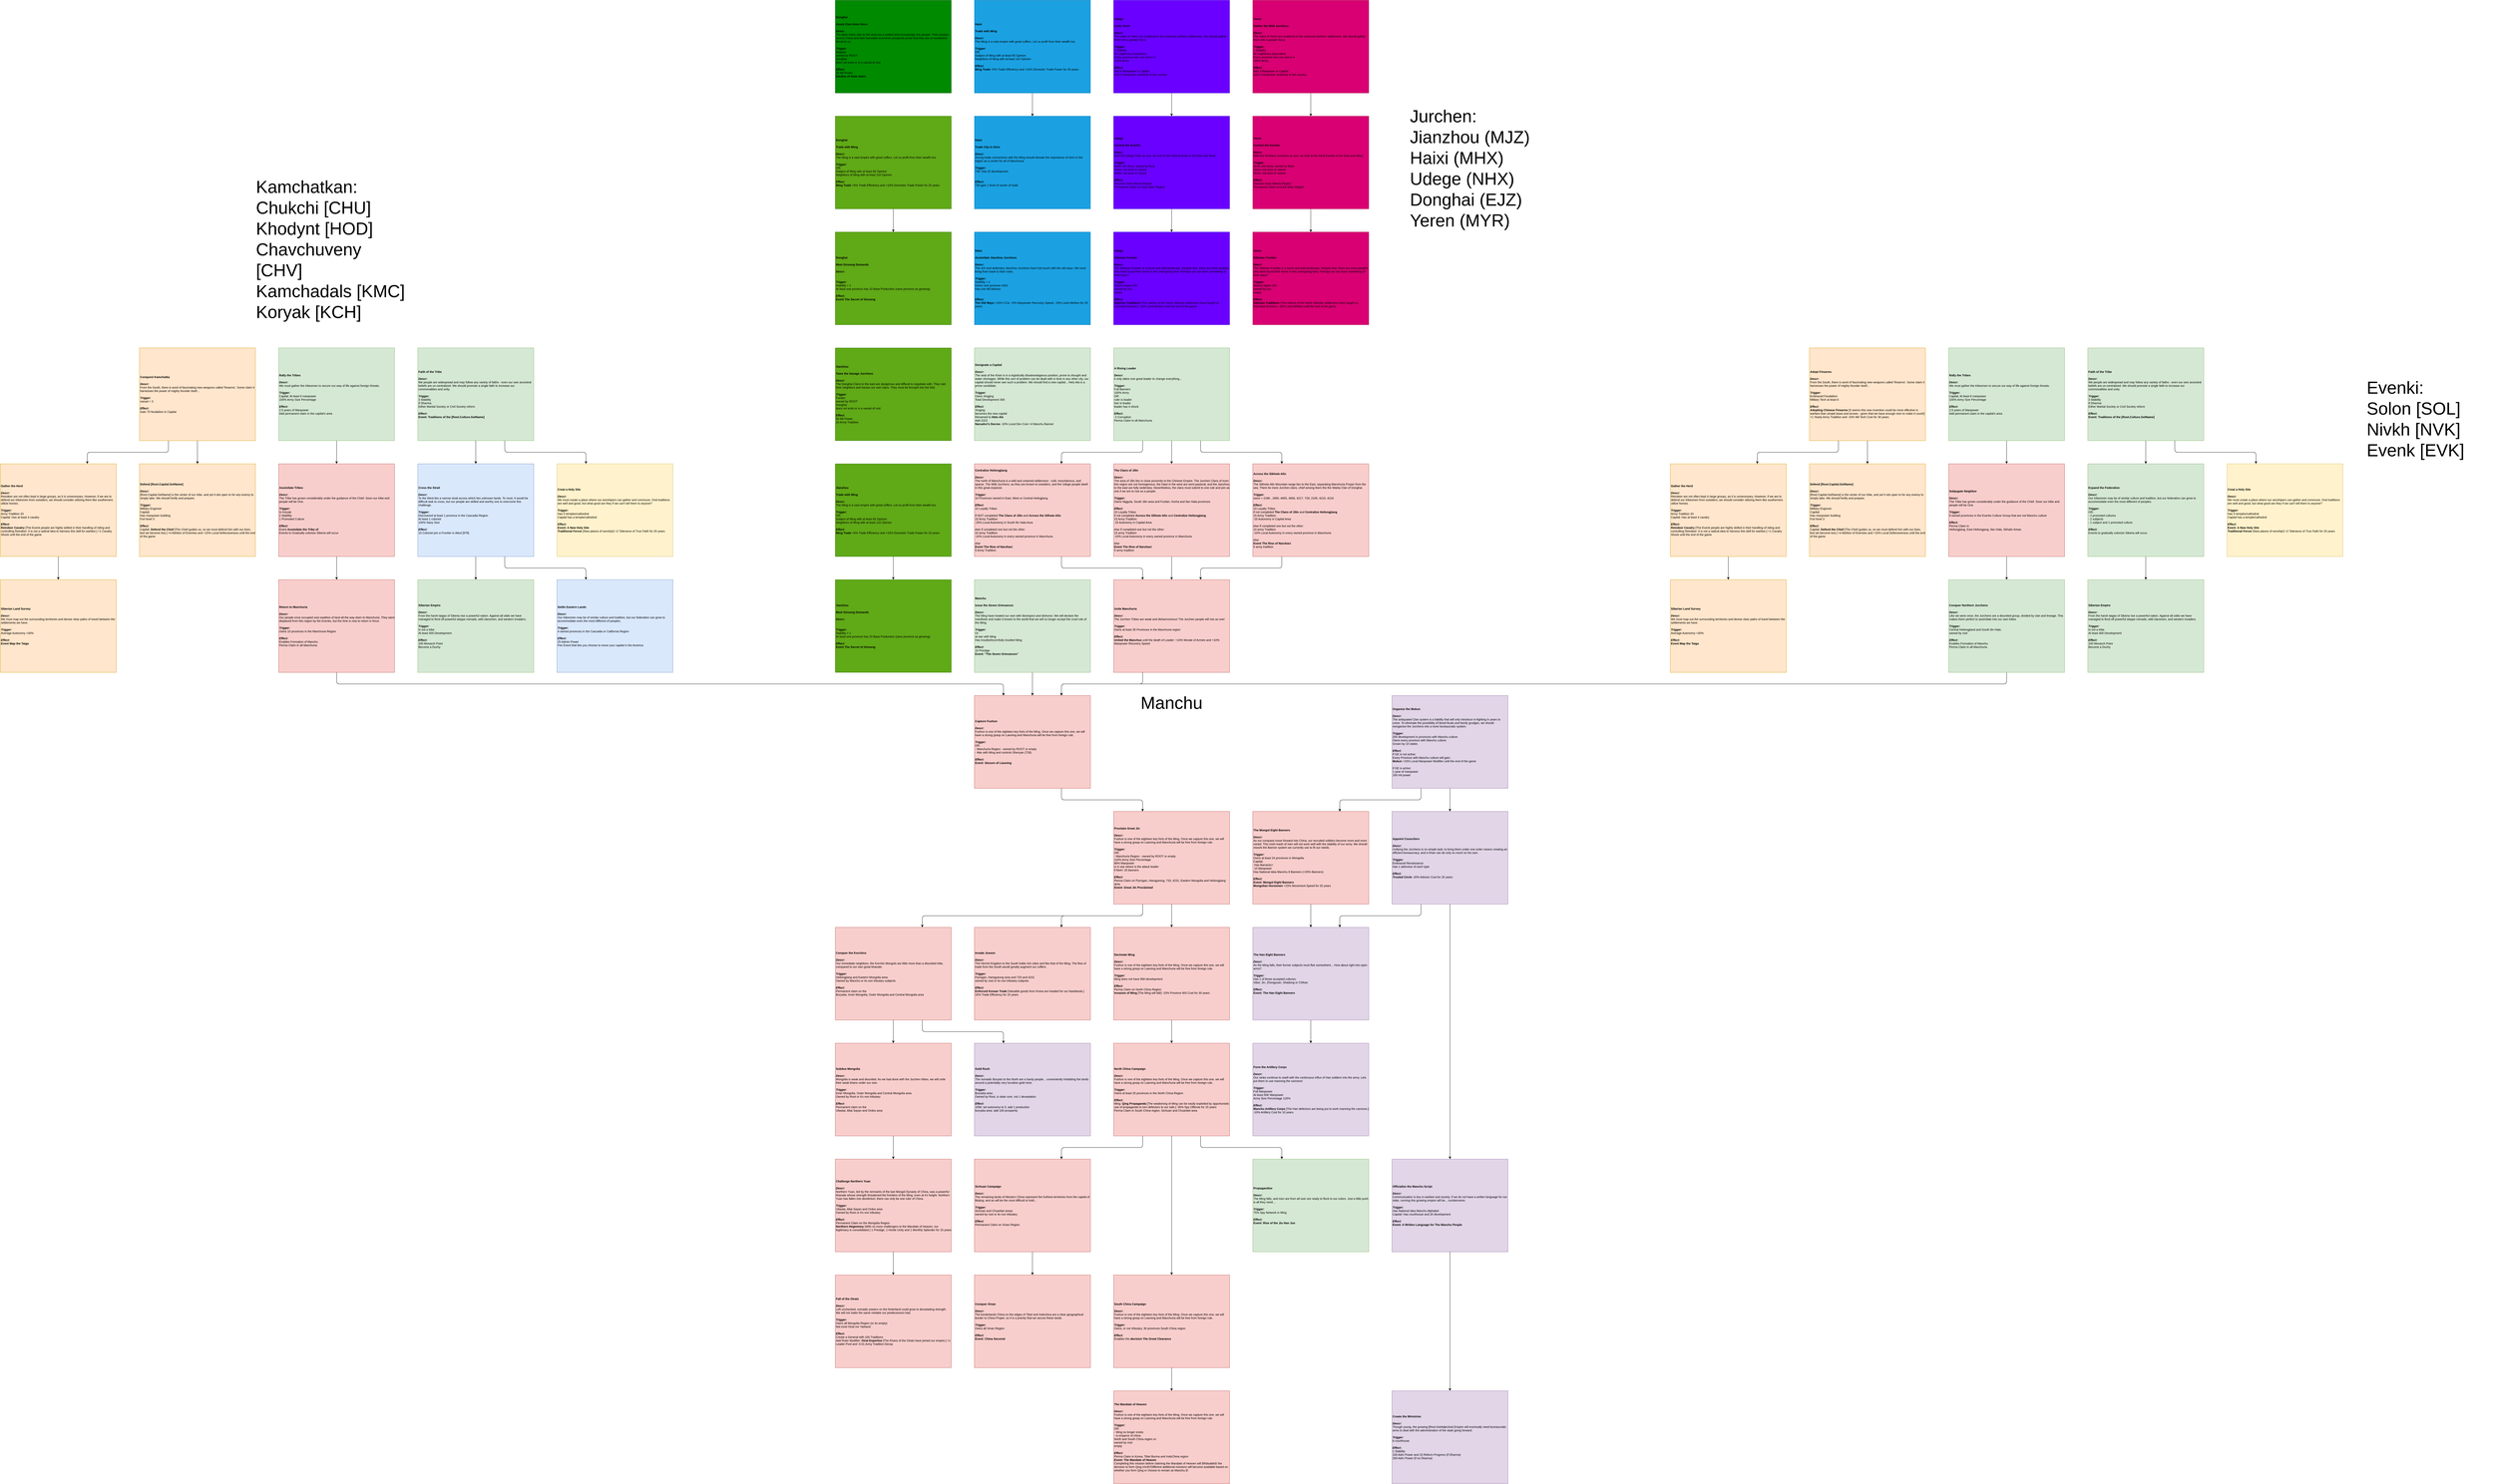 <mxfile version="14.6.13" type="device" pages="4"><diagram id="0ucbK3mxDIjT51FrElTx" name="Mission"><mxGraphModel dx="4505" dy="3898" grid="1" gridSize="10" guides="1" tooltips="1" connect="1" arrows="1" fold="1" page="1" pageScale="1" pageWidth="827" pageHeight="1169" math="0" shadow="0"><root><mxCell id="0"/><mxCell id="1" value="Minors" style="" parent="0"/><mxCell id="89Lf_uZhZ_-CTu29612d-53" value="&lt;span style=&quot;font-size: 60px&quot;&gt;&lt;br&gt;&lt;/span&gt;" style="text;html=1;align=center;verticalAlign=middle;resizable=0;points=[];autosize=1;" parent="1" vertex="1"><mxGeometry x="2256" y="185" width="20" height="40" as="geometry"/></mxCell><mxCell id="89Lf_uZhZ_-CTu29612d-54" value="&lt;span style=&quot;font-size: 10px&quot;&gt;&lt;b&gt;Jianzhou&lt;/b&gt;&lt;br&gt;&lt;br&gt;&lt;b&gt;Tame the Savage Jurchens&lt;/b&gt;&lt;br style=&quot;font-size: 10px&quot;&gt;&lt;/span&gt;&lt;br style=&quot;font-size: 10px&quot;&gt;&lt;i style=&quot;font-size: 10px ; font-weight: bold&quot;&gt;Descr:&lt;/i&gt;&lt;br style=&quot;font-size: 10px&quot;&gt;The Donghai Clans to the east are dangerous and difficult to negotiate with. They raid their neighbors and harass our own clans. They must be brought into the fold.&lt;br&gt;&lt;br style=&quot;font-size: 10px&quot;&gt;&lt;i style=&quot;font-size: 10px ; font-weight: bold&quot;&gt;Trigger:&amp;nbsp;&lt;/i&gt;&lt;br&gt;&lt;div style=&quot;font-size: 10px&quot;&gt;Furdan:&lt;/div&gt;&lt;div style=&quot;font-size: 10px&quot;&gt;owned by ROOT&lt;/div&gt;&lt;div style=&quot;font-size: 10px&quot;&gt;Donghai:&lt;/div&gt;&lt;div style=&quot;font-size: 10px&quot;&gt;does not exist or is a vassal of root&lt;/div&gt;&lt;div style=&quot;font-size: 10px&quot;&gt;&lt;br style=&quot;font-size: 10px&quot;&gt;&lt;/div&gt;&lt;div style=&quot;font-size: 10px&quot;&gt;&lt;b style=&quot;font-size: 10px&quot;&gt;&lt;i style=&quot;font-size: 10px&quot;&gt;Effect:&lt;/i&gt;&lt;/b&gt;&lt;/div&gt;&lt;div style=&quot;font-size: 10px&quot;&gt;50 Mil Power&lt;/div&gt;&lt;div style=&quot;font-size: 10px&quot;&gt;10 Army Tradition&lt;/div&gt;" style="rounded=0;whiteSpace=wrap;html=1;align=left;fontSize=10;fillColor=#60a917;strokeColor=#2D7600;" parent="1" vertex="1"><mxGeometry y="-1200" width="400" height="320" as="geometry"/></mxCell><mxCell id="89Lf_uZhZ_-CTu29612d-57" value="" style="edgeStyle=orthogonalEdgeStyle;rounded=1;orthogonalLoop=1;jettySize=auto;html=1;" parent="1" source="89Lf_uZhZ_-CTu29612d-55" target="89Lf_uZhZ_-CTu29612d-56" edge="1"><mxGeometry relative="1" as="geometry"/></mxCell><mxCell id="89Lf_uZhZ_-CTu29612d-55" value="&lt;b&gt;Jianzhou&lt;/b&gt;&lt;b style=&quot;font-size: 10px&quot;&gt;&lt;br&gt;&lt;br&gt;Trade with Ming&lt;br style=&quot;font-size: 10px&quot;&gt;&lt;/b&gt;&lt;br style=&quot;font-size: 10px&quot;&gt;&lt;i style=&quot;font-size: 10px ; font-weight: bold&quot;&gt;Descr:&lt;/i&gt;&lt;br style=&quot;font-size: 10px&quot;&gt;The Ming is a vast empire with great coffers. Let us profit from their wealth too.&lt;br&gt;&lt;br style=&quot;font-size: 10px&quot;&gt;&lt;i style=&quot;font-size: 10px ; font-weight: bold&quot;&gt;Trigger:&amp;nbsp;&lt;/i&gt;&lt;br&gt;&lt;div style=&quot;font-size: 10px&quot;&gt;OR:&lt;/div&gt;&lt;div style=&quot;font-size: 10px&quot;&gt;Subject of Ming with at least 65 Opinion&lt;/div&gt;&lt;div style=&quot;font-size: 10px&quot;&gt;Neighbors of Ming with at least 110 Opinion&lt;/div&gt;&lt;div style=&quot;font-size: 10px&quot;&gt;&lt;br style=&quot;font-size: 10px&quot;&gt;&lt;/div&gt;&lt;div style=&quot;font-size: 10px&quot;&gt;&lt;b style=&quot;font-size: 10px&quot;&gt;&lt;i style=&quot;font-size: 10px&quot;&gt;Effect:&lt;/i&gt;&lt;/b&gt;&lt;/div&gt;&lt;div style=&quot;font-size: 10px&quot;&gt;&lt;b&gt;Ming Trade&lt;/b&gt;&amp;nbsp;+5% Trade Efficiency and +10% Domestic Trade Power for 25 years&lt;/div&gt;" style="rounded=0;whiteSpace=wrap;html=1;align=left;fontSize=10;fillColor=#60a917;strokeColor=#2D7600;" parent="1" vertex="1"><mxGeometry y="-800" width="400" height="320" as="geometry"/></mxCell><mxCell id="89Lf_uZhZ_-CTu29612d-56" value="&lt;b&gt;Jianzhou&lt;/b&gt;&lt;b style=&quot;font-size: 10px&quot;&gt;&lt;br&gt;&lt;br&gt;Meet Ginseng Demands&lt;br style=&quot;font-size: 10px&quot;&gt;&lt;/b&gt;&lt;br style=&quot;font-size: 10px&quot;&gt;&lt;i style=&quot;font-size: 10px ; font-weight: bold&quot;&gt;Descr:&lt;/i&gt;&lt;br style=&quot;font-size: 10px&quot;&gt;&lt;br&gt;&lt;br style=&quot;font-size: 10px&quot;&gt;&lt;i style=&quot;font-size: 10px ; font-weight: bold&quot;&gt;Trigger:&amp;nbsp;&lt;/i&gt;&lt;br&gt;&lt;div style=&quot;font-size: 10px&quot;&gt;Stability = 1&lt;/div&gt;&lt;div style=&quot;font-size: 10px&quot;&gt;At least one province has 10 Base Production (save province as ginseng)&lt;/div&gt;&lt;div style=&quot;font-size: 10px&quot;&gt;&lt;br style=&quot;font-size: 10px&quot;&gt;&lt;/div&gt;&lt;div style=&quot;font-size: 10px&quot;&gt;&lt;b style=&quot;font-size: 10px&quot;&gt;&lt;i style=&quot;font-size: 10px&quot;&gt;Effect:&lt;/i&gt;&lt;/b&gt;&lt;/div&gt;&lt;div style=&quot;font-size: 10px&quot;&gt;&lt;b&gt;Event The Secret of Ginseng&lt;/b&gt;&lt;/div&gt;" style="rounded=0;whiteSpace=wrap;html=1;align=left;fontSize=10;fillColor=#60a917;strokeColor=#2D7600;" parent="1" vertex="1"><mxGeometry y="-400" width="400" height="320" as="geometry"/></mxCell><mxCell id="89Lf_uZhZ_-CTu29612d-60" value="&lt;span style=&quot;color: rgb(0, 0, 0); font-family: helvetica; font-size: 60px; font-style: normal; font-weight: 400; letter-spacing: normal; text-indent: 0px; text-transform: none; word-spacing: 0px; display: inline; float: none;&quot;&gt;Jurchen:&lt;/span&gt;&lt;br style=&quot;color: rgb(0, 0, 0); font-family: helvetica; font-size: 60px; font-style: normal; font-weight: 400; letter-spacing: normal; text-indent: 0px; text-transform: none; word-spacing: 0px;&quot;&gt;&lt;span style=&quot;color: rgb(0, 0, 0); font-family: helvetica; font-size: 60px; font-style: normal; font-weight: 400; letter-spacing: normal; text-indent: 0px; text-transform: none; word-spacing: 0px; display: inline; float: none;&quot;&gt;Jianzhou (MJZ)&lt;/span&gt;&lt;br style=&quot;color: rgb(0, 0, 0); font-family: helvetica; font-size: 60px; font-style: normal; font-weight: 400; letter-spacing: normal; text-indent: 0px; text-transform: none; word-spacing: 0px;&quot;&gt;&lt;span style=&quot;color: rgb(0, 0, 0); font-family: helvetica; font-size: 60px; font-style: normal; font-weight: 400; letter-spacing: normal; text-indent: 0px; text-transform: none; word-spacing: 0px; display: inline; float: none;&quot;&gt;Haixi (MHX)&lt;/span&gt;&lt;br style=&quot;color: rgb(0, 0, 0); font-family: helvetica; font-size: 60px; font-style: normal; font-weight: 400; letter-spacing: normal; text-indent: 0px; text-transform: none; word-spacing: 0px;&quot;&gt;&lt;span style=&quot;color: rgb(0, 0, 0); font-family: helvetica; font-size: 60px; font-style: normal; font-weight: 400; letter-spacing: normal; text-indent: 0px; text-transform: none; word-spacing: 0px; display: inline; float: none;&quot;&gt;Udege (NHX)&lt;/span&gt;&lt;br style=&quot;color: rgb(0, 0, 0); font-family: helvetica; font-size: 60px; font-style: normal; font-weight: 400; letter-spacing: normal; text-indent: 0px; text-transform: none; word-spacing: 0px;&quot;&gt;&lt;span style=&quot;color: rgb(0, 0, 0); font-family: helvetica; font-size: 60px; font-style: normal; font-weight: 400; letter-spacing: normal; text-indent: 0px; text-transform: none; word-spacing: 0px; display: inline; float: none;&quot;&gt;Donghai (EJZ)&lt;/span&gt;&lt;br style=&quot;color: rgb(0, 0, 0); font-family: helvetica; font-size: 60px; font-style: normal; font-weight: 400; letter-spacing: normal; text-indent: 0px; text-transform: none; word-spacing: 0px;&quot;&gt;&lt;span style=&quot;color: rgb(0, 0, 0); font-family: helvetica; font-size: 60px; font-style: normal; font-weight: 400; letter-spacing: normal; text-indent: 0px; text-transform: none; word-spacing: 0px; display: inline; float: none;&quot;&gt;Yeren (MYR)&lt;/span&gt;" style="text;whiteSpace=wrap;html=1;fontColor=#000000;verticalAlign=middle;align=left;labelBackgroundColor=none;" parent="1" vertex="1"><mxGeometry x="1980" y="-2160" width="440" height="680" as="geometry"/></mxCell><mxCell id="89Lf_uZhZ_-CTu29612d-61" value="&lt;b&gt;Designate a Capital&lt;/b&gt;&lt;br style=&quot;font-size: 10px&quot;&gt;&lt;br style=&quot;font-size: 10px&quot;&gt;&lt;i style=&quot;font-size: 10px ; font-weight: bold&quot;&gt;Descr:&lt;/i&gt;&lt;br style=&quot;font-size: 10px&quot;&gt;The seat of the Khan is in a logistically disadvantageous position, prone to drought and water shortages. While this sort of problem can be dealt with in time in any other city, our capital should never see such a problem. We should find a new capital... Hetu Ala is a prime candidate.&lt;br&gt;&lt;i style=&quot;font-size: 10px ; font-weight: bold&quot;&gt;&lt;br&gt;Trigger:&amp;nbsp;&lt;/i&gt;&lt;br&gt;&lt;div style=&quot;font-size: 10px&quot;&gt;Owns Xingjing&lt;/div&gt;&lt;div style=&quot;font-size: 10px&quot;&gt;Total Development 300&lt;/div&gt;&lt;div style=&quot;font-size: 10px&quot;&gt;&lt;br style=&quot;font-size: 10px&quot;&gt;&lt;/div&gt;&lt;div style=&quot;font-size: 10px&quot;&gt;&lt;b style=&quot;font-size: 10px&quot;&gt;&lt;i style=&quot;font-size: 10px&quot;&gt;Effect:&lt;/i&gt;&lt;/b&gt;&lt;/div&gt;&lt;div style=&quot;font-size: 10px&quot;&gt;Xinging:&lt;/div&gt;&lt;div style=&quot;font-size: 10px&quot;&gt;becomes the new capital&lt;/div&gt;&lt;div style=&quot;font-size: 10px&quot;&gt;Renamed to &lt;b&gt;&lt;i&gt;Hetu Ala&lt;/i&gt;&lt;/b&gt;&lt;/div&gt;&lt;div style=&quot;font-size: 10px&quot;&gt;Add 2/2/2&lt;/div&gt;&lt;div style=&quot;font-size: 10px&quot;&gt;&lt;b&gt;Naruahci's Decree&lt;/b&gt;&lt;i&gt;&amp;nbsp;&lt;/i&gt;-10% Local Dev Cost +4 Manchu Banner&lt;/div&gt;" style="rounded=0;whiteSpace=wrap;html=1;align=left;fontSize=10;fillColor=#d5e8d4;strokeColor=#82b366;" parent="1" vertex="1"><mxGeometry x="480" y="-1200" width="400" height="320" as="geometry"/></mxCell><mxCell id="89Lf_uZhZ_-CTu29612d-70" style="edgeStyle=orthogonalEdgeStyle;rounded=1;orthogonalLoop=1;jettySize=auto;html=1;exitX=0.75;exitY=1;exitDx=0;exitDy=0;entryX=0.25;entryY=0;entryDx=0;entryDy=0;fontColor=#000000;" parent="1" source="89Lf_uZhZ_-CTu29612d-62" target="89Lf_uZhZ_-CTu29612d-69" edge="1"><mxGeometry relative="1" as="geometry"/></mxCell><mxCell id="89Lf_uZhZ_-CTu29612d-62" value="&lt;b&gt;Centralize Heilongjiang&lt;/b&gt;&lt;br style=&quot;font-size: 10px&quot;&gt;&lt;br style=&quot;font-size: 10px&quot;&gt;&lt;i style=&quot;font-size: 10px ; font-weight: bold&quot;&gt;Descr:&lt;/i&gt;&lt;br style=&quot;font-size: 10px&quot;&gt;The north of Manchuria is a wild and untamed wilderness - cold, mountainous, and sparse. The Wild Jurchens, as they are known to outsiders, and the Udege people dwell in this great expanse.&lt;br&gt;&lt;i style=&quot;font-size: 10px ; font-weight: bold&quot;&gt;&lt;br&gt;Trigger:&amp;nbsp;&lt;/i&gt;&lt;br&gt;&lt;div style=&quot;font-size: 10px&quot;&gt;10 Provinces owned in &lt;span&gt;East,&amp;nbsp;&lt;/span&gt;&lt;span&gt;West or&amp;nbsp;&lt;/span&gt;&lt;span&gt;Central Heilogjiang&lt;/span&gt;&lt;/div&gt;&lt;div style=&quot;font-size: 10px&quot;&gt;&lt;br style=&quot;font-size: 10px&quot;&gt;&lt;/div&gt;&lt;div style=&quot;font-size: 10px&quot;&gt;&lt;b style=&quot;font-size: 10px&quot;&gt;&lt;i style=&quot;font-size: 10px&quot;&gt;Effect:&lt;/i&gt;&lt;/b&gt;&lt;/div&gt;&lt;div style=&quot;font-size: 10px&quot;&gt;10 Loyalty Tribes&lt;br&gt;&lt;/div&gt;&lt;div style=&quot;font-size: 10px&quot;&gt;&lt;br&gt;&lt;/div&gt;&lt;div style=&quot;font-size: 10px&quot;&gt;If NOT completed &lt;b&gt;The Clans of Jilin&lt;/b&gt;&amp;nbsp;and &lt;b&gt;Across the Silhote-Alin&lt;/b&gt;&lt;/div&gt;&lt;div style=&quot;font-size: 10px&quot;&gt;15 Army Tradition&lt;/div&gt;&lt;div style=&quot;font-size: 10px&quot;&gt;-25% Local Autonomy in South Ilin Hala Area&lt;/div&gt;&lt;div style=&quot;font-size: 10px&quot;&gt;&lt;br&gt;&lt;/div&gt;&lt;div style=&quot;font-size: 10px&quot;&gt;else If completed one but not the other:&lt;/div&gt;&lt;div style=&quot;font-size: 10px&quot;&gt;10 army Tradition&lt;/div&gt;&lt;div style=&quot;font-size: 10px&quot;&gt;-10% Local Autonomy in every owned province in Manchuria&lt;/div&gt;&lt;div style=&quot;font-size: 10px&quot;&gt;&lt;br&gt;&lt;/div&gt;&lt;div style=&quot;font-size: 10px&quot;&gt;else&lt;/div&gt;&lt;div style=&quot;font-size: 10px&quot;&gt;&lt;b&gt;Event The Rise of Naruhaci&lt;/b&gt;&lt;/div&gt;&lt;div style=&quot;font-size: 10px&quot;&gt;5 Army Tradition&lt;/div&gt;" style="rounded=0;whiteSpace=wrap;html=1;align=left;fontSize=10;fillColor=#f8cecc;strokeColor=#b85450;" parent="1" vertex="1"><mxGeometry x="480" y="-800" width="400" height="320" as="geometry"/></mxCell><mxCell id="89Lf_uZhZ_-CTu29612d-66" style="edgeStyle=orthogonalEdgeStyle;rounded=1;orthogonalLoop=1;jettySize=auto;html=1;exitX=0.25;exitY=1;exitDx=0;exitDy=0;entryX=0.75;entryY=0;entryDx=0;entryDy=0;fontColor=#000000;" parent="1" source="89Lf_uZhZ_-CTu29612d-65" target="89Lf_uZhZ_-CTu29612d-62" edge="1"><mxGeometry relative="1" as="geometry"/></mxCell><mxCell id="89Lf_uZhZ_-CTu29612d-68" style="edgeStyle=orthogonalEdgeStyle;rounded=1;orthogonalLoop=1;jettySize=auto;html=1;exitX=0.5;exitY=1;exitDx=0;exitDy=0;fontColor=#000000;" parent="1" source="89Lf_uZhZ_-CTu29612d-65" target="89Lf_uZhZ_-CTu29612d-67" edge="1"><mxGeometry relative="1" as="geometry"/></mxCell><mxCell id="89Lf_uZhZ_-CTu29612d-73" style="edgeStyle=orthogonalEdgeStyle;rounded=1;orthogonalLoop=1;jettySize=auto;html=1;exitX=0.75;exitY=1;exitDx=0;exitDy=0;entryX=0.25;entryY=0;entryDx=0;entryDy=0;fontColor=#000000;" parent="1" source="89Lf_uZhZ_-CTu29612d-65" target="89Lf_uZhZ_-CTu29612d-72" edge="1"><mxGeometry relative="1" as="geometry"/></mxCell><mxCell id="89Lf_uZhZ_-CTu29612d-65" value="&lt;b&gt;A Rising Leader&lt;/b&gt;&lt;br style=&quot;font-size: 10px&quot;&gt;&lt;br style=&quot;font-size: 10px&quot;&gt;&lt;i style=&quot;font-size: 10px ; font-weight: bold&quot;&gt;Descr:&lt;/i&gt;&lt;br style=&quot;font-size: 10px&quot;&gt;It only takes one great leader to change everything...&lt;br&gt;&lt;i style=&quot;font-size: 10px ; font-weight: bold&quot;&gt;&lt;br&gt;Trigger:&amp;nbsp;&lt;/i&gt;&lt;br&gt;&lt;div style=&quot;font-size: 10px&quot;&gt;Full Banners&lt;/div&gt;&lt;div style=&quot;font-size: 10px&quot;&gt;100% Army&lt;/div&gt;&lt;div style=&quot;font-size: 10px&quot;&gt;OR:&lt;/div&gt;&lt;div style=&quot;font-size: 10px&quot;&gt;ruler is leader&lt;/div&gt;&lt;div style=&quot;font-size: 10px&quot;&gt;heir is leader&lt;/div&gt;&lt;div style=&quot;font-size: 10px&quot;&gt;leader has 4 shock&lt;/div&gt;&lt;div style=&quot;font-size: 10px&quot;&gt;&lt;br style=&quot;font-size: 10px&quot;&gt;&lt;/div&gt;&lt;div style=&quot;font-size: 10px&quot;&gt;&lt;b style=&quot;font-size: 10px&quot;&gt;&lt;i style=&quot;font-size: 10px&quot;&gt;Effect:&lt;/i&gt;&lt;/b&gt;&lt;/div&gt;&lt;div style=&quot;font-size: 10px&quot;&gt;-2 Corruption&lt;/div&gt;&lt;div style=&quot;font-size: 10px&quot;&gt;Perma Claim in all Manchuria&lt;/div&gt;" style="rounded=0;whiteSpace=wrap;html=1;align=left;fontSize=10;fillColor=#d5e8d4;strokeColor=#82b366;" parent="1" vertex="1"><mxGeometry x="960" y="-1200" width="400" height="320" as="geometry"/></mxCell><mxCell id="89Lf_uZhZ_-CTu29612d-71" style="edgeStyle=orthogonalEdgeStyle;rounded=1;orthogonalLoop=1;jettySize=auto;html=1;exitX=0.5;exitY=1;exitDx=0;exitDy=0;fontColor=#000000;" parent="1" source="89Lf_uZhZ_-CTu29612d-67" target="89Lf_uZhZ_-CTu29612d-69" edge="1"><mxGeometry relative="1" as="geometry"/></mxCell><mxCell id="89Lf_uZhZ_-CTu29612d-67" value="&lt;b&gt;The Clans of Jilin&lt;/b&gt;&lt;br style=&quot;font-size: 10px&quot;&gt;&lt;br style=&quot;font-size: 10px&quot;&gt;&lt;i style=&quot;font-size: 10px ; font-weight: bold&quot;&gt;Descr:&lt;/i&gt;&lt;br style=&quot;font-size: 10px&quot;&gt;The area of Jilin lies in close proximity to the Chinese Empire. The Jurchen Clans of even this region are not homogenous; the Haixi in the west are semi-pastoral, and the Jianzhou to the east are fully sedentary. Nevertheless, the clans must submit to one rule and join as one if we are to rise as a people.&lt;br&gt;&lt;i style=&quot;font-size: 10px ; font-weight: bold&quot;&gt;&lt;br&gt;Trigger:&amp;nbsp;&lt;/i&gt;&lt;br&gt;&lt;div style=&quot;font-size: 10px&quot;&gt;Owns Nigguta, South Jilin area and Furdan, Hurha and Ilan Hala provinces&lt;/div&gt;&lt;div style=&quot;font-size: 10px&quot;&gt;&lt;br style=&quot;font-size: 10px&quot;&gt;&lt;/div&gt;&lt;div style=&quot;font-size: 10px&quot;&gt;&lt;b style=&quot;font-size: 10px&quot;&gt;&lt;i style=&quot;font-size: 10px&quot;&gt;Effect:&lt;/i&gt;&lt;/b&gt;&lt;/div&gt;&lt;div style=&quot;font-size: 10px&quot;&gt;10 Loyalty Tribes&lt;b style=&quot;font-size: 10px&quot;&gt;&lt;i style=&quot;font-size: 10px&quot;&gt;&lt;br&gt;&lt;/i&gt;&lt;/b&gt;&lt;/div&gt;&lt;div style=&quot;font-size: 10px&quot;&gt;if not completed &lt;b&gt;Across the Silhote-Alin&lt;/b&gt;&amp;nbsp;and &lt;b&gt;Centralize Heilongjiang&lt;/b&gt;&amp;nbsp;&lt;/div&gt;&lt;div style=&quot;font-size: 10px&quot;&gt;15 Army Tradition&lt;/div&gt;&lt;div style=&quot;font-size: 10px&quot;&gt;-25 Autonomy in Capital Area&lt;/div&gt;&lt;div style=&quot;font-size: 10px&quot;&gt;&lt;br&gt;&lt;/div&gt;&lt;div style=&quot;font-size: 10px&quot;&gt;&lt;div&gt;else If completed one but not the other:&lt;/div&gt;&lt;div&gt;&lt;div&gt;10 army Tradition&lt;/div&gt;&lt;div&gt;-10% Local Autonomy in every owned province in Manchuria&lt;/div&gt;&lt;div&gt;&lt;br&gt;&lt;/div&gt;&lt;/div&gt;&lt;div&gt;else&lt;/div&gt;&lt;div&gt;&lt;b&gt;Event The Rise of Naruhaci&lt;/b&gt;&lt;/div&gt;&lt;div&gt;5 army tradition&lt;/div&gt;&lt;/div&gt;" style="rounded=0;whiteSpace=wrap;html=1;align=left;fontSize=10;fillColor=#f8cecc;strokeColor=#b85450;" parent="1" vertex="1"><mxGeometry x="960" y="-800" width="400" height="320" as="geometry"/></mxCell><mxCell id="89Lf_uZhZ_-CTu29612d-69" value="&lt;b&gt;Unite Manchuria&lt;/b&gt;&lt;br style=&quot;font-size: 10px&quot;&gt;&lt;br style=&quot;font-size: 10px&quot;&gt;&lt;i style=&quot;font-size: 10px ; font-weight: bold&quot;&gt;Descr:&lt;/i&gt;&lt;br style=&quot;font-size: 10px&quot;&gt;The Jurchen Tribes are weak and disharmonious! The Jurchen people will rise as one!&lt;br&gt;&lt;i style=&quot;font-size: 10px ; font-weight: bold&quot;&gt;&lt;br&gt;Trigger:&amp;nbsp;&lt;/i&gt;&lt;br&gt;&lt;div style=&quot;font-size: 10px&quot;&gt;&lt;span&gt;Owns at least 35 Provinces in the Manchuria region&lt;/span&gt;&lt;br&gt;&lt;/div&gt;&lt;div style=&quot;font-size: 10px&quot;&gt;&lt;br style=&quot;font-size: 10px&quot;&gt;&lt;/div&gt;&lt;div style=&quot;font-size: 10px&quot;&gt;&lt;b style=&quot;font-size: 10px&quot;&gt;&lt;i style=&quot;font-size: 10px&quot;&gt;Effect:&lt;/i&gt;&lt;/b&gt;&lt;/div&gt;&lt;div style=&quot;font-size: 10px&quot;&gt;&lt;b&gt;United the Manchus&lt;/b&gt;&amp;nbsp;until the death of Leader: +10% Morale of Armies and +10% Manpower Recovery Speed&lt;/div&gt;" style="rounded=0;whiteSpace=wrap;html=1;align=left;fontSize=10;fillColor=#f8cecc;strokeColor=#b85450;" parent="1" vertex="1"><mxGeometry x="960" y="-400" width="400" height="320" as="geometry"/></mxCell><mxCell id="89Lf_uZhZ_-CTu29612d-74" style="edgeStyle=orthogonalEdgeStyle;rounded=1;orthogonalLoop=1;jettySize=auto;html=1;exitX=0.25;exitY=1;exitDx=0;exitDy=0;entryX=0.75;entryY=0;entryDx=0;entryDy=0;fontColor=#000000;" parent="1" source="89Lf_uZhZ_-CTu29612d-72" target="89Lf_uZhZ_-CTu29612d-69" edge="1"><mxGeometry relative="1" as="geometry"/></mxCell><mxCell id="89Lf_uZhZ_-CTu29612d-72" value="&lt;b&gt;Across the Sikhote-Alin&lt;/b&gt;&lt;br style=&quot;font-size: 10px&quot;&gt;&lt;br style=&quot;font-size: 10px&quot;&gt;&lt;i style=&quot;font-size: 10px ; font-weight: bold&quot;&gt;Descr:&lt;/i&gt;&lt;br style=&quot;font-size: 10px&quot;&gt;The Sikhote-Alin Mountain range lies to the East, separating Manchuria Proper from the sea. There lie more Jurchen clans, chief among them the the Warka Clan of Donghai.&lt;br&gt;&lt;i style=&quot;font-size: 10px ; font-weight: bold&quot;&gt;&lt;br&gt;Trigger:&amp;nbsp;&lt;/i&gt;&lt;br&gt;&lt;div style=&quot;font-size: 10px&quot;&gt;&lt;div&gt;owns = 2186 ,&amp;nbsp;&lt;span&gt;1850,&amp;nbsp;&lt;/span&gt;&lt;span&gt;4655,&lt;/span&gt;&lt;span&gt;&amp;nbsp;4656,&amp;nbsp;&lt;/span&gt;&lt;span&gt;4217, 729,&amp;nbsp;&lt;/span&gt;&lt;span&gt;2105,&amp;nbsp;&lt;/span&gt;&lt;span&gt;4215,&amp;nbsp;&lt;/span&gt;&lt;span&gt;4216&amp;nbsp;&lt;/span&gt;&lt;/div&gt;&lt;/div&gt;&lt;div style=&quot;font-size: 10px&quot;&gt;&lt;br style=&quot;font-size: 10px&quot;&gt;&lt;/div&gt;&lt;div style=&quot;font-size: 10px&quot;&gt;&lt;b style=&quot;font-size: 10px&quot;&gt;&lt;i style=&quot;font-size: 10px&quot;&gt;Effect:&lt;/i&gt;&lt;/b&gt;&lt;/div&gt;&lt;div style=&quot;font-size: 10px&quot;&gt;10 Loyalty Tribes&lt;b style=&quot;font-size: 10px&quot;&gt;&lt;i style=&quot;font-size: 10px&quot;&gt;&lt;br&gt;&lt;/i&gt;&lt;/b&gt;&lt;/div&gt;&lt;div&gt;if not completed &lt;b&gt;The Clans of Jilin&lt;/b&gt;&amp;nbsp;and &lt;b style=&quot;font-size: 10px&quot;&gt;Centralize Heilongjiang&lt;/b&gt;&amp;nbsp;&lt;/div&gt;&lt;div style=&quot;font-size: 10px&quot;&gt;15 Army Tradition&lt;/div&gt;&lt;div style=&quot;font-size: 10px&quot;&gt;-25 Autonomy in Capital Area&lt;/div&gt;&lt;div style=&quot;font-size: 10px&quot;&gt;&lt;br&gt;&lt;/div&gt;&lt;div style=&quot;font-size: 10px&quot;&gt;&lt;div&gt;else If completed one but not the other:&lt;/div&gt;&lt;div&gt;&lt;div&gt;10 army Tradition&lt;/div&gt;&lt;div&gt;-10% Local Autonomy in every owned province in Manchuria&lt;/div&gt;&lt;div&gt;&lt;br&gt;&lt;/div&gt;&lt;/div&gt;&lt;div&gt;else&lt;/div&gt;&lt;div&gt;&lt;b&gt;Event The Rise of Naruhaci&lt;/b&gt;&lt;/div&gt;&lt;div&gt;5 army tradition&lt;/div&gt;&lt;/div&gt;" style="rounded=0;whiteSpace=wrap;html=1;align=left;fontSize=10;fillColor=#f8cecc;strokeColor=#b85450;" parent="1" vertex="1"><mxGeometry x="1440" y="-800" width="400" height="320" as="geometry"/></mxCell><mxCell id="89Lf_uZhZ_-CTu29612d-79" value="&lt;b style=&quot;font-size: 10px&quot;&gt;Donghai&lt;/b&gt;&lt;br&gt;&lt;br&gt;&lt;b&gt;Usurp Clan Aisin Gioro&lt;/b&gt;&lt;br style=&quot;font-size: 10px&quot;&gt;&lt;br style=&quot;font-size: 10px&quot;&gt;&lt;i style=&quot;font-size: 10px ; font-weight: bold&quot;&gt;Descr:&lt;/i&gt;&lt;br style=&quot;font-size: 10px&quot;&gt;The Aisin Gioro clan to the west are a settled and increasingly rich people. Their position next to China and their favorable economic prospects prove that they are an existential threat to us.&lt;br&gt;&lt;i style=&quot;font-size: 10px ; font-weight: bold&quot;&gt;&lt;br&gt;Trigger:&amp;nbsp;&lt;/i&gt;&lt;br&gt;&lt;div style=&quot;font-size: 10px&quot;&gt;Nigguta:&lt;/div&gt;&lt;div style=&quot;font-size: 10px&quot;&gt;owned by ROOT&lt;/div&gt;&lt;div style=&quot;font-size: 10px&quot;&gt;Donghai:&lt;/div&gt;&lt;div style=&quot;font-size: 10px&quot;&gt;does not exist or is a vassal of root&lt;/div&gt;&lt;div style=&quot;font-size: 10px&quot;&gt;&lt;br style=&quot;font-size: 10px&quot;&gt;&lt;/div&gt;&lt;div style=&quot;font-size: 10px&quot;&gt;&lt;b style=&quot;font-size: 10px&quot;&gt;&lt;i style=&quot;font-size: 10px&quot;&gt;Effect:&lt;/i&gt;&lt;/b&gt;&lt;/div&gt;&lt;div style=&quot;font-size: 10px&quot;&gt;25 Mil Power&lt;/div&gt;&lt;div&gt;&lt;b&gt;Decline of Aisin Gioro&lt;/b&gt;&lt;br&gt;&lt;/div&gt;" style="rounded=0;whiteSpace=wrap;html=1;align=left;fontSize=10;fillColor=#008a00;strokeColor=#005700;" parent="1" vertex="1"><mxGeometry y="-2400" width="400" height="320" as="geometry"/></mxCell><mxCell id="89Lf_uZhZ_-CTu29612d-87" style="edgeStyle=orthogonalEdgeStyle;rounded=1;orthogonalLoop=1;jettySize=auto;html=1;exitX=0.5;exitY=1;exitDx=0;exitDy=0;fontColor=#000000;" parent="1" source="89Lf_uZhZ_-CTu29612d-84" target="89Lf_uZhZ_-CTu29612d-85" edge="1"><mxGeometry relative="1" as="geometry"/></mxCell><mxCell id="89Lf_uZhZ_-CTu29612d-84" value="&lt;b&gt;Haixi&lt;/b&gt;&lt;b style=&quot;font-size: 10px&quot;&gt;&lt;br&gt;&lt;br&gt;Trade with Ming&lt;br style=&quot;font-size: 10px&quot;&gt;&lt;/b&gt;&lt;br style=&quot;font-size: 10px&quot;&gt;&lt;i style=&quot;font-size: 10px ; font-weight: bold&quot;&gt;Descr:&lt;/i&gt;&lt;br style=&quot;font-size: 10px&quot;&gt;The Ming is a vast empire with great coffers. Let us profit from their wealth too.&lt;br&gt;&lt;br style=&quot;font-size: 10px&quot;&gt;&lt;i style=&quot;font-size: 10px ; font-weight: bold&quot;&gt;Trigger:&amp;nbsp;&lt;/i&gt;&lt;br&gt;&lt;div style=&quot;font-size: 10px&quot;&gt;OR:&lt;/div&gt;&lt;div style=&quot;font-size: 10px&quot;&gt;Subject of Ming with at least 65 Opinion&lt;/div&gt;&lt;div style=&quot;font-size: 10px&quot;&gt;Neighbors of Ming with at least 110 Opinion&lt;/div&gt;&lt;div style=&quot;font-size: 10px&quot;&gt;&lt;br style=&quot;font-size: 10px&quot;&gt;&lt;/div&gt;&lt;div style=&quot;font-size: 10px&quot;&gt;&lt;b style=&quot;font-size: 10px&quot;&gt;&lt;i style=&quot;font-size: 10px&quot;&gt;Effect:&lt;/i&gt;&lt;/b&gt;&lt;/div&gt;&lt;div style=&quot;font-size: 10px&quot;&gt;&lt;b&gt;Ming Trade&lt;/b&gt;&amp;nbsp;+5% Trade Efficiency and +10% Domestic Trade Power for 25 years&lt;/div&gt;" style="rounded=0;whiteSpace=wrap;html=1;align=left;fontSize=10;fillColor=#1ba1e2;strokeColor=#006EAF;" parent="1" vertex="1"><mxGeometry x="480" y="-2400" width="400" height="320" as="geometry"/></mxCell><mxCell id="89Lf_uZhZ_-CTu29612d-85" value="&lt;b&gt;Haixi&lt;/b&gt;&lt;br&gt;&lt;br&gt;&lt;b&gt;Trade City in Girin&lt;/b&gt;&lt;br style=&quot;font-size: 10px&quot;&gt;&lt;br style=&quot;font-size: 10px&quot;&gt;&lt;i style=&quot;font-size: 10px ; font-weight: bold&quot;&gt;Descr:&lt;/i&gt;&lt;br style=&quot;font-size: 10px&quot;&gt;Strong trade connections with the Ming should elevate the importance of Girin in the region as a center for all of Manchuria.&lt;br&gt;&lt;br style=&quot;font-size: 10px&quot;&gt;&lt;i style=&quot;font-size: 10px ; font-weight: bold&quot;&gt;Trigger:&amp;nbsp;&lt;/i&gt;&lt;br&gt;&lt;div style=&quot;font-size: 10px&quot;&gt;730: Has 20 development&lt;/div&gt;&lt;div style=&quot;font-size: 10px&quot;&gt;&lt;br&gt;&lt;/div&gt;&lt;div style=&quot;font-size: 10px&quot;&gt;&lt;br&gt;&lt;/div&gt;&lt;div style=&quot;font-size: 10px&quot;&gt;&lt;b style=&quot;font-size: 10px&quot;&gt;&lt;i style=&quot;font-size: 10px&quot;&gt;Effect:&lt;/i&gt;&lt;/b&gt;&lt;/div&gt;&lt;div style=&quot;font-size: 10px&quot;&gt;730 gain 1 level of center of trade&lt;/div&gt;" style="rounded=0;whiteSpace=wrap;html=1;align=left;fontSize=10;fillColor=#1ba1e2;strokeColor=#006EAF;" parent="1" vertex="1"><mxGeometry x="480" y="-2000" width="400" height="320" as="geometry"/></mxCell><mxCell id="89Lf_uZhZ_-CTu29612d-86" value="&lt;b&gt;Haixi&lt;/b&gt;&lt;br&gt;&lt;br&gt;&lt;b&gt;Assimilate Jianzhou Jurchens&lt;/b&gt;&lt;br style=&quot;font-size: 10px&quot;&gt;&lt;br style=&quot;font-size: 10px&quot;&gt;&lt;i style=&quot;font-size: 10px ; font-weight: bold&quot;&gt;Descr:&lt;/i&gt;&lt;br style=&quot;font-size: 10px&quot;&gt;The rich and sedentary Jianzhou Jurchens have lost touch with the old ways. We must bring them back to their roots.&lt;br&gt;&lt;br style=&quot;font-size: 10px&quot;&gt;&lt;i style=&quot;font-size: 10px ; font-weight: bold&quot;&gt;Trigger:&amp;nbsp;&lt;/i&gt;&lt;br&gt;&lt;div style=&quot;font-size: 10px&quot;&gt;Stability = 1&lt;/div&gt;&lt;div style=&quot;font-size: 10px&quot;&gt;Owns core province 4201&lt;/div&gt;&lt;div style=&quot;font-size: 10px&quot;&gt;Has one Mil Advisor&lt;/div&gt;&lt;div style=&quot;font-size: 10px&quot;&gt;&lt;br&gt;&lt;/div&gt;&lt;div style=&quot;font-size: 10px&quot;&gt;&lt;br style=&quot;font-size: 10px&quot;&gt;&lt;/div&gt;&lt;div style=&quot;font-size: 10px&quot;&gt;&lt;b style=&quot;font-size: 10px&quot;&gt;&lt;i style=&quot;font-size: 10px&quot;&gt;Effect:&lt;/i&gt;&lt;/b&gt;&lt;/div&gt;&lt;div style=&quot;font-size: 10px&quot;&gt;&lt;b&gt;The Old Ways&lt;/b&gt;&amp;nbsp;+10% CCA, +5% Manpower Recovery Speed, -25% Land Attrition for 25 years&lt;/div&gt;" style="rounded=0;whiteSpace=wrap;html=1;align=left;fontSize=10;fillColor=#1ba1e2;strokeColor=#006EAF;" parent="1" vertex="1"><mxGeometry x="480" y="-1600" width="400" height="320" as="geometry"/></mxCell><mxCell id="2yC9-hFIzzXMvzMIJDJj-16" style="edgeStyle=orthogonalEdgeStyle;rounded=1;orthogonalLoop=1;jettySize=auto;html=1;exitX=0.5;exitY=1;exitDx=0;exitDy=0;fontColor=#000000;" parent="1" source="2yC9-hFIzzXMvzMIJDJj-1" target="2yC9-hFIzzXMvzMIJDJj-2" edge="1"><mxGeometry relative="1" as="geometry"/></mxCell><mxCell id="2yC9-hFIzzXMvzMIJDJj-1" value="&lt;b&gt;Donghai&lt;/b&gt;&lt;b style=&quot;font-size: 10px&quot;&gt;&lt;br&gt;&lt;br&gt;Trade with Ming&lt;br style=&quot;font-size: 10px&quot;&gt;&lt;/b&gt;&lt;br style=&quot;font-size: 10px&quot;&gt;&lt;i style=&quot;font-size: 10px ; font-weight: bold&quot;&gt;Descr:&lt;/i&gt;&lt;br style=&quot;font-size: 10px&quot;&gt;The Ming is a vast empire with great coffers. Let us profit from their wealth too.&lt;br&gt;&lt;br style=&quot;font-size: 10px&quot;&gt;&lt;i style=&quot;font-size: 10px ; font-weight: bold&quot;&gt;Trigger:&amp;nbsp;&lt;/i&gt;&lt;br&gt;&lt;div style=&quot;font-size: 10px&quot;&gt;OR:&lt;/div&gt;&lt;div style=&quot;font-size: 10px&quot;&gt;Subject of Ming with at least 65 Opinion&lt;/div&gt;&lt;div style=&quot;font-size: 10px&quot;&gt;Neighbors of Ming with at least 110 Opinion&lt;/div&gt;&lt;div style=&quot;font-size: 10px&quot;&gt;&lt;br style=&quot;font-size: 10px&quot;&gt;&lt;/div&gt;&lt;div style=&quot;font-size: 10px&quot;&gt;&lt;b style=&quot;font-size: 10px&quot;&gt;&lt;i style=&quot;font-size: 10px&quot;&gt;Effect:&lt;/i&gt;&lt;/b&gt;&lt;/div&gt;&lt;div style=&quot;font-size: 10px&quot;&gt;&lt;b&gt;Ming Trade&lt;/b&gt;&amp;nbsp;+5% Trade Efficiency and +10% Domestic Trade Power for 25 years&lt;/div&gt;" style="rounded=0;whiteSpace=wrap;html=1;align=left;fontSize=10;fillColor=#60a917;strokeColor=#2D7600;" parent="1" vertex="1"><mxGeometry y="-2000" width="400" height="320" as="geometry"/></mxCell><mxCell id="2yC9-hFIzzXMvzMIJDJj-2" value="&lt;b&gt;Donghai&lt;/b&gt;&lt;b style=&quot;font-size: 10px&quot;&gt;&lt;br&gt;&lt;br&gt;Meet Ginseng Demands&lt;br style=&quot;font-size: 10px&quot;&gt;&lt;/b&gt;&lt;br style=&quot;font-size: 10px&quot;&gt;&lt;i style=&quot;font-size: 10px ; font-weight: bold&quot;&gt;Descr:&lt;/i&gt;&lt;br style=&quot;font-size: 10px&quot;&gt;&lt;br&gt;&lt;br style=&quot;font-size: 10px&quot;&gt;&lt;i style=&quot;font-size: 10px ; font-weight: bold&quot;&gt;Trigger:&amp;nbsp;&lt;/i&gt;&lt;br&gt;&lt;div style=&quot;font-size: 10px&quot;&gt;Stability = 1&lt;/div&gt;&lt;div style=&quot;font-size: 10px&quot;&gt;At least one province has 10 Base Production (save province as ginseng)&lt;/div&gt;&lt;div style=&quot;font-size: 10px&quot;&gt;&lt;br style=&quot;font-size: 10px&quot;&gt;&lt;/div&gt;&lt;div style=&quot;font-size: 10px&quot;&gt;&lt;b style=&quot;font-size: 10px&quot;&gt;&lt;i style=&quot;font-size: 10px&quot;&gt;Effect:&lt;/i&gt;&lt;/b&gt;&lt;/div&gt;&lt;div style=&quot;font-size: 10px&quot;&gt;&lt;b&gt;Event The Secret of Ginseng&lt;/b&gt;&lt;/div&gt;" style="rounded=0;whiteSpace=wrap;html=1;align=left;fontSize=10;fillColor=#60a917;strokeColor=#2D7600;" parent="1" vertex="1"><mxGeometry y="-1600" width="400" height="320" as="geometry"/></mxCell><mxCell id="2yC9-hFIzzXMvzMIJDJj-5" value="" style="edgeStyle=orthogonalEdgeStyle;rounded=1;orthogonalLoop=1;jettySize=auto;html=1;fontColor=#000000;" parent="1" source="2yC9-hFIzzXMvzMIJDJj-3" target="2yC9-hFIzzXMvzMIJDJj-4" edge="1"><mxGeometry relative="1" as="geometry"/></mxCell><mxCell id="2yC9-hFIzzXMvzMIJDJj-3" value="&lt;b&gt;Udege&lt;/b&gt;&lt;b style=&quot;font-size: 10px&quot;&gt;&lt;br&gt;&lt;br&gt;Unite Yeren&lt;br style=&quot;font-size: 10px&quot;&gt;&lt;/b&gt;&lt;br style=&quot;font-size: 10px&quot;&gt;&lt;i style=&quot;font-size: 10px ; font-weight: bold&quot;&gt;Descr:&lt;/i&gt;&lt;br style=&quot;font-size: 10px&quot;&gt;The clans of Yeren are scattered in the untamed northern wilderness. We should gather them into a greater force.&lt;br&gt;&lt;br style=&quot;font-size: 10px&quot;&gt;&lt;i style=&quot;font-size: 10px ; font-weight: bold&quot;&gt;Trigger:&amp;nbsp;&lt;/i&gt;&lt;br&gt;&lt;div style=&quot;font-size: 10px&quot;&gt;1 Stability&lt;/div&gt;&lt;div style=&quot;font-size: 10px&quot;&gt;90 Legitimacy Equivalent&lt;/div&gt;&lt;div style=&quot;font-size: 10px&quot;&gt;Every province has one unit in it&lt;/div&gt;&lt;div style=&quot;font-size: 10px&quot;&gt;100% Army&lt;/div&gt;&lt;div style=&quot;font-size: 10px&quot;&gt;&lt;br style=&quot;font-size: 10px&quot;&gt;&lt;/div&gt;&lt;div style=&quot;font-size: 10px&quot;&gt;&lt;b style=&quot;font-size: 10px&quot;&gt;&lt;i style=&quot;font-size: 10px&quot;&gt;Effect:&lt;/i&gt;&lt;/b&gt;&lt;/div&gt;&lt;div style=&quot;font-size: 10px&quot;&gt;Add 4 Manpower in Capital&lt;/div&gt;&lt;div style=&quot;font-size: 10px&quot;&gt;Add 2 manpower randomly in the country&lt;/div&gt;" style="rounded=0;whiteSpace=wrap;html=1;align=left;fontSize=10;fillColor=#6a00ff;strokeColor=#3700CC;" parent="1" vertex="1"><mxGeometry x="960" y="-2400" width="400" height="320" as="geometry"/></mxCell><mxCell id="2yC9-hFIzzXMvzMIJDJj-7" value="" style="edgeStyle=orthogonalEdgeStyle;rounded=1;orthogonalLoop=1;jettySize=auto;html=1;fontColor=#000000;" parent="1" source="2yC9-hFIzzXMvzMIJDJj-4" target="2yC9-hFIzzXMvzMIJDJj-6" edge="1"><mxGeometry relative="1" as="geometry"/></mxCell><mxCell id="2yC9-hFIzzXMvzMIJDJj-4" value="&lt;b&gt;Udege&lt;/b&gt;&lt;br&gt;&lt;br&gt;&lt;b&gt;Control the Evenks&lt;/b&gt;&lt;br style=&quot;font-size: 10px&quot;&gt;&lt;br style=&quot;font-size: 10px&quot;&gt;&lt;i style=&quot;font-size: 10px ; font-weight: bold&quot;&gt;Descr:&lt;/i&gt;&lt;br style=&quot;font-size: 10px&quot;&gt;With the Udege Tribe as one, we look to the tribal Evenks in the East and West.&lt;br&gt;&lt;br style=&quot;font-size: 10px&quot;&gt;&lt;i style=&quot;font-size: 10px ; font-weight: bold&quot;&gt;Trigger:&amp;nbsp;&lt;/i&gt;&lt;br&gt;&lt;div style=&quot;font-size: 10px&quot;&gt;North Jilin Area: owned by Root&lt;/div&gt;&lt;div style=&quot;font-size: 10px&quot;&gt;Solon: not exist or vassal&lt;/div&gt;&lt;div style=&quot;font-size: 10px&quot;&gt;Nivkh: not exist or vassal&lt;/div&gt;&lt;div style=&quot;font-size: 10px&quot;&gt;&lt;br style=&quot;font-size: 10px&quot;&gt;&lt;/div&gt;&lt;div style=&quot;font-size: 10px&quot;&gt;&lt;b style=&quot;font-size: 10px&quot;&gt;&lt;i style=&quot;font-size: 10px&quot;&gt;Effect:&lt;/i&gt;&lt;/b&gt;&lt;/div&gt;&lt;div style=&quot;font-size: 10px&quot;&gt;Discover East Siberia Region&lt;/div&gt;&lt;div style=&quot;font-size: 10px&quot;&gt;Permanent Claim on East Siber Region&lt;/div&gt;" style="rounded=0;whiteSpace=wrap;html=1;align=left;fontSize=10;fillColor=#6a00ff;strokeColor=#3700CC;" parent="1" vertex="1"><mxGeometry x="960" y="-2000" width="400" height="320" as="geometry"/></mxCell><mxCell id="2yC9-hFIzzXMvzMIJDJj-6" value="&lt;b&gt;Udege&lt;/b&gt;&lt;br&gt;&lt;br&gt;&lt;b&gt;Siberian Frontier&lt;/b&gt;&lt;br style=&quot;font-size: 10px&quot;&gt;&lt;br style=&quot;font-size: 10px&quot;&gt;&lt;i style=&quot;font-size: 10px ; font-weight: bold&quot;&gt;Descr:&lt;/i&gt;&lt;br style=&quot;font-size: 10px&quot;&gt;The Siberian Frontier is a harsh and wild landscape. Despite that, there are more peoples who have found their home in this unforgiving land. Perhaps we can learn something of their ways?&lt;br&gt;&lt;br style=&quot;font-size: 10px&quot;&gt;&lt;i style=&quot;font-size: 10px ; font-weight: bold&quot;&gt;Trigger:&amp;nbsp;&lt;/i&gt;&lt;br&gt;&lt;div style=&quot;font-size: 10px&quot;&gt;Siberia region OR:&lt;br&gt;owned by you&lt;/div&gt;&lt;div style=&quot;font-size: 10px&quot;&gt;empty&lt;/div&gt;&lt;div style=&quot;font-size: 10px&quot;&gt;&lt;br style=&quot;font-size: 10px&quot;&gt;&lt;/div&gt;&lt;div style=&quot;font-size: 10px&quot;&gt;&lt;b style=&quot;font-size: 10px&quot;&gt;&lt;i style=&quot;font-size: 10px&quot;&gt;Effect:&lt;br&gt;&lt;/i&gt;&lt;/b&gt;&lt;/div&gt;&lt;b&gt;Siberian Traditions&amp;nbsp;&lt;/b&gt;(&lt;i&gt;The natives of the harsh Siberian wilderness have taught us important lessons.&lt;/i&gt;) -10% Land Attrition until the end of the game" style="rounded=0;whiteSpace=wrap;html=1;align=left;fontSize=10;fillColor=#6a00ff;strokeColor=#3700CC;" parent="1" vertex="1"><mxGeometry x="960" y="-1600" width="400" height="320" as="geometry"/></mxCell><mxCell id="2yC9-hFIzzXMvzMIJDJj-13" value="" style="edgeStyle=orthogonalEdgeStyle;rounded=1;orthogonalLoop=1;jettySize=auto;html=1;fontColor=#000000;" parent="1" source="2yC9-hFIzzXMvzMIJDJj-8" target="2yC9-hFIzzXMvzMIJDJj-12" edge="1"><mxGeometry relative="1" as="geometry"/></mxCell><mxCell id="2yC9-hFIzzXMvzMIJDJj-8" value="&lt;b&gt;Yeren&lt;/b&gt;&lt;br&gt;&lt;br&gt;&lt;b&gt;Gather the Wild Jurchens&lt;/b&gt;&lt;br style=&quot;font-size: 10px&quot;&gt;&lt;br style=&quot;font-size: 10px&quot;&gt;&lt;i style=&quot;font-size: 10px ; font-weight: bold&quot;&gt;Descr:&lt;/i&gt;&lt;br style=&quot;font-size: 10px&quot;&gt;The clans of Yeren are scattered in the untamed northern wilderness. We should gather them into a greater force.&lt;br&gt;&lt;br style=&quot;font-size: 10px&quot;&gt;&lt;i style=&quot;font-size: 10px ; font-weight: bold&quot;&gt;Trigger:&amp;nbsp;&lt;/i&gt;&lt;br&gt;&lt;div style=&quot;font-size: 10px&quot;&gt;1 Stability&lt;/div&gt;90 Legitimacy Equivalent&lt;div style=&quot;font-size: 10px&quot;&gt;Every province has one unit in it&lt;/div&gt;&lt;div style=&quot;font-size: 10px&quot;&gt;100% Army&lt;/div&gt;&lt;div style=&quot;font-size: 10px&quot;&gt;&lt;br style=&quot;font-size: 10px&quot;&gt;&lt;/div&gt;&lt;div style=&quot;font-size: 10px&quot;&gt;&lt;b style=&quot;font-size: 10px&quot;&gt;&lt;i style=&quot;font-size: 10px&quot;&gt;Effect:&lt;/i&gt;&lt;/b&gt;&lt;/div&gt;&lt;div style=&quot;font-size: 10px&quot;&gt;Add 4 Manpower in Capital&lt;/div&gt;&lt;div style=&quot;font-size: 10px&quot;&gt;Add 2 manpower randomly in the country&lt;/div&gt;" style="rounded=0;whiteSpace=wrap;html=1;align=left;fontSize=10;fillColor=#d80073;strokeColor=#A50040;" parent="1" vertex="1"><mxGeometry x="1440" y="-2400" width="400" height="320" as="geometry"/></mxCell><mxCell id="2yC9-hFIzzXMvzMIJDJj-15" value="" style="edgeStyle=orthogonalEdgeStyle;rounded=1;orthogonalLoop=1;jettySize=auto;html=1;fontColor=#000000;" parent="1" source="2yC9-hFIzzXMvzMIJDJj-12" target="2yC9-hFIzzXMvzMIJDJj-14" edge="1"><mxGeometry relative="1" as="geometry"/></mxCell><mxCell id="2yC9-hFIzzXMvzMIJDJj-12" value="&lt;b&gt;Yeren&lt;/b&gt;&lt;br&gt;&lt;br&gt;&lt;b&gt;Control the Evenks&lt;/b&gt;&lt;br&gt;&lt;br&gt;&lt;i style=&quot;font-weight: bold&quot;&gt;Descr:&lt;/i&gt;&lt;br&gt;With the Northern Jurchens as one, we look to the tribal Evenks in the East and West.&lt;br&gt;&lt;br&gt;&lt;i style=&quot;font-weight: bold&quot;&gt;Trigger:&amp;nbsp;&lt;/i&gt;&lt;br&gt;&lt;div&gt;North Jilin Area: owned by Root&lt;/div&gt;&lt;div&gt;Solon: not exist or vassal&lt;/div&gt;&lt;div&gt;Nivkh: not exist or vassal&lt;/div&gt;&lt;div&gt;&lt;br&gt;&lt;/div&gt;&lt;div&gt;&lt;b&gt;&lt;i&gt;Effect:&lt;/i&gt;&lt;/b&gt;&lt;/div&gt;&lt;div&gt;Discover East Siberia Region&lt;/div&gt;&lt;div&gt;Permanent Claim on East Siber Region&lt;/div&gt;" style="rounded=0;whiteSpace=wrap;html=1;align=left;fontSize=10;fillColor=#d80073;strokeColor=#A50040;" parent="1" vertex="1"><mxGeometry x="1440" y="-2000" width="400" height="320" as="geometry"/></mxCell><mxCell id="2yC9-hFIzzXMvzMIJDJj-14" value="&lt;b&gt;Yeren&lt;/b&gt;&lt;br&gt;&lt;br&gt;&lt;b&gt;Siberian Frontier&lt;/b&gt;&lt;br&gt;&lt;br&gt;&lt;i style=&quot;font-weight: bold&quot;&gt;Descr:&lt;/i&gt;&lt;br&gt;The Siberian Frontier is a harsh and wild landscape. Despite that, there are more peoples who have found their home in this unforgiving land. Perhaps we can learn something of their ways?&lt;br&gt;&lt;br&gt;&lt;i style=&quot;font-weight: bold&quot;&gt;Trigger:&amp;nbsp;&lt;/i&gt;&lt;br&gt;&lt;div&gt;Siberia region OR:&lt;br&gt;owned by you&lt;/div&gt;&lt;div&gt;empty&lt;/div&gt;&lt;div&gt;&lt;br&gt;&lt;/div&gt;&lt;div&gt;&lt;b&gt;&lt;i&gt;Effect:&lt;br&gt;&lt;/i&gt;&lt;/b&gt;&lt;/div&gt;&lt;b&gt;Siberian Traditions&amp;nbsp;&lt;/b&gt;(&lt;i&gt;The natives of the harsh Siberian wilderness have taught us important lessons.&lt;/i&gt;) -10% Land Attrition until the end of the game" style="rounded=0;whiteSpace=wrap;html=1;align=left;fontSize=10;fillColor=#d80073;strokeColor=#A50040;" parent="1" vertex="1"><mxGeometry x="1440" y="-1600" width="400" height="320" as="geometry"/></mxCell><mxCell id="Eg9kP4tuapzDFfffvsEU-28" style="edgeStyle=orthogonalEdgeStyle;rounded=1;orthogonalLoop=1;jettySize=auto;html=1;exitX=0.5;exitY=1;exitDx=0;exitDy=0;strokeColor=#000000;" parent="1" source="2yC9-hFIzzXMvzMIJDJj-22" target="fyPbRBkC9j8OmcWj2R0a-67" edge="1"><mxGeometry relative="1" as="geometry"/></mxCell><mxCell id="2yC9-hFIzzXMvzMIJDJj-22" value="&lt;b&gt;Manchu&lt;br&gt;&lt;br&gt;Issue the Seven Grievances&lt;/b&gt;&lt;br style=&quot;font-size: 10px&quot;&gt;&lt;br style=&quot;font-size: 10px&quot;&gt;&lt;i style=&quot;font-size: 10px ; font-weight: bold&quot;&gt;Descr:&lt;/i&gt;&lt;br style=&quot;font-size: 10px&quot;&gt;The Ming have treated our own with disrespect and dishonor. We will declare the manifesto and make it known to the world that we will no longer accept the cruel rule of the Ming.&lt;br&gt;&lt;i style=&quot;font-size: 10px ; font-weight: bold&quot;&gt;&lt;br&gt;Trigger:&amp;nbsp;&lt;/i&gt;&lt;br&gt;&lt;div style=&quot;font-size: 10px&quot;&gt;&lt;span&gt;Or&lt;/span&gt;&lt;br&gt;&lt;/div&gt;&lt;div style=&quot;font-size: 10px&quot;&gt;at war with Ming&lt;/div&gt;&lt;div style=&quot;font-size: 10px&quot;&gt;Has insulted/scornfully insulted Ming&lt;/div&gt;&lt;div style=&quot;font-size: 10px&quot;&gt;&lt;br style=&quot;font-size: 10px&quot;&gt;&lt;/div&gt;&lt;div style=&quot;font-size: 10px&quot;&gt;&lt;b style=&quot;font-size: 10px&quot;&gt;&lt;i style=&quot;font-size: 10px&quot;&gt;Effect:&lt;/i&gt;&lt;/b&gt;&lt;/div&gt;&lt;div style=&quot;font-size: 10px&quot;&gt;10 Prestige&lt;/div&gt;&lt;div&gt;&lt;b style=&quot;font-size: 10px&quot;&gt;Event:&amp;nbsp;&lt;/b&gt;&lt;span&gt;&lt;b&gt;&quot;The Seven Grievances&quot;&lt;/b&gt;&lt;/span&gt;&lt;/div&gt;" style="rounded=0;whiteSpace=wrap;html=1;align=left;fontSize=10;fillColor=#d5e8d4;strokeColor=#82b366;" parent="1" vertex="1"><mxGeometry x="480" y="-400" width="400" height="320" as="geometry"/></mxCell><mxCell id="fyPbRBkC9j8OmcWj2R0a-55" style="edgeStyle=orthogonalEdgeStyle;rounded=1;orthogonalLoop=1;jettySize=auto;html=1;exitX=0.25;exitY=1;exitDx=0;exitDy=0;fontColor=#000000;entryX=0.75;entryY=0;entryDx=0;entryDy=0;" parent="1" source="89Lf_uZhZ_-CTu29612d-69" target="fyPbRBkC9j8OmcWj2R0a-67" edge="1"><mxGeometry relative="1" as="geometry"><mxPoint x="-1340.0" y="1120" as="sourcePoint"/><mxPoint x="580" as="targetPoint"/></mxGeometry></mxCell><mxCell id="fyPbRBkC9j8OmcWj2R0a-56" value="" style="edgeStyle=orthogonalEdgeStyle;rounded=1;orthogonalLoop=1;jettySize=auto;html=1;fontColor=#000000;" parent="1" source="fyPbRBkC9j8OmcWj2R0a-58" target="fyPbRBkC9j8OmcWj2R0a-61" edge="1"><mxGeometry relative="1" as="geometry"/></mxCell><mxCell id="fyPbRBkC9j8OmcWj2R0a-57" style="edgeStyle=orthogonalEdgeStyle;rounded=1;orthogonalLoop=1;jettySize=auto;html=1;exitX=0.25;exitY=1;exitDx=0;exitDy=0;entryX=0.75;entryY=0;entryDx=0;entryDy=0;" parent="1" source="fyPbRBkC9j8OmcWj2R0a-58" target="fyPbRBkC9j8OmcWj2R0a-63" edge="1"><mxGeometry relative="1" as="geometry"/></mxCell><mxCell id="fyPbRBkC9j8OmcWj2R0a-58" value="&lt;b&gt;Organize the Mukun&lt;/b&gt;&lt;br style=&quot;font-size: 10px&quot;&gt;&lt;br style=&quot;font-size: 10px&quot;&gt;&lt;i style=&quot;font-size: 10px ; font-weight: bold&quot;&gt;Descr:&lt;/i&gt;&lt;br style=&quot;font-size: 10px&quot;&gt;The antiquated Clan system is a liability that will only introduce in-fighting in years to come. To eliminate the possibility of blood feuds and family grudges, we should reorganize the Jurchens into a more bureaucratic system.&lt;br&gt;&lt;i style=&quot;font-size: 10px ; font-weight: bold&quot;&gt;&lt;br&gt;Trigger:&amp;nbsp;&lt;/i&gt;&lt;br&gt;&lt;div style=&quot;font-size: 10px&quot;&gt;&lt;span&gt;250 development in provinces with Manchu culture&lt;/span&gt;&lt;br&gt;&lt;/div&gt;&lt;div style=&quot;font-size: 10px&quot;&gt;Owns every province with Manchu culture&lt;/div&gt;&lt;div style=&quot;font-size: 10px&quot;&gt;Grown by 10 states&lt;/div&gt;&lt;div style=&quot;font-size: 10px&quot;&gt;&lt;br style=&quot;font-size: 10px&quot;&gt;&lt;/div&gt;&lt;div style=&quot;font-size: 10px&quot;&gt;&lt;b style=&quot;font-size: 10px&quot;&gt;&lt;i style=&quot;font-size: 10px&quot;&gt;Effect:&lt;/i&gt;&lt;/b&gt;&lt;/div&gt;&lt;div style=&quot;font-size: 10px&quot;&gt;if GE is not active:&lt;/div&gt;&lt;div style=&quot;font-size: 10px&quot;&gt;Every Province with Manchu culture will gain:&lt;/div&gt;&lt;div style=&quot;font-size: 10px&quot;&gt;&lt;b&gt;Mukun&lt;/b&gt;&amp;nbsp;+15% Local Manpower Modifier until the end of the game&lt;/div&gt;&lt;div style=&quot;font-size: 10px&quot;&gt;&lt;br&gt;&lt;/div&gt;&lt;div style=&quot;font-size: 10px&quot;&gt;if GE is active:&lt;/div&gt;&lt;div style=&quot;font-size: 10px&quot;&gt;&lt;span&gt;1 year of manpower&lt;/span&gt;&lt;/div&gt;&lt;div style=&quot;font-size: 10px&quot;&gt;100 mil power&lt;/div&gt;" style="rounded=0;whiteSpace=wrap;html=1;align=left;fontSize=10;fillColor=#e1d5e7;strokeColor=#9673a6;" parent="1" vertex="1"><mxGeometry x="1920" width="400" height="320" as="geometry"/></mxCell><mxCell id="fyPbRBkC9j8OmcWj2R0a-59" value="" style="edgeStyle=orthogonalEdgeStyle;rounded=1;orthogonalLoop=1;jettySize=auto;html=1;" parent="1" source="fyPbRBkC9j8OmcWj2R0a-61" target="fyPbRBkC9j8OmcWj2R0a-70" edge="1"><mxGeometry relative="1" as="geometry"/></mxCell><mxCell id="fyPbRBkC9j8OmcWj2R0a-60" style="edgeStyle=orthogonalEdgeStyle;rounded=1;orthogonalLoop=1;jettySize=auto;html=1;exitX=0.25;exitY=1;exitDx=0;exitDy=0;entryX=0.75;entryY=0;entryDx=0;entryDy=0;" parent="1" source="fyPbRBkC9j8OmcWj2R0a-61" target="fyPbRBkC9j8OmcWj2R0a-73" edge="1"><mxGeometry relative="1" as="geometry"/></mxCell><mxCell id="fyPbRBkC9j8OmcWj2R0a-61" value="&lt;b&gt;Appoint Councilors&lt;/b&gt;&lt;br style=&quot;font-size: 10px&quot;&gt;&lt;br style=&quot;font-size: 10px&quot;&gt;&lt;i style=&quot;font-size: 10px ; font-weight: bold&quot;&gt;Descr:&lt;/i&gt;&lt;br style=&quot;font-size: 10px&quot;&gt;Unifying the Jurchens is no simple task; to bring them under one order means creating an efficient bureaucracy, and a Khan can do only so much on his own.&lt;br&gt;&lt;i style=&quot;font-size: 10px ; font-weight: bold&quot;&gt;&lt;br&gt;Trigger:&amp;nbsp;&lt;/i&gt;&lt;br&gt;&lt;div style=&quot;font-size: 10px&quot;&gt;Embraced Renaissance&lt;/div&gt;&lt;div style=&quot;font-size: 10px&quot;&gt;Has 1 admvisor of each type&lt;/div&gt;&lt;div style=&quot;font-size: 10px&quot;&gt;&lt;br style=&quot;font-size: 10px&quot;&gt;&lt;/div&gt;&lt;div style=&quot;font-size: 10px&quot;&gt;&lt;b style=&quot;font-size: 10px&quot;&gt;&lt;i style=&quot;font-size: 10px&quot;&gt;Effect:&lt;/i&gt;&lt;/b&gt;&lt;/div&gt;&lt;div style=&quot;font-size: 10px&quot;&gt;&lt;b&gt;Trusted Circle&lt;/b&gt;&lt;span&gt;&amp;nbsp;-20% Advisor Cost for 25 years&lt;/span&gt;&lt;br&gt;&lt;/div&gt;" style="rounded=0;whiteSpace=wrap;html=1;align=left;fontSize=10;fillColor=#e1d5e7;strokeColor=#9673a6;" parent="1" vertex="1"><mxGeometry x="1920" y="400" width="400" height="320" as="geometry"/></mxCell><mxCell id="fyPbRBkC9j8OmcWj2R0a-62" value="" style="edgeStyle=orthogonalEdgeStyle;rounded=1;orthogonalLoop=1;jettySize=auto;html=1;" parent="1" source="fyPbRBkC9j8OmcWj2R0a-63" target="fyPbRBkC9j8OmcWj2R0a-73" edge="1"><mxGeometry relative="1" as="geometry"/></mxCell><mxCell id="fyPbRBkC9j8OmcWj2R0a-63" value="&lt;b&gt;The Mongol Eight Banners&lt;/b&gt;&lt;br style=&quot;font-size: 10px&quot;&gt;&lt;br style=&quot;font-size: 10px&quot;&gt;&lt;i style=&quot;font-size: 10px ; font-weight: bold&quot;&gt;Descr:&lt;/i&gt;&lt;br style=&quot;font-size: 10px&quot;&gt;As our conquest move forward into China, our recruited soldiers become more and more varied. This mish-mash of men will not work well with the stability of our army. We should rework the Banner system we currently use to fit our needs.&lt;br&gt;&lt;i style=&quot;font-size: 10px ; font-weight: bold&quot;&gt;&lt;br&gt;Trigger:&amp;nbsp;&lt;/i&gt;&lt;br&gt;&lt;div style=&quot;font-size: 10px&quot;&gt;Owns at least 24 provinces in Mongolia&lt;/div&gt;&lt;div style=&quot;font-size: 10px&quot;&gt;Capital:&lt;/div&gt;&lt;div style=&quot;font-size: 10px&quot;&gt;&amp;nbsp;Has Barracks+&lt;/div&gt;&lt;div style=&quot;font-size: 10px&quot;&gt;&amp;nbsp;10 Manpower&lt;/div&gt;&lt;div style=&quot;font-size: 10px&quot;&gt;Has National Idea Manchu 8 Banners (+25% Banners)&lt;/div&gt;&lt;div style=&quot;font-size: 10px&quot;&gt;&lt;br style=&quot;font-size: 10px&quot;&gt;&lt;/div&gt;&lt;div style=&quot;font-size: 10px&quot;&gt;&lt;b style=&quot;font-size: 10px&quot;&gt;&lt;i style=&quot;font-size: 10px&quot;&gt;Effect:&lt;/i&gt;&lt;/b&gt;&lt;/div&gt;&lt;div style=&quot;font-size: 10px&quot;&gt;&lt;b&gt;Event: Mongol Eight Banners&lt;/b&gt;&lt;/div&gt;&lt;div style=&quot;font-size: 10px&quot;&gt;&lt;b&gt;Mongolian Horsemen&lt;/b&gt;&amp;nbsp;+15% Movement Speed for 25 years&lt;/div&gt;" style="rounded=0;whiteSpace=wrap;html=1;align=left;fontSize=10;fillColor=#f8cecc;strokeColor=#b85450;" parent="1" vertex="1"><mxGeometry x="1440" y="400" width="400" height="320" as="geometry"/></mxCell><mxCell id="fyPbRBkC9j8OmcWj2R0a-65" value="&lt;span style=&quot;color: rgb(0, 0, 0); font-style: normal; font-weight: 400; letter-spacing: normal; text-indent: 0px; text-transform: none; word-spacing: 0px; font-family: helvetica; font-size: 60px; display: inline; float: none;&quot;&gt;Manchu&lt;/span&gt;" style="text;whiteSpace=wrap;html=1;fontColor=#000000;verticalAlign=middle;align=center;labelBackgroundColor=none;" parent="1" vertex="1"><mxGeometry x="960" width="400" height="50" as="geometry"/></mxCell><mxCell id="fyPbRBkC9j8OmcWj2R0a-66" style="edgeStyle=orthogonalEdgeStyle;rounded=1;orthogonalLoop=1;jettySize=auto;html=1;exitX=0.75;exitY=1;exitDx=0;exitDy=0;entryX=0.25;entryY=0;entryDx=0;entryDy=0;" parent="1" source="fyPbRBkC9j8OmcWj2R0a-67" target="fyPbRBkC9j8OmcWj2R0a-77" edge="1"><mxGeometry relative="1" as="geometry"/></mxCell><mxCell id="fyPbRBkC9j8OmcWj2R0a-67" value="&lt;b&gt;Capture Fushun&lt;/b&gt;&lt;br style=&quot;font-size: 10px&quot;&gt;&lt;br style=&quot;font-size: 10px&quot;&gt;&lt;i style=&quot;font-size: 10px ; font-weight: bold&quot;&gt;Descr:&lt;/i&gt;&lt;br style=&quot;font-size: 10px&quot;&gt;Fushun is one of the eighteen key forts of the Ming. Once we capture this one, we will have a strong grasp on Liaoning and Manchuria will be free from foreign rule.&lt;br&gt;&lt;i style=&quot;font-size: 10px ; font-weight: bold&quot;&gt;&lt;br&gt;Trigger:&amp;nbsp;&lt;/i&gt;&lt;br&gt;&lt;div style=&quot;font-size: 10px&quot;&gt;OR:&amp;nbsp;&lt;/div&gt;&lt;div style=&quot;font-size: 10px&quot;&gt;- Manchuria Region - owned by ROOT or empty&lt;/div&gt;&lt;div style=&quot;font-size: 10px&quot;&gt;- War with Ming and controls&amp;nbsp;Shenyan (726)&lt;/div&gt;&lt;div style=&quot;font-size: 10px&quot;&gt;&lt;br&gt;&lt;/div&gt;&lt;div style=&quot;font-size: 10px&quot;&gt;&lt;b style=&quot;font-size: 10px&quot;&gt;&lt;i style=&quot;font-size: 10px&quot;&gt;Effect:&lt;/i&gt;&lt;/b&gt;&lt;/div&gt;&lt;b&gt;Event: Siezure of Liaoning&lt;/b&gt;" style="rounded=0;whiteSpace=wrap;html=1;align=left;fontSize=10;fillColor=#f8cecc;strokeColor=#b85450;" parent="1" vertex="1"><mxGeometry x="480" width="400" height="320" as="geometry"/></mxCell><mxCell id="fyPbRBkC9j8OmcWj2R0a-69" value="" style="edgeStyle=orthogonalEdgeStyle;rounded=1;orthogonalLoop=1;jettySize=auto;html=1;" parent="1" source="fyPbRBkC9j8OmcWj2R0a-70" target="fyPbRBkC9j8OmcWj2R0a-71" edge="1"><mxGeometry relative="1" as="geometry"/></mxCell><mxCell id="fyPbRBkC9j8OmcWj2R0a-70" value="&lt;b&gt;Officialize the Manchu Script&lt;/b&gt;&lt;br style=&quot;font-size: 10px&quot;&gt;&lt;br style=&quot;font-size: 10px&quot;&gt;&lt;i style=&quot;font-size: 10px ; font-weight: bold&quot;&gt;Descr:&lt;/i&gt;&lt;br style=&quot;font-size: 10px&quot;&gt;Communication is key in warfare and society. If we do not have a written language for our state, running this growing empire will be... cumbersome.&lt;br&gt;&lt;i style=&quot;font-size: 10px ; font-weight: bold&quot;&gt;&lt;br&gt;Trigger:&amp;nbsp;&lt;/i&gt;&lt;br&gt;&lt;div style=&quot;font-size: 10px&quot;&gt;Has National Idea Manchu Alphabet&lt;/div&gt;&lt;div style=&quot;font-size: 10px&quot;&gt;Capital: Has courthouse and 20 development&lt;/div&gt;&lt;div style=&quot;font-size: 10px&quot;&gt;&lt;br style=&quot;font-size: 10px&quot;&gt;&lt;/div&gt;&lt;div style=&quot;font-size: 10px&quot;&gt;&lt;b style=&quot;font-size: 10px&quot;&gt;&lt;i style=&quot;font-size: 10px&quot;&gt;Effect:&lt;/i&gt;&lt;/b&gt;&lt;/div&gt;&lt;div style=&quot;font-size: 10px&quot;&gt;&lt;/div&gt;&lt;b&gt;Event: A Written Language for The Manchu People&lt;/b&gt;" style="rounded=0;whiteSpace=wrap;html=1;align=left;fontSize=10;fillColor=#e1d5e7;strokeColor=#9673a6;" parent="1" vertex="1"><mxGeometry x="1920" y="1600" width="400" height="320" as="geometry"/></mxCell><mxCell id="fyPbRBkC9j8OmcWj2R0a-71" value="&lt;b&gt;Create the Ministries&lt;/b&gt;&lt;br style=&quot;font-size: 10px&quot;&gt;&lt;br style=&quot;font-size: 10px&quot;&gt;&lt;i style=&quot;font-size: 10px ; font-weight: bold&quot;&gt;Descr:&lt;/i&gt;&lt;br style=&quot;font-size: 10px&quot;&gt;Though young, the growing [Root.GetAdjective] Empire will eventually need bureaucratic arms to deal with the administration of the state going forward.&lt;br&gt;&lt;i style=&quot;font-size: 10px ; font-weight: bold&quot;&gt;&lt;br&gt;Trigger:&amp;nbsp;&lt;/i&gt;&lt;br&gt;&lt;div style=&quot;font-size: 10px&quot;&gt;6 courthouse&lt;/div&gt;&lt;div style=&quot;font-size: 10px&quot;&gt;&lt;br style=&quot;font-size: 10px&quot;&gt;&lt;/div&gt;&lt;div style=&quot;font-size: 10px&quot;&gt;&lt;b style=&quot;font-size: 10px&quot;&gt;&lt;i style=&quot;font-size: 10px&quot;&gt;Effect:&lt;/i&gt;&lt;/b&gt;&lt;/div&gt;&lt;div style=&quot;font-size: 10px&quot;&gt;1 Stability&lt;/div&gt;&lt;div style=&quot;font-size: 10px&quot;&gt;100 Adm Power and 15 Reform Progress (if Dharma)&lt;/div&gt;&lt;div style=&quot;font-size: 10px&quot;&gt;200 Adm Power (if no Dharma)&lt;/div&gt;" style="rounded=0;whiteSpace=wrap;html=1;align=left;fontSize=10;fillColor=#e1d5e7;strokeColor=#9673a6;" parent="1" vertex="1"><mxGeometry x="1920" y="2400" width="400" height="320" as="geometry"/></mxCell><mxCell id="fyPbRBkC9j8OmcWj2R0a-72" value="" style="edgeStyle=orthogonalEdgeStyle;rounded=1;orthogonalLoop=1;jettySize=auto;html=1;" parent="1" source="fyPbRBkC9j8OmcWj2R0a-73" target="fyPbRBkC9j8OmcWj2R0a-101" edge="1"><mxGeometry relative="1" as="geometry"/></mxCell><mxCell id="fyPbRBkC9j8OmcWj2R0a-73" value="&lt;b&gt;The Han Eight Banners&lt;/b&gt;&lt;br style=&quot;font-size: 10px&quot;&gt;&lt;br style=&quot;font-size: 10px&quot;&gt;&lt;i style=&quot;font-size: 10px ; font-weight: bold&quot;&gt;Descr:&lt;/i&gt;&lt;br style=&quot;font-size: 10px&quot;&gt;As the Ming falls, their former subjects must flee somewhere... How about right into open arms?&lt;br&gt;&lt;i style=&quot;font-size: 10px ; font-weight: bold&quot;&gt;&lt;br&gt;Trigger:&amp;nbsp;&lt;/i&gt;&lt;br&gt;&lt;div style=&quot;font-size: 10px&quot;&gt;Has 1 of those accepted cultures:&lt;/div&gt;&lt;div style=&quot;font-size: 10px&quot;&gt;Xibei, Jin, Zhongyuan, Shadong or Chihan&lt;/div&gt;&lt;div style=&quot;font-size: 10px&quot;&gt;&lt;br style=&quot;font-size: 10px&quot;&gt;&lt;/div&gt;&lt;div style=&quot;font-size: 10px&quot;&gt;&lt;b style=&quot;font-size: 10px&quot;&gt;&lt;i style=&quot;font-size: 10px&quot;&gt;Effect:&lt;/i&gt;&lt;/b&gt;&lt;/div&gt;&lt;b&gt;Event: The Han Eight Banners&lt;/b&gt;" style="rounded=0;whiteSpace=wrap;html=1;align=left;fontSize=10;fillColor=#e1d5e7;strokeColor=#9673a6;" parent="1" vertex="1"><mxGeometry x="1440" y="800" width="400" height="320" as="geometry"/></mxCell><mxCell id="fyPbRBkC9j8OmcWj2R0a-74" value="" style="edgeStyle=orthogonalEdgeStyle;rounded=1;orthogonalLoop=1;jettySize=auto;html=1;" parent="1" source="fyPbRBkC9j8OmcWj2R0a-77" target="fyPbRBkC9j8OmcWj2R0a-79" edge="1"><mxGeometry relative="1" as="geometry"/></mxCell><mxCell id="fyPbRBkC9j8OmcWj2R0a-75" style="edgeStyle=orthogonalEdgeStyle;rounded=1;orthogonalLoop=1;jettySize=auto;html=1;exitX=0.25;exitY=1;exitDx=0;exitDy=0;entryX=0.75;entryY=0;entryDx=0;entryDy=0;" parent="1" source="fyPbRBkC9j8OmcWj2R0a-77" target="fyPbRBkC9j8OmcWj2R0a-80" edge="1"><mxGeometry relative="1" as="geometry"/></mxCell><mxCell id="fyPbRBkC9j8OmcWj2R0a-76" style="edgeStyle=orthogonalEdgeStyle;rounded=1;orthogonalLoop=1;jettySize=auto;html=1;exitX=0.25;exitY=1;exitDx=0;exitDy=0;entryX=0.75;entryY=0;entryDx=0;entryDy=0;" parent="1" source="fyPbRBkC9j8OmcWj2R0a-77" target="fyPbRBkC9j8OmcWj2R0a-83" edge="1"><mxGeometry relative="1" as="geometry"/></mxCell><mxCell id="fyPbRBkC9j8OmcWj2R0a-77" value="&lt;b&gt;Proclaim Great Jin&lt;/b&gt;&lt;br style=&quot;font-size: 10px&quot;&gt;&lt;br style=&quot;font-size: 10px&quot;&gt;&lt;i style=&quot;font-size: 10px ; font-weight: bold&quot;&gt;Descr:&lt;/i&gt;&lt;br style=&quot;font-size: 10px&quot;&gt;Fushun is one of the eighteen key forts of the Ming. Once we capture this one, we will have a strong grasp on Liaoning and Manchuria will be free from foreign rule.&lt;br&gt;&lt;i style=&quot;font-size: 10px ; font-weight: bold&quot;&gt;&lt;br&gt;Trigger:&amp;nbsp;&lt;/i&gt;&lt;br&gt;&lt;div style=&quot;font-size: 10px&quot;&gt;OR:&amp;nbsp;&lt;/div&gt;&lt;div style=&quot;font-size: 10px&quot;&gt;- Manchuria Region - owned by ROOT or empty&lt;/div&gt;&lt;div style=&quot;font-size: 10px&quot;&gt;110% Army Size Percentage&lt;/div&gt;&lt;div style=&quot;font-size: 10px&quot;&gt;66% Manpower&lt;/div&gt;&lt;div style=&quot;font-size: 10px&quot;&gt;is in war where is the attack leader&lt;/div&gt;&lt;div style=&quot;font-size: 10px&quot;&gt;if MoH: 20 banners&lt;/div&gt;&lt;div style=&quot;font-size: 10px&quot;&gt;&lt;br&gt;&lt;/div&gt;&lt;div style=&quot;font-size: 10px&quot;&gt;&lt;b style=&quot;font-size: 10px&quot;&gt;&lt;i style=&quot;font-size: 10px&quot;&gt;Effect:&lt;/i&gt;&lt;/b&gt;&lt;/div&gt;Perma Claim on Pyongan, Hamgyeong, 733, 4231, Eastern Mongolia and Heilongjiang area&lt;br&gt;&lt;b&gt;&lt;i&gt;Event:&amp;nbsp;Great Jin Proclaimed&lt;/i&gt;&lt;/b&gt;" style="rounded=0;whiteSpace=wrap;html=1;align=left;fontSize=10;fillColor=#f8cecc;strokeColor=#b85450;" parent="1" vertex="1"><mxGeometry x="960" y="400" width="400" height="320" as="geometry"/></mxCell><mxCell id="fyPbRBkC9j8OmcWj2R0a-78" value="" style="edgeStyle=orthogonalEdgeStyle;rounded=1;orthogonalLoop=1;jettySize=auto;html=1;" parent="1" source="fyPbRBkC9j8OmcWj2R0a-79" target="fyPbRBkC9j8OmcWj2R0a-87" edge="1"><mxGeometry relative="1" as="geometry"/></mxCell><mxCell id="fyPbRBkC9j8OmcWj2R0a-79" value="&lt;b&gt;Decimate Ming&lt;/b&gt;&lt;br style=&quot;font-size: 10px&quot;&gt;&lt;br style=&quot;font-size: 10px&quot;&gt;&lt;i style=&quot;font-size: 10px ; font-weight: bold&quot;&gt;Descr:&lt;/i&gt;&lt;br style=&quot;font-size: 10px&quot;&gt;Fushun is one of the eighteen key forts of the Ming. Once we capture this one, we will have a strong grasp on Liaoning and Manchuria will be free from foreign rule.&lt;br&gt;&lt;i style=&quot;font-size: 10px ; font-weight: bold&quot;&gt;&lt;br&gt;Trigger:&amp;nbsp;&lt;/i&gt;&lt;br&gt;&lt;div style=&quot;font-size: 10px&quot;&gt;Ming does not have 900 development&lt;/div&gt;&lt;div style=&quot;font-size: 10px&quot;&gt;&lt;br&gt;&lt;/div&gt;&lt;div style=&quot;font-size: 10px&quot;&gt;&lt;b style=&quot;font-size: 10px&quot;&gt;&lt;i style=&quot;font-size: 10px&quot;&gt;Effect:&lt;/i&gt;&lt;/b&gt;&lt;/div&gt;&lt;div style=&quot;font-size: 10px&quot;&gt;&lt;span style=&quot;font-size: 10px&quot;&gt;&lt;span style=&quot;font-size: 10px&quot;&gt;Perma Claim on North China Region&lt;/span&gt;&lt;/span&gt;&lt;/div&gt;&lt;b&gt;Invasion of Ming&lt;/b&gt;&amp;nbsp;[The Ming will fall!&lt;span&gt;] -15% Province WS Cost for 30 years&lt;/span&gt;" style="rounded=0;whiteSpace=wrap;html=1;align=left;fontSize=10;fillColor=#f8cecc;strokeColor=#b85450;" parent="1" vertex="1"><mxGeometry x="960" y="800" width="400" height="320" as="geometry"/></mxCell><mxCell id="fyPbRBkC9j8OmcWj2R0a-80" value="&lt;b&gt;Invade Joseon&lt;/b&gt;&lt;br style=&quot;font-size: 10px&quot;&gt;&lt;br style=&quot;font-size: 10px&quot;&gt;&lt;i style=&quot;font-size: 10px ; font-weight: bold&quot;&gt;Descr:&lt;/i&gt;&lt;br style=&quot;font-size: 10px&quot;&gt;The Hermit Kingdom to the South holds rich cities and like that of the Ming. The flow of trade from the South would greatly augment our coffers.&lt;br&gt;&lt;i style=&quot;font-size: 10px ; font-weight: bold&quot;&gt;&lt;br&gt;Trigger:&amp;nbsp;&lt;/i&gt;&lt;br&gt;&lt;div style=&quot;font-size: 10px&quot;&gt;&lt;span&gt;Pyongan, Hamgyeong area and 733 and 4231&lt;/span&gt;&lt;/div&gt;&lt;div style=&quot;font-size: 10px&quot;&gt;&lt;span&gt;owned by root or its non tributary subjcets&lt;/span&gt;&lt;/div&gt;&lt;div style=&quot;font-size: 10px&quot;&gt;&lt;br&gt;&lt;/div&gt;&lt;div style=&quot;font-size: 10px&quot;&gt;&lt;b style=&quot;font-size: 10px&quot;&gt;&lt;i style=&quot;font-size: 10px&quot;&gt;Effect:&lt;/i&gt;&lt;/b&gt;&lt;/div&gt;&lt;b&gt;Enforced Korean Trade&lt;/b&gt;&amp;nbsp;[Valuable goods from Korea are headed for our heartlands.] 15% Trade Efficiency for 10 years" style="rounded=0;whiteSpace=wrap;html=1;align=left;fontSize=10;fillColor=#f8cecc;strokeColor=#b85450;" parent="1" vertex="1"><mxGeometry x="480" y="800" width="400" height="320" as="geometry"/></mxCell><mxCell id="fyPbRBkC9j8OmcWj2R0a-81" value="" style="edgeStyle=orthogonalEdgeStyle;rounded=1;orthogonalLoop=1;jettySize=auto;html=1;exitX=0.75;exitY=1;exitDx=0;exitDy=0;entryX=0.25;entryY=0;entryDx=0;entryDy=0;" parent="1" source="fyPbRBkC9j8OmcWj2R0a-83" target="fyPbRBkC9j8OmcWj2R0a-89" edge="1"><mxGeometry relative="1" as="geometry"/></mxCell><mxCell id="fyPbRBkC9j8OmcWj2R0a-82" value="" style="edgeStyle=orthogonalEdgeStyle;rounded=1;orthogonalLoop=1;jettySize=auto;html=1;" parent="1" source="fyPbRBkC9j8OmcWj2R0a-83" target="fyPbRBkC9j8OmcWj2R0a-91" edge="1"><mxGeometry relative="1" as="geometry"/></mxCell><mxCell id="fyPbRBkC9j8OmcWj2R0a-83" value="&lt;b&gt;Conquer the Korchins&lt;/b&gt;&lt;br style=&quot;font-size: 10px&quot;&gt;&lt;br style=&quot;font-size: 10px&quot;&gt;&lt;i style=&quot;font-size: 10px ; font-weight: bold&quot;&gt;Descr:&lt;/i&gt;&lt;br style=&quot;font-size: 10px&quot;&gt;Our immediate neighbors, the Korchin Mongols are little more than a disunited tribe, compared to our own great khanate.&lt;br&gt;&lt;i style=&quot;font-size: 10px ; font-weight: bold&quot;&gt;&lt;br&gt;Trigger:&amp;nbsp;&lt;/i&gt;&lt;br&gt;&lt;div style=&quot;font-size: 10px&quot;&gt;Heilongjiang and Eastern Mongolia area:&lt;/div&gt;&lt;div style=&quot;font-size: 10px&quot;&gt;Owned by Manchu or its non tributary subjects&lt;/div&gt;&lt;div style=&quot;font-size: 10px&quot;&gt;&lt;br&gt;&lt;/div&gt;&lt;div style=&quot;font-size: 10px&quot;&gt;&lt;b style=&quot;font-size: 10px&quot;&gt;&lt;i style=&quot;font-size: 10px&quot;&gt;Effect:&lt;/i&gt;&lt;/b&gt;&lt;/div&gt;&lt;div style=&quot;font-size: 10px&quot;&gt;Permanent claim on the&lt;/div&gt;&lt;div style=&quot;font-size: 10px&quot;&gt;Buryatia, Inner Mongolia, Outer Mongolia and Central Mongolia area&lt;/div&gt;" style="rounded=0;whiteSpace=wrap;html=1;align=left;fontSize=10;fillColor=#f8cecc;strokeColor=#b85450;" parent="1" vertex="1"><mxGeometry y="800" width="400" height="320" as="geometry"/></mxCell><mxCell id="fyPbRBkC9j8OmcWj2R0a-84" style="edgeStyle=orthogonalEdgeStyle;rounded=1;orthogonalLoop=1;jettySize=auto;html=1;exitX=0.75;exitY=1;exitDx=0;exitDy=0;entryX=0.25;entryY=0;entryDx=0;entryDy=0;" parent="1" source="fyPbRBkC9j8OmcWj2R0a-87" target="fyPbRBkC9j8OmcWj2R0a-88" edge="1"><mxGeometry relative="1" as="geometry"/></mxCell><mxCell id="fyPbRBkC9j8OmcWj2R0a-85" style="edgeStyle=orthogonalEdgeStyle;rounded=1;orthogonalLoop=1;jettySize=auto;html=1;exitX=0.25;exitY=1;exitDx=0;exitDy=0;entryX=0.75;entryY=0;entryDx=0;entryDy=0;" parent="1" source="fyPbRBkC9j8OmcWj2R0a-87" target="fyPbRBkC9j8OmcWj2R0a-96" edge="1"><mxGeometry relative="1" as="geometry"/></mxCell><mxCell id="fyPbRBkC9j8OmcWj2R0a-86" value="" style="edgeStyle=orthogonalEdgeStyle;rounded=1;orthogonalLoop=1;jettySize=auto;html=1;" parent="1" source="fyPbRBkC9j8OmcWj2R0a-87" target="fyPbRBkC9j8OmcWj2R0a-99" edge="1"><mxGeometry relative="1" as="geometry"/></mxCell><mxCell id="fyPbRBkC9j8OmcWj2R0a-87" value="&lt;b&gt;North China Campaign&lt;/b&gt;&lt;br style=&quot;font-size: 10px&quot;&gt;&lt;br style=&quot;font-size: 10px&quot;&gt;&lt;i style=&quot;font-size: 10px ; font-weight: bold&quot;&gt;Descr:&lt;/i&gt;&lt;br style=&quot;font-size: 10px&quot;&gt;Fushun is one of the eighteen key forts of the Ming. Once we capture this one, we will have a strong grasp on Liaoning and Manchuria will be free from foreign rule.&lt;br&gt;&lt;i style=&quot;font-size: 10px ; font-weight: bold&quot;&gt;&lt;br&gt;Trigger:&amp;nbsp;&lt;/i&gt;&lt;br&gt;&lt;div style=&quot;font-size: 10px&quot;&gt;Owns at least 25 provinces in the North China Region&lt;/div&gt;&lt;div style=&quot;font-size: 10px&quot;&gt;&lt;br&gt;&lt;/div&gt;&lt;div style=&quot;font-size: 10px&quot;&gt;&lt;b style=&quot;font-size: 10px&quot;&gt;&lt;i style=&quot;font-size: 10px&quot;&gt;Effect:&lt;/i&gt;&lt;/b&gt;&lt;/div&gt;Ming: &lt;b&gt;Qing Propaganda&lt;/b&gt;&amp;nbsp;[The weakening of Ming can be easily exploited by opportunistic use of propaganda to turn defectors to our side.] -30% Spy Offense for 15 years&lt;br&gt;Perma Claim in South China region, Sichuan and Chuanbei area" style="rounded=0;whiteSpace=wrap;html=1;align=left;fontSize=10;fillColor=#f8cecc;strokeColor=#b85450;" parent="1" vertex="1"><mxGeometry x="960" y="1200" width="400" height="320" as="geometry"/></mxCell><mxCell id="fyPbRBkC9j8OmcWj2R0a-88" value="&lt;b&gt;Propagandize&lt;/b&gt;&lt;br style=&quot;font-size: 10px&quot;&gt;&lt;br style=&quot;font-size: 10px&quot;&gt;&lt;i style=&quot;font-size: 10px ; font-weight: bold&quot;&gt;Descr:&lt;/i&gt;&lt;br style=&quot;font-size: 10px&quot;&gt;The Ming falls, and men are from all over are ready to flock to our colors. Just a little push is all they need...&lt;br&gt;&lt;i style=&quot;font-size: 10px ; font-weight: bold&quot;&gt;&lt;br&gt;Trigger:&amp;nbsp;&lt;/i&gt;&lt;br&gt;&lt;div style=&quot;font-size: 10px&quot;&gt;75% Spy Network in Ming&lt;/div&gt;&lt;div style=&quot;font-size: 10px&quot;&gt;&lt;br&gt;&lt;/div&gt;&lt;div style=&quot;font-size: 10px&quot;&gt;&lt;b style=&quot;font-size: 10px&quot;&gt;&lt;i style=&quot;font-size: 10px&quot;&gt;Effect:&lt;/i&gt;&lt;/b&gt;&lt;/div&gt;&lt;b&gt;Event: Rise of the Jiu Han Jun&lt;/b&gt;" style="rounded=0;whiteSpace=wrap;html=1;align=left;fontSize=10;fillColor=#d5e8d4;strokeColor=#82b366;" parent="1" vertex="1"><mxGeometry x="1440" y="1600" width="400" height="320" as="geometry"/></mxCell><mxCell id="fyPbRBkC9j8OmcWj2R0a-89" value="&lt;b&gt;Gold Rush&lt;/b&gt;&lt;br style=&quot;font-size: 10px&quot;&gt;&lt;br style=&quot;font-size: 10px&quot;&gt;&lt;i style=&quot;font-size: 10px ; font-weight: bold&quot;&gt;Descr:&lt;/i&gt;&lt;br style=&quot;font-size: 10px&quot;&gt;The nomadic Buryats to the North are a hardy people... conveniently inhabiting the lands around a potentially very lucrative gold mine.&lt;br&gt;&lt;i style=&quot;font-size: 10px ; font-weight: bold&quot;&gt;&lt;br&gt;Trigger:&amp;nbsp;&lt;/i&gt;&lt;br&gt;&lt;div style=&quot;font-size: 10px&quot;&gt;&lt;span&gt;Buryatia area:&lt;/span&gt;&lt;/div&gt;&lt;div&gt;Owned by Root, is state core, not 1 devastation&lt;/div&gt;&lt;div style=&quot;font-size: 10px&quot;&gt;&lt;br&gt;&lt;/div&gt;&lt;div style=&quot;font-size: 10px&quot;&gt;&lt;b style=&quot;font-size: 10px&quot;&gt;&lt;i style=&quot;font-size: 10px&quot;&gt;Effect:&lt;/i&gt;&lt;/b&gt;&lt;/div&gt;1056: set autonomy to 0, add 1 production&lt;br&gt;buryatia area: add 100 prosperity" style="rounded=0;whiteSpace=wrap;html=1;align=left;fontSize=10;fillColor=#e1d5e7;strokeColor=#9673a6;" parent="1" vertex="1"><mxGeometry x="480" y="1200" width="400" height="320" as="geometry"/></mxCell><mxCell id="fyPbRBkC9j8OmcWj2R0a-90" value="" style="edgeStyle=orthogonalEdgeStyle;rounded=1;orthogonalLoop=1;jettySize=auto;html=1;" parent="1" source="fyPbRBkC9j8OmcWj2R0a-91" target="fyPbRBkC9j8OmcWj2R0a-93" edge="1"><mxGeometry relative="1" as="geometry"/></mxCell><mxCell id="fyPbRBkC9j8OmcWj2R0a-91" value="&lt;b&gt;Subdue Mongolia&lt;/b&gt;&lt;br style=&quot;font-size: 10px&quot;&gt;&lt;br style=&quot;font-size: 10px&quot;&gt;&lt;i style=&quot;font-size: 10px ; font-weight: bold&quot;&gt;Descr:&lt;/i&gt;&lt;br style=&quot;font-size: 10px&quot;&gt;Mongolia is weak and disunited. As we had done with the Jurchen tribes, we will unite their weak khans under our own.&lt;br&gt;&lt;i style=&quot;font-size: 10px ; font-weight: bold&quot;&gt;&lt;br&gt;Trigger:&amp;nbsp;&lt;/i&gt;&lt;br&gt;&lt;div style=&quot;font-size: 10px&quot;&gt;Inner Mongolia, Outer Mongolia and Central Mongolia area&lt;br&gt;&lt;/div&gt;&lt;div style=&quot;font-size: 10px&quot;&gt;Owned by Root or it's non tributary&amp;nbsp;&lt;/div&gt;&lt;div style=&quot;font-size: 10px&quot;&gt;&lt;br&gt;&lt;/div&gt;&lt;div style=&quot;font-size: 10px&quot;&gt;&lt;b style=&quot;font-size: 10px&quot;&gt;&lt;i style=&quot;font-size: 10px&quot;&gt;Effect:&lt;/i&gt;&lt;/b&gt;&lt;/div&gt;&lt;div&gt;Permanent claim on the&lt;/div&gt;&lt;div&gt;Uliastai, Altai Sayan and Ordos area&lt;/div&gt;" style="rounded=0;whiteSpace=wrap;html=1;align=left;fontSize=10;fillColor=#f8cecc;strokeColor=#b85450;" parent="1" vertex="1"><mxGeometry y="1200" width="400" height="320" as="geometry"/></mxCell><mxCell id="fyPbRBkC9j8OmcWj2R0a-92" value="" style="edgeStyle=orthogonalEdgeStyle;rounded=1;orthogonalLoop=1;jettySize=auto;html=1;" parent="1" source="fyPbRBkC9j8OmcWj2R0a-93" target="fyPbRBkC9j8OmcWj2R0a-94" edge="1"><mxGeometry relative="1" as="geometry"/></mxCell><mxCell id="fyPbRBkC9j8OmcWj2R0a-93" value="&lt;b&gt;Challenge Northern Yuan&lt;/b&gt;&lt;br style=&quot;font-size: 10px&quot;&gt;&lt;br style=&quot;font-size: 10px&quot;&gt;&lt;i style=&quot;font-size: 10px ; font-weight: bold&quot;&gt;Descr:&lt;/i&gt;&lt;br style=&quot;font-size: 10px&quot;&gt;Northern Yuan, led by the remnants of the last Mongol Dynasty of China, was a powerful khanate whose strength threatened the frontiers of the Ming, even at it's height. Northern Yuan has fallen into dereliction; there can only be one ruler of China.&lt;br&gt;&lt;i style=&quot;font-size: 10px ; font-weight: bold&quot;&gt;&lt;br&gt;Trigger:&amp;nbsp;&lt;/i&gt;&lt;br&gt;&lt;div style=&quot;font-size: 10px&quot;&gt;&lt;div&gt;Uliastai, Altai Sayan and Ordos area&lt;br&gt;&lt;/div&gt;&lt;div&gt;Owned by Root or it's non tributary&amp;nbsp;&lt;/div&gt;&lt;/div&gt;&lt;div style=&quot;font-size: 10px&quot;&gt;&lt;br&gt;&lt;/div&gt;&lt;div style=&quot;font-size: 10px&quot;&gt;&lt;b style=&quot;font-size: 10px&quot;&gt;&lt;i style=&quot;font-size: 10px&quot;&gt;Effect:&lt;/i&gt;&lt;/b&gt;&lt;/div&gt;Permanent Claim on the Mongolia Region&lt;br&gt;&lt;b&gt;Northern Hegemony&amp;nbsp;&lt;/b&gt;(With no more challengers to the Mandate of Heaven, our legitimacy is consolidated.) 1 Prestige, 1 Horde Unity and 1 Monthly Splendor for 15 years&lt;br&gt;" style="rounded=0;whiteSpace=wrap;html=1;align=left;fontSize=10;fillColor=#f8cecc;strokeColor=#b85450;" parent="1" vertex="1"><mxGeometry y="1600" width="400" height="320" as="geometry"/></mxCell><mxCell id="fyPbRBkC9j8OmcWj2R0a-94" value="&lt;b&gt;Fall of the Oirats&lt;/b&gt;&lt;br style=&quot;font-size: 10px&quot;&gt;&lt;br style=&quot;font-size: 10px&quot;&gt;&lt;i style=&quot;font-size: 10px ; font-weight: bold&quot;&gt;Descr:&lt;/i&gt;&lt;br style=&quot;font-size: 10px&quot;&gt;Left unchecked, nomadic powers on the hinterland could grow to devastating strength. We will not make the same mistake our predecessors had.&lt;br&gt;&lt;br&gt;&lt;i style=&quot;font-size: 10px ; font-weight: bold&quot;&gt;Trigger:&amp;nbsp;&lt;/i&gt;&lt;br&gt;&lt;div style=&quot;font-size: 10px&quot;&gt;Owns all Mongolia Region (or its empty)&lt;/div&gt;&lt;div style=&quot;font-size: 10px&quot;&gt;Not exist Oirat nor Yarkand&lt;/div&gt;&lt;div style=&quot;font-size: 10px&quot;&gt;&lt;br&gt;&lt;/div&gt;&lt;div style=&quot;font-size: 10px&quot;&gt;&lt;b style=&quot;font-size: 10px&quot;&gt;&lt;i style=&quot;font-size: 10px&quot;&gt;Effect:&lt;/i&gt;&lt;/b&gt;&lt;/div&gt;&lt;div style=&quot;font-size: 10px&quot;&gt;&lt;span style=&quot;font-size: 10px&quot;&gt;&lt;span style=&quot;font-size: 10px&quot;&gt;Create a General with 100 Traditions&lt;/span&gt;&lt;/span&gt;&lt;/div&gt;&lt;div style=&quot;font-size: 10px&quot;&gt;&lt;/div&gt;Add Ruler Modifier:&amp;nbsp;&lt;b&gt;Oirat Expertise&lt;/b&gt;&amp;nbsp;[The Khans of the Oirats have joined our empire.] +1 Leader Pool and -0.01 Army Tradition Decay" style="rounded=0;whiteSpace=wrap;html=1;align=left;fontSize=10;fillColor=#f8cecc;strokeColor=#b85450;" parent="1" vertex="1"><mxGeometry y="2000" width="400" height="320" as="geometry"/></mxCell><mxCell id="fyPbRBkC9j8OmcWj2R0a-95" value="" style="edgeStyle=orthogonalEdgeStyle;rounded=1;orthogonalLoop=1;jettySize=auto;html=1;" parent="1" source="fyPbRBkC9j8OmcWj2R0a-96" target="fyPbRBkC9j8OmcWj2R0a-97" edge="1"><mxGeometry relative="1" as="geometry"/></mxCell><mxCell id="fyPbRBkC9j8OmcWj2R0a-96" value="&lt;b&gt;Sichuan Campaign&lt;/b&gt;&lt;br style=&quot;font-size: 10px&quot;&gt;&lt;br style=&quot;font-size: 10px&quot;&gt;&lt;i style=&quot;font-size: 10px ; font-weight: bold&quot;&gt;Descr:&lt;/i&gt;&lt;br style=&quot;font-size: 10px&quot;&gt;The remaining lands of Western China represent the furthest territories from the capital of Beijing, and as will be the most difficult to hold...&lt;br&gt;&lt;i style=&quot;font-size: 10px ; font-weight: bold&quot;&gt;&lt;br&gt;Trigger:&amp;nbsp;&lt;/i&gt;&lt;br&gt;&lt;div style=&quot;font-size: 10px&quot;&gt;Sichuan and Chuanbei areas:&lt;/div&gt;&lt;div style=&quot;font-size: 10px&quot;&gt;owned by root or its non tributary&lt;/div&gt;&lt;div style=&quot;font-size: 10px&quot;&gt;&lt;br&gt;&lt;/div&gt;&lt;div style=&quot;font-size: 10px&quot;&gt;&lt;b style=&quot;font-size: 10px&quot;&gt;&lt;i style=&quot;font-size: 10px&quot;&gt;Effect:&lt;/i&gt;&lt;/b&gt;&lt;/div&gt;Permanent Claim on Xinan Region" style="rounded=0;whiteSpace=wrap;html=1;align=left;fontSize=10;fillColor=#f8cecc;strokeColor=#b85450;" parent="1" vertex="1"><mxGeometry x="480" y="1600" width="400" height="320" as="geometry"/></mxCell><mxCell id="fyPbRBkC9j8OmcWj2R0a-97" value="&lt;b&gt;Conquer Xinan&lt;/b&gt;&lt;br style=&quot;font-size: 10px&quot;&gt;&lt;br style=&quot;font-size: 10px&quot;&gt;&lt;i style=&quot;font-size: 10px ; font-weight: bold&quot;&gt;Descr:&lt;/i&gt;&lt;br style=&quot;font-size: 10px&quot;&gt;The borderlands China on the edges of Tibet and Indochina are a clear geographical border to China Proper, so it is a priority that we secure these lands.&lt;br&gt;&lt;i style=&quot;font-size: 10px ; font-weight: bold&quot;&gt;&lt;br&gt;Trigger:&amp;nbsp;&lt;/i&gt;&lt;br&gt;&lt;div style=&quot;font-size: 10px&quot;&gt;Owns all Xinan Region&lt;/div&gt;&lt;div style=&quot;font-size: 10px&quot;&gt;&lt;br&gt;&lt;/div&gt;&lt;div style=&quot;font-size: 10px&quot;&gt;&lt;b style=&quot;font-size: 10px&quot;&gt;&lt;i style=&quot;font-size: 10px&quot;&gt;Effect:&lt;/i&gt;&lt;/b&gt;&lt;/div&gt;&lt;b&gt;Event:&lt;/b&gt; &lt;b&gt;China Secured&lt;/b&gt;" style="rounded=0;whiteSpace=wrap;html=1;align=left;fontSize=10;fillColor=#f8cecc;strokeColor=#b85450;" parent="1" vertex="1"><mxGeometry x="480" y="2000" width="400" height="320" as="geometry"/></mxCell><mxCell id="fyPbRBkC9j8OmcWj2R0a-98" value="" style="edgeStyle=orthogonalEdgeStyle;rounded=1;orthogonalLoop=1;jettySize=auto;html=1;" parent="1" source="fyPbRBkC9j8OmcWj2R0a-99" target="fyPbRBkC9j8OmcWj2R0a-100" edge="1"><mxGeometry relative="1" as="geometry"/></mxCell><mxCell id="fyPbRBkC9j8OmcWj2R0a-99" value="&lt;b&gt;South China Campaign&lt;/b&gt;&lt;br style=&quot;font-size: 10px&quot;&gt;&lt;br style=&quot;font-size: 10px&quot;&gt;&lt;i style=&quot;font-size: 10px ; font-weight: bold&quot;&gt;Descr:&lt;/i&gt;&lt;br style=&quot;font-size: 10px&quot;&gt;Fushun is one of the eighteen key forts of the Ming. Once we capture this one, we will have a strong grasp on Liaoning and Manchuria will be free from foreign rule.&lt;br&gt;&lt;i style=&quot;font-size: 10px ; font-weight: bold&quot;&gt;&lt;br&gt;Trigger:&amp;nbsp;&lt;/i&gt;&lt;br&gt;&lt;div style=&quot;font-size: 10px&quot;&gt;Owns, or nor tributary, 30 provinces South China region&lt;/div&gt;&lt;div style=&quot;font-size: 10px&quot;&gt;&lt;br&gt;&lt;/div&gt;&lt;div style=&quot;font-size: 10px&quot;&gt;&lt;b style=&quot;font-size: 10px&quot;&gt;&lt;i style=&quot;font-size: 10px&quot;&gt;Effect:&lt;/i&gt;&lt;/b&gt;&lt;/div&gt;Enables the &lt;b&gt;&lt;i&gt;decision &lt;/i&gt;The Great Clearance&lt;/b&gt;" style="rounded=0;whiteSpace=wrap;html=1;align=left;fontSize=10;fillColor=#f8cecc;strokeColor=#b85450;" parent="1" vertex="1"><mxGeometry x="960" y="2000" width="400" height="320" as="geometry"/></mxCell><mxCell id="fyPbRBkC9j8OmcWj2R0a-100" value="&lt;b&gt;The Mandate of Heaven&lt;/b&gt;&lt;br style=&quot;font-size: 10px&quot;&gt;&lt;br style=&quot;font-size: 10px&quot;&gt;&lt;i style=&quot;font-size: 10px ; font-weight: bold&quot;&gt;Descr:&lt;/i&gt;&lt;br style=&quot;font-size: 10px&quot;&gt;Fushun is one of the eighteen key forts of the Ming. Once we capture this one, we will have a strong grasp on Liaoning and Manchuria will be free from foreign rule.&lt;br&gt;&lt;i style=&quot;font-size: 10px ; font-weight: bold&quot;&gt;&lt;br&gt;Trigger:&amp;nbsp;&lt;/i&gt;&lt;br&gt;&lt;div style=&quot;font-size: 10px&quot;&gt;OR:&amp;nbsp;&lt;/div&gt;&lt;div style=&quot;font-size: 10px&quot;&gt;- Ming no longer exists&lt;/div&gt;&lt;div style=&quot;font-size: 10px&quot;&gt;- is emperor of china&lt;/div&gt;&lt;div style=&quot;font-size: 10px&quot;&gt;North and South China region or:&lt;/div&gt;&lt;div style=&quot;font-size: 10px&quot;&gt;owned by root&lt;/div&gt;&lt;div style=&quot;font-size: 10px&quot;&gt;empty&lt;/div&gt;&lt;div style=&quot;font-size: 10px&quot;&gt;&lt;br&gt;&lt;/div&gt;&lt;div style=&quot;font-size: 10px&quot;&gt;&lt;b style=&quot;font-size: 10px&quot;&gt;&lt;i style=&quot;font-size: 10px&quot;&gt;Effect:&lt;/i&gt;&lt;/b&gt;&lt;/div&gt;Perma Claim in Korea, Tibet Burma and IndoChina region&lt;br&gt;&lt;b&gt;Event: The Mandate of Heaven&lt;/b&gt;&lt;br&gt;Completing this mission before claiming the Mandate of Heaven will §Rdisable§! the decision to form Qing.\n\n§YDifferent additional missions will become available based on whether you form Qing or choose to remain as Manchu.§!" style="rounded=0;whiteSpace=wrap;html=1;align=left;fontSize=10;fillColor=#f8cecc;strokeColor=#b85450;" parent="1" vertex="1"><mxGeometry x="960" y="2400" width="400" height="320" as="geometry"/></mxCell><mxCell id="fyPbRBkC9j8OmcWj2R0a-101" value="&lt;b&gt;Form the Artillery Corps&lt;/b&gt;&lt;br style=&quot;font-size: 10px&quot;&gt;&lt;br style=&quot;font-size: 10px&quot;&gt;&lt;i style=&quot;font-size: 10px ; font-weight: bold&quot;&gt;Descr:&lt;/i&gt;&lt;br style=&quot;font-size: 10px&quot;&gt;Our ranks continue to swell with the continuous influx of Han soldiers into the army. Lets put them to use manning the cannons!&lt;br&gt;&lt;i style=&quot;font-size: 10px ; font-weight: bold&quot;&gt;&lt;br&gt;Trigger:&amp;nbsp;&lt;/i&gt;&lt;br&gt;&lt;div style=&quot;font-size: 10px&quot;&gt;Full Manpower&lt;/div&gt;&lt;div style=&quot;font-size: 10px&quot;&gt;At least 50K Manpower&lt;/div&gt;&lt;div style=&quot;font-size: 10px&quot;&gt;Army Size Percentage 125%&lt;/div&gt;&lt;div style=&quot;font-size: 10px&quot;&gt;&lt;br style=&quot;font-size: 10px&quot;&gt;&lt;/div&gt;&lt;div style=&quot;font-size: 10px&quot;&gt;&lt;b style=&quot;font-size: 10px&quot;&gt;&lt;i style=&quot;font-size: 10px&quot;&gt;Effect:&lt;/i&gt;&lt;/b&gt;&lt;/div&gt;&lt;div&gt;&lt;b&gt;Manchu Artillery Corps&lt;/b&gt;&amp;nbsp;[The Han defectors are being put to work manning the cannons.] -10% Artillery Cost for 10 years&lt;br&gt;&lt;/div&gt;" style="rounded=0;whiteSpace=wrap;html=1;align=left;fontSize=10;fillColor=#e1d5e7;strokeColor=#9673a6;" parent="1" vertex="1"><mxGeometry x="1440" y="1200" width="400" height="320" as="geometry"/></mxCell><mxCell id="Eg9kP4tuapzDFfffvsEU-22" style="edgeStyle=orthogonalEdgeStyle;rounded=1;orthogonalLoop=1;jettySize=auto;html=1;exitX=0.25;exitY=1;exitDx=0;exitDy=0;entryX=0.75;entryY=0;entryDx=0;entryDy=0;" parent="1" source="Eg9kP4tuapzDFfffvsEU-1" target="Eg9kP4tuapzDFfffvsEU-3" edge="1"><mxGeometry relative="1" as="geometry"/></mxCell><mxCell id="Eg9kP4tuapzDFfffvsEU-25" style="edgeStyle=orthogonalEdgeStyle;rounded=1;orthogonalLoop=1;jettySize=auto;html=1;exitX=0.5;exitY=1;exitDx=0;exitDy=0;strokeColor=#000000;" parent="1" source="Eg9kP4tuapzDFfffvsEU-1" target="Eg9kP4tuapzDFfffvsEU-19" edge="1"><mxGeometry relative="1" as="geometry"/></mxCell><mxCell id="Eg9kP4tuapzDFfffvsEU-1" value="&lt;span style=&quot;font-size: 10px&quot;&gt;&lt;b&gt;Adopt Firearms&lt;/b&gt;&lt;br style=&quot;font-size: 10px&quot;&gt;&lt;/span&gt;&lt;br style=&quot;font-size: 10px&quot;&gt;&lt;i style=&quot;font-size: 10px ; font-weight: bold&quot;&gt;Descr:&lt;/i&gt;&lt;br style=&quot;font-size: 10px&quot;&gt;From the South, there is word of fascinating new weapons called 'firearms'. Some claim it harnesses the power of mighty thunder itself...&lt;br&gt;&lt;br style=&quot;font-size: 10px&quot;&gt;&lt;i style=&quot;font-size: 10px ; font-weight: bold&quot;&gt;Trigger:&amp;nbsp;&lt;/i&gt;&lt;br&gt;&lt;div style=&quot;font-size: 10px&quot;&gt;Embraced Feudalism&lt;/div&gt;&lt;div style=&quot;font-size: 10px&quot;&gt;Military Tech at least 6&lt;/div&gt;&lt;div style=&quot;font-size: 10px&quot;&gt;&lt;br style=&quot;font-size: 10px&quot;&gt;&lt;/div&gt;&lt;div style=&quot;font-size: 10px&quot;&gt;&lt;b style=&quot;font-size: 10px&quot;&gt;&lt;i style=&quot;font-size: 10px&quot;&gt;Effect:&lt;/i&gt;&lt;/b&gt;&lt;/div&gt;&lt;div style=&quot;font-size: 10px&quot;&gt;&lt;b&gt;Adopting Chinese Firearms&lt;/b&gt;&amp;nbsp;[It seems this new invention could be more effective in warfare than simple bows and arrows - given that we have enough men to make it count!] +1 Yearly Army Tradition and -15% Mil Tech Cost for 30 years&lt;/div&gt;" style="rounded=0;whiteSpace=wrap;html=1;align=left;fontSize=10;fillColor=#ffe6cc;strokeColor=#d79b00;" parent="1" vertex="1"><mxGeometry x="3360" y="-1200" width="400" height="320" as="geometry"/></mxCell><mxCell id="Eg9kP4tuapzDFfffvsEU-2" value="" style="edgeStyle=orthogonalEdgeStyle;rounded=1;orthogonalLoop=1;jettySize=auto;html=1;" parent="1" source="Eg9kP4tuapzDFfffvsEU-3" target="Eg9kP4tuapzDFfffvsEU-4" edge="1"><mxGeometry relative="1" as="geometry"/></mxCell><mxCell id="Eg9kP4tuapzDFfffvsEU-3" value="&lt;b style=&quot;font-size: 10px&quot;&gt;Gather the Herd&lt;br style=&quot;font-size: 10px&quot;&gt;&lt;/b&gt;&lt;br style=&quot;font-size: 10px&quot;&gt;&lt;i style=&quot;font-size: 10px ; font-weight: bold&quot;&gt;Descr:&lt;/i&gt;&lt;br style=&quot;font-size: 10px&quot;&gt;Reindeer are not often kept in large groups, as it is unnecessary. However, if we are to defend our tribesmen from outsiders, we should consider utilizing them like southerners utilize horses.&lt;br&gt;&lt;br style=&quot;font-size: 10px&quot;&gt;&lt;i style=&quot;font-size: 10px ; font-weight: bold&quot;&gt;Trigger:&amp;nbsp;&lt;/i&gt;&lt;br&gt;&lt;div style=&quot;font-size: 10px&quot;&gt;Army Tradition 33&lt;/div&gt;&lt;div style=&quot;font-size: 10px&quot;&gt;Capital: Has at least 4 cavalry&lt;/div&gt;&lt;div style=&quot;font-size: 10px&quot;&gt;&lt;br style=&quot;font-size: 10px&quot;&gt;&lt;/div&gt;&lt;div style=&quot;font-size: 10px&quot;&gt;&lt;b style=&quot;font-size: 10px&quot;&gt;&lt;i style=&quot;font-size: 10px&quot;&gt;Effect:&lt;/i&gt;&lt;/b&gt;&lt;/div&gt;&lt;div style=&quot;font-size: 10px&quot;&gt;&lt;b&gt;Reindeer Cavalry&lt;/b&gt;&amp;nbsp;[The Evenk people are highly skilled in their handling of riding and controlling Reindeer. It is not a radical idea to harness this skill for warfare.] +1 Cavalry Shock until the end of the game&lt;/div&gt;" style="rounded=0;whiteSpace=wrap;html=1;align=left;fontSize=10;fillColor=#ffe6cc;strokeColor=#d79b00;" parent="1" vertex="1"><mxGeometry x="2880" y="-800" width="400" height="320" as="geometry"/></mxCell><mxCell id="Eg9kP4tuapzDFfffvsEU-4" value="&lt;b style=&quot;font-size: 10px&quot;&gt;Siberian Land Survey&lt;br style=&quot;font-size: 10px&quot;&gt;&lt;/b&gt;&lt;br style=&quot;font-size: 10px&quot;&gt;&lt;i style=&quot;font-size: 10px ; font-weight: bold&quot;&gt;Descr:&lt;/i&gt;&lt;br style=&quot;font-size: 10px&quot;&gt;We must map out the surrounding territories and devise clear paths of travel between the settlements we have.&lt;br&gt;&lt;br style=&quot;font-size: 10px&quot;&gt;&lt;i style=&quot;font-size: 10px ; font-weight: bold&quot;&gt;Trigger:&amp;nbsp;&lt;/i&gt;&lt;br&gt;&lt;div style=&quot;font-size: 10px&quot;&gt;Average Autonomy &amp;lt;30%&lt;/div&gt;&lt;div style=&quot;font-size: 10px&quot;&gt;&lt;br style=&quot;font-size: 10px&quot;&gt;&lt;/div&gt;&lt;div style=&quot;font-size: 10px&quot;&gt;&lt;b style=&quot;font-size: 10px&quot;&gt;&lt;i style=&quot;font-size: 10px&quot;&gt;Effect:&lt;/i&gt;&lt;/b&gt;&lt;/div&gt;&lt;div style=&quot;font-size: 10px&quot;&gt;&lt;b&gt;Event Map the Taiga&lt;/b&gt;&lt;/div&gt;" style="rounded=0;whiteSpace=wrap;html=1;align=left;fontSize=10;fillColor=#ffe6cc;strokeColor=#d79b00;" parent="1" vertex="1"><mxGeometry x="2880" y="-400" width="400" height="320" as="geometry"/></mxCell><mxCell id="Eg9kP4tuapzDFfffvsEU-23" style="edgeStyle=orthogonalEdgeStyle;rounded=1;orthogonalLoop=1;jettySize=auto;html=1;exitX=0.5;exitY=1;exitDx=0;exitDy=0;strokeColor=#000000;" parent="1" source="Eg9kP4tuapzDFfffvsEU-5" target="Eg9kP4tuapzDFfffvsEU-7" edge="1"><mxGeometry relative="1" as="geometry"/></mxCell><mxCell id="Eg9kP4tuapzDFfffvsEU-5" value="&lt;b&gt;Rally the Tribes&lt;/b&gt;&lt;br style=&quot;font-size: 10px&quot;&gt;&lt;br style=&quot;font-size: 10px&quot;&gt;&lt;i style=&quot;font-size: 10px ; font-weight: bold&quot;&gt;Descr:&lt;/i&gt;&lt;br style=&quot;font-size: 10px&quot;&gt;We must gather the tribesmen to secure our way of life against foreign threats.&lt;br&gt;&lt;i style=&quot;font-size: 10px ; font-weight: bold&quot;&gt;&lt;br&gt;Trigger:&amp;nbsp;&lt;/i&gt;&lt;br&gt;&lt;div style=&quot;font-size: 10px&quot;&gt;Capital: At least 6 manpower&lt;br&gt;100% Army Size Percentage&lt;br&gt;&lt;/div&gt;&lt;div style=&quot;font-size: 10px&quot;&gt;&lt;br&gt;&lt;/div&gt;&lt;div style=&quot;font-size: 10px&quot;&gt;&lt;b style=&quot;font-size: 10px&quot;&gt;&lt;i style=&quot;font-size: 10px&quot;&gt;Effect:&lt;/i&gt;&lt;/b&gt;&lt;/div&gt;&lt;div style=&quot;font-size: 10px&quot;&gt;2.5 years of Manpower&lt;/div&gt;&lt;div style=&quot;font-size: 10px&quot;&gt;Add permanent claim in the capital's area&lt;/div&gt;" style="rounded=0;whiteSpace=wrap;html=1;align=left;fontSize=10;fillColor=#d5e8d4;strokeColor=#82b366;" parent="1" vertex="1"><mxGeometry x="3840" y="-1200" width="400" height="320" as="geometry"/></mxCell><mxCell id="Eg9kP4tuapzDFfffvsEU-24" style="edgeStyle=orthogonalEdgeStyle;rounded=1;orthogonalLoop=1;jettySize=auto;html=1;exitX=0.5;exitY=1;exitDx=0;exitDy=0;strokeColor=#000000;" parent="1" source="Eg9kP4tuapzDFfffvsEU-7" target="Eg9kP4tuapzDFfffvsEU-21" edge="1"><mxGeometry relative="1" as="geometry"/></mxCell><mxCell id="Eg9kP4tuapzDFfffvsEU-7" value="&lt;b&gt;Subjugate Neighbor&lt;/b&gt;&lt;br style=&quot;font-size: 10px&quot;&gt;&lt;br style=&quot;font-size: 10px&quot;&gt;&lt;i style=&quot;font-size: 10px ; font-weight: bold&quot;&gt;Descr:&lt;/i&gt;&lt;br style=&quot;font-size: 10px&quot;&gt;The Tribe has grown considerably under the guidance of the Chief. Soon our tribe and people will be One.&lt;br&gt;&lt;i style=&quot;font-size: 10px ; font-weight: bold&quot;&gt;&lt;br&gt;Trigger:&amp;nbsp;&lt;/i&gt;&lt;br&gt;&lt;div style=&quot;font-size: 10px&quot;&gt;9 owned provinces in the Evenks Culture Group that are not Manchu culture&lt;/div&gt;&lt;div style=&quot;font-size: 10px&quot;&gt;&lt;br style=&quot;font-size: 10px&quot;&gt;&lt;/div&gt;&lt;div style=&quot;font-size: 10px&quot;&gt;&lt;b style=&quot;font-size: 10px&quot;&gt;&lt;i style=&quot;font-size: 10px&quot;&gt;Effect:&lt;/i&gt;&lt;/b&gt;&lt;/div&gt;&lt;div style=&quot;font-size: 10px&quot;&gt;Perma Claim in&amp;nbsp;&lt;/div&gt;&lt;div style=&quot;font-size: 10px&quot;&gt;Heilongjiang, East Heilongjang, Ilan Hala, Skhalin Areas&lt;/div&gt;" style="rounded=0;whiteSpace=wrap;html=1;align=left;fontSize=10;fillColor=#f8cecc;strokeColor=#b85450;" parent="1" vertex="1"><mxGeometry x="3840" y="-800" width="400" height="320" as="geometry"/></mxCell><mxCell id="Eg9kP4tuapzDFfffvsEU-9" style="edgeStyle=orthogonalEdgeStyle;rounded=1;orthogonalLoop=1;jettySize=auto;html=1;exitX=0.5;exitY=1;exitDx=0;exitDy=0;fontColor=#000000;" parent="1" source="Eg9kP4tuapzDFfffvsEU-11" target="Eg9kP4tuapzDFfffvsEU-13" edge="1"><mxGeometry relative="1" as="geometry"/></mxCell><mxCell id="Eg9kP4tuapzDFfffvsEU-10" style="edgeStyle=orthogonalEdgeStyle;rounded=1;orthogonalLoop=1;jettySize=auto;html=1;exitX=0.75;exitY=1;exitDx=0;exitDy=0;entryX=0.25;entryY=0;entryDx=0;entryDy=0;fontColor=#000000;" parent="1" source="Eg9kP4tuapzDFfffvsEU-11" target="Eg9kP4tuapzDFfffvsEU-16" edge="1"><mxGeometry relative="1" as="geometry"/></mxCell><mxCell id="Eg9kP4tuapzDFfffvsEU-11" value="&lt;b&gt;Faith of the Tribe&lt;/b&gt;&lt;br style=&quot;font-size: 10px&quot;&gt;&lt;br style=&quot;font-size: 10px&quot;&gt;&lt;i style=&quot;font-size: 10px ; font-weight: bold&quot;&gt;Descr:&lt;/i&gt;&lt;br style=&quot;font-size: 10px&quot;&gt;We people are widespread and may follow any variety of faiths - even our own ancestral beliefs are un-centralized. We should promote a single faith to increase our commonalities and unity.&lt;br&gt;&lt;i style=&quot;font-size: 10px ; font-weight: bold&quot;&gt;&lt;br&gt;Trigger:&amp;nbsp;&lt;/i&gt;&lt;br&gt;&lt;div style=&quot;font-size: 10px&quot;&gt;3 Stability&lt;/div&gt;&lt;div style=&quot;font-size: 10px&quot;&gt;If Dharma:&lt;/div&gt;&lt;div style=&quot;font-size: 10px&quot;&gt;Either Martial Society or Civil Society reform&lt;/div&gt;&lt;div style=&quot;font-size: 10px&quot;&gt;&lt;br style=&quot;font-size: 10px&quot;&gt;&lt;/div&gt;&lt;div style=&quot;font-size: 10px&quot;&gt;&lt;b style=&quot;font-size: 10px&quot;&gt;&lt;i style=&quot;font-size: 10px&quot;&gt;Effect:&lt;/i&gt;&lt;/b&gt;&lt;/div&gt;&lt;div style=&quot;font-size: 10px&quot;&gt;&lt;/div&gt;&lt;b&gt;Event: Traditions of the [Root.Culture.GetName]&lt;/b&gt;" style="rounded=0;whiteSpace=wrap;html=1;align=left;fontSize=10;fillColor=#d5e8d4;strokeColor=#82b366;" parent="1" vertex="1"><mxGeometry x="4320" y="-1200" width="400" height="320" as="geometry"/></mxCell><mxCell id="Eg9kP4tuapzDFfffvsEU-12" style="edgeStyle=orthogonalEdgeStyle;rounded=1;orthogonalLoop=1;jettySize=auto;html=1;exitX=0.5;exitY=1;exitDx=0;exitDy=0;fontColor=#000000;" parent="1" source="Eg9kP4tuapzDFfffvsEU-13" target="Eg9kP4tuapzDFfffvsEU-14" edge="1"><mxGeometry relative="1" as="geometry"/></mxCell><mxCell id="Eg9kP4tuapzDFfffvsEU-13" value="&lt;b&gt;Expand the Federation&lt;/b&gt;&lt;br style=&quot;font-size: 10px&quot;&gt;&lt;br style=&quot;font-size: 10px&quot;&gt;&lt;i style=&quot;font-size: 10px ; font-weight: bold&quot;&gt;Descr:&lt;/i&gt;&lt;br style=&quot;font-size: 10px&quot;&gt;Our tribesmen may be of similar culture and tradition, but our federation can grow to accommodate even the most different of peoples.&lt;br&gt;&lt;i style=&quot;font-size: 10px ; font-weight: bold&quot;&gt;&lt;br&gt;Trigger:&amp;nbsp;&lt;/i&gt;&lt;br&gt;&lt;div style=&quot;font-size: 10px&quot;&gt;OR:&lt;/div&gt;&lt;div style=&quot;font-size: 10px&quot;&gt;- 2 promoted cultures&lt;/div&gt;&lt;div style=&quot;font-size: 10px&quot;&gt;- 2 subjects&lt;/div&gt;&lt;div style=&quot;font-size: 10px&quot;&gt;- 1 subject and 1 promoted culture&lt;/div&gt;&lt;div style=&quot;font-size: 10px&quot;&gt;&lt;br style=&quot;font-size: 10px&quot;&gt;&lt;/div&gt;&lt;div style=&quot;font-size: 10px&quot;&gt;&lt;b style=&quot;font-size: 10px&quot;&gt;&lt;i style=&quot;font-size: 10px&quot;&gt;Effect:&lt;/i&gt;&lt;/b&gt;&lt;/div&gt;&lt;div style=&quot;font-size: 10px&quot;&gt;Events to gradually colonize Siberia will occur.&lt;/div&gt;" style="rounded=0;whiteSpace=wrap;html=1;align=left;fontSize=10;fillColor=#d5e8d4;strokeColor=#82b366;" parent="1" vertex="1"><mxGeometry x="4320" y="-800" width="400" height="320" as="geometry"/></mxCell><mxCell id="Eg9kP4tuapzDFfffvsEU-14" value="&lt;b&gt;Siberian Empire&lt;/b&gt;&lt;br style=&quot;font-size: 10px&quot;&gt;&lt;br style=&quot;font-size: 10px&quot;&gt;&lt;i style=&quot;font-size: 10px ; font-weight: bold&quot;&gt;Descr:&lt;/i&gt;&lt;br style=&quot;font-size: 10px&quot;&gt;From the harsh taigas of Siberia rise a powerful nation. Against all odds we have managed to fend off powerful steppe nomads, wild clansmen, and western invaders.&lt;br&gt;&lt;i style=&quot;font-size: 10px ; font-weight: bold&quot;&gt;&lt;br&gt;Trigger:&amp;nbsp;&lt;/i&gt;&lt;br&gt;&lt;div style=&quot;font-size: 10px&quot;&gt;&lt;span&gt;Is not a tribe&lt;/span&gt;&lt;br&gt;&lt;/div&gt;&lt;div style=&quot;font-size: 10px&quot;&gt;&lt;span&gt;At least 400 Development&lt;/span&gt;&lt;/div&gt;&lt;div style=&quot;font-size: 10px&quot;&gt;&lt;br style=&quot;font-size: 10px&quot;&gt;&lt;/div&gt;&lt;div style=&quot;font-size: 10px&quot;&gt;&lt;b style=&quot;font-size: 10px&quot;&gt;&lt;i style=&quot;font-size: 10px&quot;&gt;Effect:&lt;/i&gt;&lt;/b&gt;&lt;/div&gt;&lt;div style=&quot;font-size: 10px&quot;&gt;100 Monarch Point&lt;/div&gt;&lt;div style=&quot;font-size: 10px&quot;&gt;Become a Duchy&lt;/div&gt;" style="rounded=0;whiteSpace=wrap;html=1;align=left;fontSize=10;fillColor=#d5e8d4;strokeColor=#82b366;" parent="1" vertex="1"><mxGeometry x="4320" y="-400" width="400" height="320" as="geometry"/></mxCell><mxCell id="Eg9kP4tuapzDFfffvsEU-16" value="&lt;b&gt;Creat a Holy Site&lt;/b&gt;&lt;br style=&quot;font-size: 10px&quot;&gt;&lt;br style=&quot;font-size: 10px&quot;&gt;&lt;i style=&quot;font-size: 10px ; font-weight: bold&quot;&gt;Descr:&lt;/i&gt;&lt;br style=&quot;font-size: 10px&quot;&gt;We must create a place where our worshipers can gather and commune. Oral traditions are well and good, but what good are they if we can't tell them to anyone?&lt;br&gt;&lt;i style=&quot;font-size: 10px ; font-weight: bold&quot;&gt;&lt;br&gt;Trigger:&amp;nbsp;&lt;/i&gt;&lt;br&gt;&lt;div style=&quot;font-size: 10px&quot;&gt;Has 5 temples/cathedral&lt;/div&gt;&lt;div style=&quot;font-size: 10px&quot;&gt;Capital has a temple/cathedral&lt;/div&gt;&lt;div style=&quot;font-size: 10px&quot;&gt;&lt;br style=&quot;font-size: 10px&quot;&gt;&lt;/div&gt;&lt;div style=&quot;font-size: 10px&quot;&gt;&lt;b style=&quot;font-size: 10px&quot;&gt;&lt;i style=&quot;font-size: 10px&quot;&gt;Effect:&lt;/i&gt;&lt;/b&gt;&lt;/div&gt;&lt;div style=&quot;font-size: 10px&quot;&gt;&lt;b&gt;Event: A New Holy Site&lt;/b&gt;&lt;/div&gt;&lt;div style=&quot;font-size: 10px&quot;&gt;&lt;b&gt;Traditional Fervor&lt;/b&gt;&amp;nbsp;[New places of worship!] +2 Tolerance of True Faith for 25 years&lt;/div&gt;" style="rounded=0;whiteSpace=wrap;html=1;align=left;fontSize=10;fillColor=#fff2cc;strokeColor=#d6b656;" parent="1" vertex="1"><mxGeometry x="4800" y="-800" width="400" height="320" as="geometry"/></mxCell><mxCell id="Eg9kP4tuapzDFfffvsEU-19" value="&lt;b style=&quot;font-size: 10px&quot;&gt;Defend &lt;/b&gt;&lt;b&gt;[Root.Capital.GetName]&lt;/b&gt;&lt;br style=&quot;font-size: 10px&quot;&gt;&lt;br style=&quot;font-size: 10px&quot;&gt;&lt;i style=&quot;font-size: 10px ; font-weight: bold&quot;&gt;Descr:&lt;/i&gt;&lt;br style=&quot;font-size: 10px&quot;&gt;[Root.Capital.GetName] is the center of our tribe, and yet it sits open to for any enemy to simply take. We should fortify and prepare.&lt;br&gt;&lt;br style=&quot;font-size: 10px&quot;&gt;&lt;i style=&quot;font-size: 10px ; font-weight: bold&quot;&gt;Trigger:&amp;nbsp;&lt;/i&gt;&lt;br&gt;&lt;div style=&quot;font-size: 10px&quot;&gt;Military Enginner&lt;/div&gt;&lt;div style=&quot;font-size: 10px&quot;&gt;Capital:&lt;/div&gt;&lt;div style=&quot;font-size: 10px&quot;&gt;Has manpower building&lt;/div&gt;&lt;div style=&quot;font-size: 10px&quot;&gt;Fort level 3&lt;/div&gt;&lt;div style=&quot;font-size: 10px&quot;&gt;&lt;br style=&quot;font-size: 10px&quot;&gt;&lt;/div&gt;&lt;div style=&quot;font-size: 10px&quot;&gt;&lt;b style=&quot;font-size: 10px&quot;&gt;&lt;i style=&quot;font-size: 10px&quot;&gt;Effect:&lt;/i&gt;&lt;/b&gt;&lt;/div&gt;&lt;div style=&quot;font-size: 10px&quot;&gt;Capital:&amp;nbsp;&lt;b&gt;Defend the Chief&lt;/b&gt;&amp;nbsp;[The Chief guides us, so we must defend him with our lives, lest we become lost.] +4 Attrition of Enemies and +15% Local Defensiveness until the end of the game&lt;/div&gt;" style="rounded=0;whiteSpace=wrap;html=1;align=left;fontSize=10;fillColor=#ffe6cc;strokeColor=#d79b00;" parent="1" vertex="1"><mxGeometry x="3360" y="-800" width="400" height="320" as="geometry"/></mxCell><mxCell id="Eg9kP4tuapzDFfffvsEU-26" style="edgeStyle=orthogonalEdgeStyle;rounded=1;orthogonalLoop=1;jettySize=auto;html=1;exitX=0.5;exitY=1;exitDx=0;exitDy=0;entryX=0.75;entryY=0;entryDx=0;entryDy=0;strokeColor=#000000;" parent="1" source="Eg9kP4tuapzDFfffvsEU-21" target="fyPbRBkC9j8OmcWj2R0a-67" edge="1"><mxGeometry relative="1" as="geometry"/></mxCell><mxCell id="Eg9kP4tuapzDFfffvsEU-21" value="&lt;b&gt;Conquer Northern Jurchens&lt;/b&gt;&lt;br style=&quot;font-size: 10px&quot;&gt;&lt;br style=&quot;font-size: 10px&quot;&gt;&lt;i style=&quot;font-size: 10px ; font-weight: bold&quot;&gt;Descr:&lt;/i&gt;&lt;br style=&quot;font-size: 10px&quot;&gt;Like we were once, the Jurchens are a disunited group, divided by clan and lineage. This makes them perfect to assimilate into our own tribes&lt;br&gt;&lt;i style=&quot;font-size: 10px ; font-weight: bold&quot;&gt;&lt;br&gt;Trigger:&amp;nbsp;&lt;/i&gt;&lt;br&gt;&lt;div style=&quot;font-size: 10px&quot;&gt;Central Heilongjiand and South Ilin Hala:&lt;br&gt;owned by root&amp;nbsp;&lt;/div&gt;&lt;div style=&quot;font-size: 10px&quot;&gt;&lt;br style=&quot;font-size: 10px&quot;&gt;&lt;/div&gt;&lt;div style=&quot;font-size: 10px&quot;&gt;&lt;b style=&quot;font-size: 10px&quot;&gt;&lt;i style=&quot;font-size: 10px&quot;&gt;Effect:&lt;/i&gt;&lt;/b&gt;&lt;/div&gt;&lt;div style=&quot;font-size: 10px&quot;&gt;Enables Formation of Manchu&lt;br&gt;Perma Claim in all Manchuria&lt;/div&gt;" style="rounded=0;whiteSpace=wrap;html=1;align=left;fontSize=10;fillColor=#d5e8d4;strokeColor=#82b366;" parent="1" vertex="1"><mxGeometry x="3840" y="-400" width="400" height="320" as="geometry"/></mxCell><mxCell id="xwNG6Iq2txFPz0vG8V-5-3" style="edgeStyle=orthogonalEdgeStyle;rounded=1;orthogonalLoop=1;jettySize=auto;html=1;entryX=0.75;entryY=0;entryDx=0;entryDy=0;exitX=0.25;exitY=1;exitDx=0;exitDy=0;" parent="1" target="xwNG6Iq2txFPz0vG8V-5-7" edge="1" source="KJIYE3SeNM-s6ZOf8_pR-2"><mxGeometry relative="1" as="geometry"><mxPoint x="-2300" y="-880" as="sourcePoint"/></mxGeometry></mxCell><mxCell id="xwNG6Iq2txFPz0vG8V-5-4" style="edgeStyle=orthogonalEdgeStyle;rounded=1;orthogonalLoop=1;jettySize=auto;html=1;strokeColor=#000000;" parent="1" target="xwNG6Iq2txFPz0vG8V-5-21" edge="1" source="KJIYE3SeNM-s6ZOf8_pR-2"><mxGeometry relative="1" as="geometry"><mxPoint x="-2200" y="-880" as="sourcePoint"/></mxGeometry></mxCell><mxCell id="xwNG6Iq2txFPz0vG8V-5-6" value="" style="edgeStyle=orthogonalEdgeStyle;rounded=1;orthogonalLoop=1;jettySize=auto;html=1;" parent="1" source="xwNG6Iq2txFPz0vG8V-5-7" target="xwNG6Iq2txFPz0vG8V-5-8" edge="1"><mxGeometry relative="1" as="geometry"/></mxCell><mxCell id="xwNG6Iq2txFPz0vG8V-5-7" value="&lt;b style=&quot;font-size: 10px&quot;&gt;Gather the Herd&lt;br style=&quot;font-size: 10px&quot;&gt;&lt;/b&gt;&lt;br style=&quot;font-size: 10px&quot;&gt;&lt;i style=&quot;font-size: 10px ; font-weight: bold&quot;&gt;Descr:&lt;/i&gt;&lt;br style=&quot;font-size: 10px&quot;&gt;Reindeer are not often kept in large groups, as it is unnecessary. However, if we are to defend our tribesmen from outsiders, we should consider utilizing them like southerners utilize horses.&lt;br&gt;&lt;br style=&quot;font-size: 10px&quot;&gt;&lt;i style=&quot;font-size: 10px ; font-weight: bold&quot;&gt;Trigger:&amp;nbsp;&lt;/i&gt;&lt;br&gt;&lt;div style=&quot;font-size: 10px&quot;&gt;Army Tradition 33&lt;/div&gt;&lt;div style=&quot;font-size: 10px&quot;&gt;Capital: Has at least 4 cavalry&lt;/div&gt;&lt;div style=&quot;font-size: 10px&quot;&gt;&lt;br style=&quot;font-size: 10px&quot;&gt;&lt;/div&gt;&lt;div style=&quot;font-size: 10px&quot;&gt;&lt;b style=&quot;font-size: 10px&quot;&gt;&lt;i style=&quot;font-size: 10px&quot;&gt;Effect:&lt;/i&gt;&lt;/b&gt;&lt;/div&gt;&lt;div style=&quot;font-size: 10px&quot;&gt;&lt;b&gt;Reindeer Cavalry&lt;/b&gt;&amp;nbsp;[The Evenk people are highly skilled in their handling of riding and controlling Reindeer. It is not a radical idea to harness this skill for warfare.] +1 Cavalry Shock until the end of the game&lt;/div&gt;" style="rounded=0;whiteSpace=wrap;html=1;align=left;fontSize=10;fillColor=#ffe6cc;strokeColor=#d79b00;" parent="1" vertex="1"><mxGeometry x="-2880" y="-800" width="400" height="320" as="geometry"/></mxCell><mxCell id="xwNG6Iq2txFPz0vG8V-5-8" value="&lt;b style=&quot;font-size: 10px&quot;&gt;Siberian Land Survey&lt;br style=&quot;font-size: 10px&quot;&gt;&lt;/b&gt;&lt;br style=&quot;font-size: 10px&quot;&gt;&lt;i style=&quot;font-size: 10px ; font-weight: bold&quot;&gt;Descr:&lt;/i&gt;&lt;br style=&quot;font-size: 10px&quot;&gt;We must map out the surrounding territories and devise clear paths of travel between the settlements we have.&lt;br&gt;&lt;br style=&quot;font-size: 10px&quot;&gt;&lt;i style=&quot;font-size: 10px ; font-weight: bold&quot;&gt;Trigger:&amp;nbsp;&lt;/i&gt;&lt;br&gt;&lt;div style=&quot;font-size: 10px&quot;&gt;Average Autonomy &amp;lt;30%&lt;/div&gt;&lt;div style=&quot;font-size: 10px&quot;&gt;&lt;br style=&quot;font-size: 10px&quot;&gt;&lt;/div&gt;&lt;div style=&quot;font-size: 10px&quot;&gt;&lt;b style=&quot;font-size: 10px&quot;&gt;&lt;i style=&quot;font-size: 10px&quot;&gt;Effect:&lt;/i&gt;&lt;/b&gt;&lt;/div&gt;&lt;div style=&quot;font-size: 10px&quot;&gt;&lt;b&gt;Event Map the Taiga&lt;/b&gt;&lt;/div&gt;" style="rounded=0;whiteSpace=wrap;html=1;align=left;fontSize=10;fillColor=#ffe6cc;strokeColor=#d79b00;" parent="1" vertex="1"><mxGeometry x="-2880" y="-400" width="400" height="320" as="geometry"/></mxCell><mxCell id="xwNG6Iq2txFPz0vG8V-5-9" style="edgeStyle=orthogonalEdgeStyle;rounded=1;orthogonalLoop=1;jettySize=auto;html=1;exitX=0.5;exitY=1;exitDx=0;exitDy=0;strokeColor=#000000;" parent="1" source="xwNG6Iq2txFPz0vG8V-5-10" target="xwNG6Iq2txFPz0vG8V-5-12" edge="1"><mxGeometry relative="1" as="geometry"/></mxCell><mxCell id="xwNG6Iq2txFPz0vG8V-5-10" value="&lt;b&gt;Rally the Tribes&lt;/b&gt;&lt;br style=&quot;font-size: 10px&quot;&gt;&lt;br style=&quot;font-size: 10px&quot;&gt;&lt;i style=&quot;font-size: 10px ; font-weight: bold&quot;&gt;Descr:&lt;/i&gt;&lt;br style=&quot;font-size: 10px&quot;&gt;We must gather the tribesmen to secure our way of life against foreign threats.&lt;br&gt;&lt;i style=&quot;font-size: 10px ; font-weight: bold&quot;&gt;&lt;br&gt;Trigger:&amp;nbsp;&lt;/i&gt;&lt;br&gt;&lt;div style=&quot;font-size: 10px&quot;&gt;Capital: At least 6 manpower&lt;br&gt;100% Army Size Percentage&lt;br&gt;&lt;/div&gt;&lt;div style=&quot;font-size: 10px&quot;&gt;&lt;br&gt;&lt;/div&gt;&lt;div style=&quot;font-size: 10px&quot;&gt;&lt;b style=&quot;font-size: 10px&quot;&gt;&lt;i style=&quot;font-size: 10px&quot;&gt;Effect:&lt;/i&gt;&lt;/b&gt;&lt;/div&gt;&lt;div style=&quot;font-size: 10px&quot;&gt;2.5 years of Manpower&lt;/div&gt;&lt;div style=&quot;font-size: 10px&quot;&gt;Add permanent claim in the capital's area&lt;/div&gt;" style="rounded=0;whiteSpace=wrap;html=1;align=left;fontSize=10;fillColor=#d5e8d4;strokeColor=#82b366;" parent="1" vertex="1"><mxGeometry x="-1920" y="-1200" width="400" height="320" as="geometry"/></mxCell><mxCell id="xwNG6Iq2txFPz0vG8V-5-11" style="edgeStyle=orthogonalEdgeStyle;rounded=1;orthogonalLoop=1;jettySize=auto;html=1;exitX=0.5;exitY=1;exitDx=0;exitDy=0;strokeColor=#000000;" parent="1" source="xwNG6Iq2txFPz0vG8V-5-12" target="xwNG6Iq2txFPz0vG8V-5-23" edge="1"><mxGeometry relative="1" as="geometry"/></mxCell><mxCell id="xwNG6Iq2txFPz0vG8V-5-12" value="&lt;b&gt;Assimilate Tribes&lt;/b&gt;&lt;br style=&quot;font-size: 10px&quot;&gt;&lt;br style=&quot;font-size: 10px&quot;&gt;&lt;i style=&quot;font-size: 10px ; font-weight: bold&quot;&gt;Descr:&lt;/i&gt;&lt;br style=&quot;font-size: 10px&quot;&gt;The Tribe has grown considerably under the guidance of the Chief. Soon our tribe and people will be One.&lt;br&gt;&lt;i style=&quot;font-size: 10px ; font-weight: bold&quot;&gt;&lt;br&gt;Trigger:&amp;nbsp;&lt;/i&gt;&lt;br&gt;&lt;div style=&quot;font-size: 10px&quot;&gt;Is Koryak&lt;/div&gt;&lt;div style=&quot;font-size: 10px&quot;&gt;2 Stability&lt;/div&gt;&lt;div style=&quot;font-size: 10px&quot;&gt;1 Promoted Culture&lt;/div&gt;&lt;div style=&quot;font-size: 10px&quot;&gt;&lt;br style=&quot;font-size: 10px&quot;&gt;&lt;/div&gt;&lt;div style=&quot;font-size: 10px&quot;&gt;&lt;b style=&quot;font-size: 10px&quot;&gt;&lt;i style=&quot;font-size: 10px&quot;&gt;Effect:&lt;/i&gt;&lt;/b&gt;&lt;/div&gt;&lt;div style=&quot;font-size: 10px&quot;&gt;Event &lt;b&gt;Assimilate the Tribe of&amp;nbsp;&lt;/b&gt;&lt;/div&gt;&lt;div style=&quot;font-size: 10px&quot;&gt;Events to Gradually colonize Siberia will occur&lt;/div&gt;" style="rounded=0;whiteSpace=wrap;html=1;align=left;fontSize=10;fillColor=#f8cecc;strokeColor=#b85450;" parent="1" vertex="1"><mxGeometry x="-1920" y="-800" width="400" height="320" as="geometry"/></mxCell><mxCell id="xwNG6Iq2txFPz0vG8V-5-13" style="edgeStyle=orthogonalEdgeStyle;rounded=1;orthogonalLoop=1;jettySize=auto;html=1;exitX=0.5;exitY=1;exitDx=0;exitDy=0;fontColor=#000000;" parent="1" source="xwNG6Iq2txFPz0vG8V-5-15" target="xwNG6Iq2txFPz0vG8V-5-18" edge="1"><mxGeometry relative="1" as="geometry"/></mxCell><mxCell id="xwNG6Iq2txFPz0vG8V-5-14" style="edgeStyle=orthogonalEdgeStyle;rounded=1;orthogonalLoop=1;jettySize=auto;html=1;exitX=0.75;exitY=1;exitDx=0;exitDy=0;entryX=0.25;entryY=0;entryDx=0;entryDy=0;fontColor=#000000;" parent="1" source="xwNG6Iq2txFPz0vG8V-5-15" target="xwNG6Iq2txFPz0vG8V-5-20" edge="1"><mxGeometry relative="1" as="geometry"/></mxCell><mxCell id="xwNG6Iq2txFPz0vG8V-5-15" value="&lt;b&gt;Faith of the Tribe&lt;/b&gt;&lt;br style=&quot;font-size: 10px&quot;&gt;&lt;br style=&quot;font-size: 10px&quot;&gt;&lt;i style=&quot;font-size: 10px ; font-weight: bold&quot;&gt;Descr:&lt;/i&gt;&lt;br style=&quot;font-size: 10px&quot;&gt;We people are widespread and may follow any variety of faiths - even our own ancestral beliefs are un-centralized. We should promote a single faith to increase our commonalities and unity.&lt;br&gt;&lt;i style=&quot;font-size: 10px ; font-weight: bold&quot;&gt;&lt;br&gt;Trigger:&amp;nbsp;&lt;/i&gt;&lt;br&gt;&lt;div style=&quot;font-size: 10px&quot;&gt;3 Stability&lt;/div&gt;&lt;div style=&quot;font-size: 10px&quot;&gt;If Dharma:&lt;/div&gt;&lt;div style=&quot;font-size: 10px&quot;&gt;Either Martial Society or Civil Society reform&lt;/div&gt;&lt;div style=&quot;font-size: 10px&quot;&gt;&lt;br style=&quot;font-size: 10px&quot;&gt;&lt;/div&gt;&lt;div style=&quot;font-size: 10px&quot;&gt;&lt;b style=&quot;font-size: 10px&quot;&gt;&lt;i style=&quot;font-size: 10px&quot;&gt;Effect:&lt;/i&gt;&lt;/b&gt;&lt;/div&gt;&lt;div style=&quot;font-size: 10px&quot;&gt;&lt;/div&gt;&lt;b&gt;Event: Traditions of the [Root.Culture.GetName]&lt;/b&gt;" style="rounded=0;whiteSpace=wrap;html=1;align=left;fontSize=10;fillColor=#d5e8d4;strokeColor=#82b366;" parent="1" vertex="1"><mxGeometry x="-1440" y="-1200" width="400" height="320" as="geometry"/></mxCell><mxCell id="xwNG6Iq2txFPz0vG8V-5-16" style="edgeStyle=orthogonalEdgeStyle;rounded=1;orthogonalLoop=1;jettySize=auto;html=1;exitX=0.5;exitY=1;exitDx=0;exitDy=0;fontColor=#000000;" parent="1" source="xwNG6Iq2txFPz0vG8V-5-18" target="xwNG6Iq2txFPz0vG8V-5-19" edge="1"><mxGeometry relative="1" as="geometry"/></mxCell><mxCell id="xwNG6Iq2txFPz0vG8V-5-17" style="edgeStyle=orthogonalEdgeStyle;rounded=1;orthogonalLoop=1;jettySize=auto;html=1;exitX=0.75;exitY=1;exitDx=0;exitDy=0;entryX=0.25;entryY=0;entryDx=0;entryDy=0;" parent="1" source="xwNG6Iq2txFPz0vG8V-5-18" target="xwNG6Iq2txFPz0vG8V-5-24" edge="1"><mxGeometry relative="1" as="geometry"/></mxCell><mxCell id="xwNG6Iq2txFPz0vG8V-5-18" value="&lt;b&gt;Cross the Strait&lt;/b&gt;&lt;br style=&quot;font-size: 10px&quot;&gt;&lt;br style=&quot;font-size: 10px&quot;&gt;&lt;i style=&quot;font-size: 10px ; font-weight: bold&quot;&gt;Descr:&lt;/i&gt;&lt;br style=&quot;font-size: 10px&quot;&gt;To the West lies a narrow strait across which lies unknown lands. To most, it would be difficult task to cross, but our people are skilled and worthy one to overcome this challenge.&lt;br&gt;&lt;i style=&quot;font-size: 10px ; font-weight: bold&quot;&gt;&lt;br&gt;Trigger:&amp;nbsp;&lt;/i&gt;&lt;br&gt;&lt;div style=&quot;font-size: 10px&quot;&gt;Discovered at least 1 province in the Cascadia Region&lt;/div&gt;&lt;div style=&quot;font-size: 10px&quot;&gt;At least 1 colonist&lt;/div&gt;&lt;div style=&quot;font-size: 10px&quot;&gt;100% Navy Size&lt;/div&gt;&lt;div style=&quot;font-size: 10px&quot;&gt;&lt;br style=&quot;font-size: 10px&quot;&gt;&lt;/div&gt;&lt;div style=&quot;font-size: 10px&quot;&gt;&lt;b style=&quot;font-size: 10px&quot;&gt;&lt;i style=&quot;font-size: 10px&quot;&gt;Effect:&lt;/i&gt;&lt;/b&gt;&lt;/div&gt;&lt;div style=&quot;font-size: 10px&quot;&gt;10 Colonist join a Frontier in Aleut [979]&lt;/div&gt;" style="rounded=0;whiteSpace=wrap;html=1;align=left;fontSize=10;fillColor=#dae8fc;strokeColor=#6c8ebf;" parent="1" vertex="1"><mxGeometry x="-1440" y="-800" width="400" height="320" as="geometry"/></mxCell><mxCell id="xwNG6Iq2txFPz0vG8V-5-19" value="&lt;b&gt;Siberian Empire&lt;/b&gt;&lt;br style=&quot;font-size: 10px&quot;&gt;&lt;br style=&quot;font-size: 10px&quot;&gt;&lt;i style=&quot;font-size: 10px ; font-weight: bold&quot;&gt;Descr:&lt;/i&gt;&lt;br style=&quot;font-size: 10px&quot;&gt;From the harsh taigas of Siberia rise a powerful nation. Against all odds we have managed to fend off powerful steppe nomads, wild clansmen, and western invaders.&lt;br&gt;&lt;i style=&quot;font-size: 10px ; font-weight: bold&quot;&gt;&lt;br&gt;Trigger:&amp;nbsp;&lt;/i&gt;&lt;br&gt;&lt;div style=&quot;font-size: 10px&quot;&gt;&lt;span&gt;Is not a tribe&lt;/span&gt;&lt;br&gt;&lt;/div&gt;&lt;div style=&quot;font-size: 10px&quot;&gt;&lt;span&gt;At least 400 Development&lt;/span&gt;&lt;/div&gt;&lt;div style=&quot;font-size: 10px&quot;&gt;&lt;br style=&quot;font-size: 10px&quot;&gt;&lt;/div&gt;&lt;div style=&quot;font-size: 10px&quot;&gt;&lt;b style=&quot;font-size: 10px&quot;&gt;&lt;i style=&quot;font-size: 10px&quot;&gt;Effect:&lt;/i&gt;&lt;/b&gt;&lt;/div&gt;&lt;div style=&quot;font-size: 10px&quot;&gt;100 Monarch Point&lt;/div&gt;&lt;div style=&quot;font-size: 10px&quot;&gt;Become a Duchy&lt;/div&gt;" style="rounded=0;whiteSpace=wrap;html=1;align=left;fontSize=10;fillColor=#d5e8d4;strokeColor=#82b366;" parent="1" vertex="1"><mxGeometry x="-1440" y="-400" width="400" height="320" as="geometry"/></mxCell><mxCell id="xwNG6Iq2txFPz0vG8V-5-20" value="&lt;b&gt;Creat a Holy Site&lt;/b&gt;&lt;br style=&quot;font-size: 10px&quot;&gt;&lt;br style=&quot;font-size: 10px&quot;&gt;&lt;i style=&quot;font-size: 10px ; font-weight: bold&quot;&gt;Descr:&lt;/i&gt;&lt;br style=&quot;font-size: 10px&quot;&gt;We must create a place where our worshipers can gather and commune. Oral traditions are well and good, but what good are they if we can't tell them to anyone?&lt;br&gt;&lt;i style=&quot;font-size: 10px ; font-weight: bold&quot;&gt;&lt;br&gt;Trigger:&amp;nbsp;&lt;/i&gt;&lt;br&gt;&lt;div style=&quot;font-size: 10px&quot;&gt;Has 5 temples/cathedral&lt;/div&gt;&lt;div style=&quot;font-size: 10px&quot;&gt;Capital has a temple/cathedral&lt;/div&gt;&lt;div style=&quot;font-size: 10px&quot;&gt;&lt;br style=&quot;font-size: 10px&quot;&gt;&lt;/div&gt;&lt;div style=&quot;font-size: 10px&quot;&gt;&lt;b style=&quot;font-size: 10px&quot;&gt;&lt;i style=&quot;font-size: 10px&quot;&gt;Effect:&lt;/i&gt;&lt;/b&gt;&lt;/div&gt;&lt;div style=&quot;font-size: 10px&quot;&gt;&lt;b&gt;Event: A New Holy Site&lt;/b&gt;&lt;/div&gt;&lt;div style=&quot;font-size: 10px&quot;&gt;&lt;b&gt;Traditional Fervor&lt;/b&gt;&amp;nbsp;[New places of worship!] +2 Tolerance of True Faith for 25 years&lt;/div&gt;" style="rounded=0;whiteSpace=wrap;html=1;align=left;fontSize=10;fillColor=#fff2cc;strokeColor=#d6b656;" parent="1" vertex="1"><mxGeometry x="-960" y="-800" width="400" height="320" as="geometry"/></mxCell><mxCell id="xwNG6Iq2txFPz0vG8V-5-21" value="&lt;b style=&quot;font-size: 10px&quot;&gt;Defend &lt;/b&gt;&lt;b&gt;[Root.Capital.GetName]&lt;/b&gt;&lt;br style=&quot;font-size: 10px&quot;&gt;&lt;br style=&quot;font-size: 10px&quot;&gt;&lt;i style=&quot;font-size: 10px ; font-weight: bold&quot;&gt;Descr:&lt;/i&gt;&lt;br style=&quot;font-size: 10px&quot;&gt;[Root.Capital.GetName] is the center of our tribe, and yet it sits open to for any enemy to simply take. We should fortify and prepare.&lt;br&gt;&lt;br style=&quot;font-size: 10px&quot;&gt;&lt;i style=&quot;font-size: 10px ; font-weight: bold&quot;&gt;Trigger:&amp;nbsp;&lt;/i&gt;&lt;br&gt;&lt;div style=&quot;font-size: 10px&quot;&gt;Military Enginner&lt;/div&gt;&lt;div style=&quot;font-size: 10px&quot;&gt;Capital:&lt;/div&gt;&lt;div style=&quot;font-size: 10px&quot;&gt;Has manpower building&lt;/div&gt;&lt;div style=&quot;font-size: 10px&quot;&gt;Fort level 3&lt;/div&gt;&lt;div style=&quot;font-size: 10px&quot;&gt;&lt;br style=&quot;font-size: 10px&quot;&gt;&lt;/div&gt;&lt;div style=&quot;font-size: 10px&quot;&gt;&lt;b style=&quot;font-size: 10px&quot;&gt;&lt;i style=&quot;font-size: 10px&quot;&gt;Effect:&lt;/i&gt;&lt;/b&gt;&lt;/div&gt;&lt;div style=&quot;font-size: 10px&quot;&gt;Capital:&amp;nbsp;&lt;b&gt;Defend the Chief&lt;/b&gt;&amp;nbsp;[The Chief guides us, so we must defend him with our lives, lest we become lost.] +4 Attrition of Enemies and +15% Local Defensiveness until the end of the game&lt;/div&gt;" style="rounded=0;whiteSpace=wrap;html=1;align=left;fontSize=10;fillColor=#ffe6cc;strokeColor=#d79b00;" parent="1" vertex="1"><mxGeometry x="-2400" y="-800" width="400" height="320" as="geometry"/></mxCell><mxCell id="xwNG6Iq2txFPz0vG8V-5-22" style="edgeStyle=orthogonalEdgeStyle;rounded=1;orthogonalLoop=1;jettySize=auto;html=1;exitX=0.5;exitY=1;exitDx=0;exitDy=0;entryX=0.25;entryY=0;entryDx=0;entryDy=0;strokeColor=#000000;" parent="1" source="xwNG6Iq2txFPz0vG8V-5-23" target="fyPbRBkC9j8OmcWj2R0a-67" edge="1"><mxGeometry relative="1" as="geometry"><mxPoint x="-827" y="-1090" as="targetPoint"/></mxGeometry></mxCell><mxCell id="xwNG6Iq2txFPz0vG8V-5-23" value="&lt;b&gt;Return to Manchuria&lt;/b&gt;&lt;br style=&quot;font-size: 10px&quot;&gt;&lt;br style=&quot;font-size: 10px&quot;&gt;&lt;i style=&quot;font-size: 10px ; font-weight: bold&quot;&gt;Descr:&lt;/i&gt;&lt;br style=&quot;font-size: 10px&quot;&gt;Our people once occupied vast swathes of land all the way doen to Manchuria. They were displaced from this region by the Evenks, but the time is now to return in force.&lt;br&gt;&lt;i style=&quot;font-size: 10px ; font-weight: bold&quot;&gt;&lt;br&gt;Trigger:&amp;nbsp;&lt;/i&gt;&lt;br&gt;&lt;div style=&quot;font-size: 10px&quot;&gt;Owns 10 provinces in the Manchuria Region&lt;/div&gt;&lt;div style=&quot;font-size: 10px&quot;&gt;&lt;br style=&quot;font-size: 10px&quot;&gt;&lt;/div&gt;&lt;div style=&quot;font-size: 10px&quot;&gt;&lt;b style=&quot;font-size: 10px&quot;&gt;&lt;i style=&quot;font-size: 10px&quot;&gt;Effect:&lt;/i&gt;&lt;/b&gt;&lt;/div&gt;&lt;div style=&quot;font-size: 10px&quot;&gt;Enables Formation of Manchu&lt;br&gt;Perma Claim in all Manchuria&lt;/div&gt;" style="rounded=0;whiteSpace=wrap;html=1;align=left;fontSize=10;fillColor=#f8cecc;strokeColor=#b85450;" parent="1" vertex="1"><mxGeometry x="-1920" y="-400" width="400" height="320" as="geometry"/></mxCell><mxCell id="xwNG6Iq2txFPz0vG8V-5-24" value="&lt;b&gt;Settle Eastern Lands&lt;/b&gt;&lt;br style=&quot;font-size: 10px&quot;&gt;&lt;br style=&quot;font-size: 10px&quot;&gt;&lt;i style=&quot;font-size: 10px ; font-weight: bold&quot;&gt;Descr:&lt;/i&gt;&lt;br style=&quot;font-size: 10px&quot;&gt;Our tribesmen may be of similar culture and tradition, but our federation can grow to accommodate even the most different of peoples.&lt;br&gt;&lt;i style=&quot;font-size: 10px ; font-weight: bold&quot;&gt;&lt;br&gt;Trigger:&amp;nbsp;&lt;/i&gt;&lt;br&gt;&lt;div style=&quot;font-size: 10px&quot;&gt;4 owned provinces in the Cascadia or California Region&lt;/div&gt;&lt;div style=&quot;font-size: 10px&quot;&gt;&lt;br style=&quot;font-size: 10px&quot;&gt;&lt;/div&gt;&lt;div style=&quot;font-size: 10px&quot;&gt;&lt;b style=&quot;font-size: 10px&quot;&gt;&lt;i style=&quot;font-size: 10px&quot;&gt;Effect:&lt;/i&gt;&lt;/b&gt;&lt;/div&gt;&lt;div style=&quot;font-size: 10px&quot;&gt;25 Admin Power&lt;/div&gt;&lt;div style=&quot;font-size: 10px&quot;&gt;Fire Event that lets you choose to move your capital in the America&lt;/div&gt;" style="rounded=0;whiteSpace=wrap;html=1;align=left;fontSize=10;fillColor=#dae8fc;strokeColor=#6c8ebf;" parent="1" vertex="1"><mxGeometry x="-960" y="-400" width="400" height="320" as="geometry"/></mxCell><mxCell id="xwNG6Iq2txFPz0vG8V-5-25" value="&lt;span style=&quot;color: rgb(0 , 0 , 0) ; font-family: &amp;#34;helvetica&amp;#34; ; font-size: 60px ; font-style: normal ; font-weight: 400 ; letter-spacing: normal ; text-indent: 0px ; text-transform: none ; word-spacing: 0px ; display: inline ; float: none&quot;&gt;Evenki:&lt;br&gt;&lt;/span&gt;Solon [SOL]&lt;br&gt;Nivkh [NVK]&lt;br style=&quot;color: rgb(0 , 0 , 0) ; font-family: &amp;#34;helvetica&amp;#34; ; font-size: 60px ; font-style: normal ; font-weight: 400 ; letter-spacing: normal ; text-indent: 0px ; text-transform: none ; word-spacing: 0px&quot;&gt;&lt;font face=&quot;helvetica&quot; style=&quot;font-size: 60px&quot;&gt;&lt;span style=&quot;font-size: 60px&quot;&gt;Evenk [EVK]&lt;br&gt;&lt;/span&gt;&lt;/font&gt;" style="text;whiteSpace=wrap;html=1;fontColor=#000000;verticalAlign=middle;align=left;labelBackgroundColor=none;fontSize=60;" parent="1" vertex="1"><mxGeometry x="5280" y="-1150" width="440" height="390" as="geometry"/></mxCell><mxCell id="xwNG6Iq2txFPz0vG8V-5-26" value="&lt;span style=&quot;color: rgb(0 , 0 , 0) ; font-family: &amp;#34;helvetica&amp;#34; ; font-size: 60px ; font-style: normal ; font-weight: 400 ; letter-spacing: normal ; text-indent: 0px ; text-transform: none ; word-spacing: 0px ; display: inline ; float: none&quot;&gt;Kamchatkan:&lt;br&gt;&lt;/span&gt;Chukchi [CHU]&lt;br&gt;Khodynt [HOD]&lt;br&gt;Chavchuveny [CHV]&lt;br&gt;Kamchadals [KMC]&lt;br&gt;&lt;font face=&quot;helvetica&quot; style=&quot;font-size: 60px&quot;&gt;&lt;span style=&quot;font-size: 60px&quot;&gt;Koryak [KCH]&lt;br&gt;&lt;/span&gt;&lt;/font&gt;" style="text;whiteSpace=wrap;html=1;fontColor=#000000;verticalAlign=middle;align=left;labelBackgroundColor=none;fontSize=60;" parent="1" vertex="1"><mxGeometry x="-2000" y="-1800" width="520" height="520" as="geometry"/></mxCell><mxCell id="KJIYE3SeNM-s6ZOf8_pR-2" value="&lt;span style=&quot;font-size: 10px&quot;&gt;&lt;b&gt;Conquest K&lt;/b&gt;&lt;/span&gt;&lt;b&gt;amchatka&lt;/b&gt;&lt;span style=&quot;color: rgba(0 , 0 , 0 , 0) ; font-family: monospace ; font-size: 0px&quot;&gt;%3CmxGraphModel%3E%3Croot%3E%3CmxCell%20id%3D%220%22%2F%3E%3CmxCell%20id%3D%221%22%20parent%3D%220%22%2F%3E%3CmxCell%20id%3D%222%22%20value%3D%22%26lt%3Bspan%20style%3D%26quot%3Bfont-size%3A%2010px%26quot%3B%26gt%3B%26lt%3Bb%26gt%3BAdopt%20Firearms%26lt%3B%2Fb%26gt%3B%26lt%3Bbr%20style%3D%26quot%3Bfont-size%3A%2010px%26quot%3B%26gt%3B%26lt%3B%2Fspan%26gt%3B%26lt%3Bbr%20style%3D%26quot%3Bfont-size%3A%2010px%26quot%3B%26gt%3B%26lt%3Bi%20style%3D%26quot%3Bfont-size%3A%2010px%20%3B%20font-weight%3A%20bold%26quot%3B%26gt%3BDescr%3A%26lt%3B%2Fi%26gt%3B%26lt%3Bbr%20style%3D%26quot%3Bfont-size%3A%2010px%26quot%3B%26gt%3BFrom%20the%20South%2C%20there%20is%20word%20of%20fascinating%20new%20weapons%20called%20'firearms'.%20Some%20claim%20it%20harnesses%20the%20power%20of%20mighty%20thunder%20itself...%26lt%3Bbr%26gt%3B%26lt%3Bbr%20style%3D%26quot%3Bfont-size%3A%2010px%26quot%3B%26gt%3B%26lt%3Bi%20style%3D%26quot%3Bfont-size%3A%2010px%20%3B%20font-weight%3A%20bold%26quot%3B%26gt%3BTrigger%3A%26amp%3Bnbsp%3B%26lt%3B%2Fi%26gt%3B%26lt%3Bbr%26gt%3B%26lt%3Bdiv%20style%3D%26quot%3Bfont-size%3A%2010px%26quot%3B%26gt%3BEmbraced%20Feudalism%26lt%3B%2Fdiv%26gt%3B%26lt%3Bdiv%20style%3D%26quot%3Bfont-size%3A%2010px%26quot%3B%26gt%3BMilitary%20Tech%20at%20least%206%26lt%3B%2Fdiv%26gt%3B%26lt%3Bdiv%20style%3D%26quot%3Bfont-size%3A%2010px%26quot%3B%26gt%3B%26lt%3Bbr%20style%3D%26quot%3Bfont-size%3A%2010px%26quot%3B%26gt%3B%26lt%3B%2Fdiv%26gt%3B%26lt%3Bdiv%20style%3D%26quot%3Bfont-size%3A%2010px%26quot%3B%26gt%3B%26lt%3Bb%20style%3D%26quot%3Bfont-size%3A%2010px%26quot%3B%26gt%3B%26lt%3Bi%20style%3D%26quot%3Bfont-size%3A%2010px%26quot%3B%26gt%3BEffect%3A%26lt%3B%2Fi%26gt%3B%26lt%3B%2Fb%26gt%3B%26lt%3B%2Fdiv%26gt%3B%26lt%3Bdiv%20style%3D%26quot%3Bfont-size%3A%2010px%26quot%3B%26gt%3B%26lt%3Bb%26gt%3BAdopting%20Chinese%20Firearms%26lt%3B%2Fb%26gt%3B%26amp%3Bnbsp%3B%5BIt%20seems%20this%20new%20invention%20could%20be%20more%20effective%20in%20warfare%20than%20simple%20bows%20and%20arrows%20-%20given%20that%20we%20have%20enough%20men%20to%20make%20it%20count!%5D%20%2B1%20Yearly%20Army%20Tradition%20and%20-15%25%20Mil%20Tech%20Cost%20for%2030%20years%26lt%3B%2Fdiv%26gt%3B%22%20style%3D%22rounded%3D0%3BwhiteSpace%3Dwrap%3Bhtml%3D1%3Balign%3Dleft%3BfontSize%3D10%3BfillColor%3D%23ffe6cc%3BstrokeColor%3D%23d79b00%3B%22%20vertex%3D%221%22%20parent%3D%221%22%3E%3CmxGeometry%20x%3D%223360%22%20y%3D%22-1200%22%20width%3D%22400%22%20height%3D%22320%22%20as%3D%22geometry%22%2F%3E%3C%2FmxCell%3E%3C%2Froot%3E%3C%2FmxGraphModel%3E&lt;/span&gt;&lt;span style=&quot;font-size: 10px&quot;&gt;&lt;br style=&quot;font-size: 10px&quot;&gt;&lt;/span&gt;&lt;br style=&quot;font-size: 10px&quot;&gt;&lt;i style=&quot;font-size: 10px ; font-weight: bold&quot;&gt;Descr:&lt;/i&gt;&lt;br style=&quot;font-size: 10px&quot;&gt;From the South, there is word of fascinating new weapons called 'firearms'. Some claim it harnesses the power of mighty thunder itself...&lt;br&gt;&lt;br style=&quot;font-size: 10px&quot;&gt;&lt;i style=&quot;font-size: 10px ; font-weight: bold&quot;&gt;Trigger:&amp;nbsp;&lt;/i&gt;&lt;br&gt;&lt;div style=&quot;font-size: 10px&quot;&gt;vassal = 3&lt;br&gt;&lt;/div&gt;&lt;div style=&quot;font-size: 10px&quot;&gt;&lt;br&gt;&lt;/div&gt;&lt;div style=&quot;font-size: 10px&quot;&gt;&lt;b style=&quot;font-size: 10px&quot;&gt;&lt;i style=&quot;font-size: 10px&quot;&gt;Effect:&lt;/i&gt;&lt;/b&gt;&lt;/div&gt;&lt;div style=&quot;font-size: 10px&quot;&gt;Gain 75 feudalism in Capital&lt;/div&gt;" style="rounded=0;whiteSpace=wrap;html=1;align=left;fontSize=10;fillColor=#ffe6cc;strokeColor=#d79b00;" vertex="1" parent="1"><mxGeometry x="-2400" y="-1200" width="400" height="320" as="geometry"/></mxCell></root></mxGraphModel></diagram><diagram id="s9pF8HNGxyToZ_t3Hmt3" name="Events"><mxGraphModel dx="1874" dy="822" grid="1" gridSize="10" guides="1" tooltips="1" connect="1" arrows="1" fold="1" page="1" pageScale="1" pageWidth="827" pageHeight="1169" math="0" shadow="0"><root><mxCell id="NBm5Ap_xTTBqiWynu1FO-0"/><mxCell id="NBm5Ap_xTTBqiWynu1FO-1" parent="NBm5Ap_xTTBqiWynu1FO-0"/><mxCell id="NBm5Ap_xTTBqiWynu1FO-2" value="&lt;b style=&quot;font-size: 10px;&quot;&gt;Decline of Aisin Gioro&lt;/b&gt;&lt;br style=&quot;font-size: 10px;&quot;&gt;&lt;br style=&quot;font-size: 10px;&quot;&gt;triggered only&lt;br style=&quot;font-size: 10px;&quot;&gt;&lt;br style=&quot;font-size: 10px;&quot;&gt;&lt;i style=&quot;font-size: 10px; font-weight: bold;&quot;&gt;Descr:&lt;/i&gt;&lt;br style=&quot;font-size: 10px;&quot;&gt;The rising Jurchen clan has been conquered before they could pose any threat to us. [Root.Monarch.GetDynasty] are now the ones in a prime position to pacify and our neighbors dominate the region.&lt;br style=&quot;font-size: 10px;&quot;&gt;&lt;br style=&quot;font-size: 10px;&quot;&gt;&lt;i style=&quot;font-size: 10px; font-weight: bold;&quot;&gt;Option:&amp;nbsp;&lt;/i&gt;&lt;i style=&quot;font-size: 10px;&quot;&gt;Claim the mantle of the Jianzhou Jurchens!&lt;/i&gt;&lt;br style=&quot;font-size: 10px;&quot;&gt;&lt;div style=&quot;font-size: 10px;&quot;&gt;Change tag to Jihanzhou&lt;/div&gt;&lt;div style=&quot;font-size: 10px;&quot;&gt;20 monarch power&lt;/div&gt;&lt;div style=&quot;font-size: 10px;&quot;&gt;&lt;br style=&quot;font-size: 10px;&quot;&gt;&lt;/div&gt;&lt;div style=&quot;font-size: 10px;&quot;&gt;&lt;/div&gt;&lt;i style=&quot;font-size: 10px;&quot;&gt;&lt;b style=&quot;font-size: 10px;&quot;&gt;Option:&lt;/b&gt; The world shall know us as the Donghai Jurchens.&lt;/i&gt;&lt;div style=&quot;font-size: 10px;&quot;&gt;&lt;div style=&quot;font-size: 10px;&quot;&gt;20 prestige&lt;/div&gt;&lt;div style=&quot;font-size: 10px;&quot;&gt;Jianzhou lose core on all your provinces&lt;/div&gt;&lt;/div&gt;" style="rounded=0;whiteSpace=wrap;html=1;align=left;fontSize=10;fillColor=#f5f5f5;strokeColor=#666666;fontColor=#333333;verticalAlign=middle;" parent="NBm5Ap_xTTBqiWynu1FO-1" vertex="1"><mxGeometry x="480" width="400" height="320" as="geometry"/></mxCell><mxCell id="NBm5Ap_xTTBqiWynu1FO-3" value="&lt;b style=&quot;color: rgb(0, 0, 0); font-size: 10px;&quot;&gt;The Rise of Naruhaci&lt;/b&gt;&lt;br style=&quot;font-size: 10px;&quot;&gt;&lt;br style=&quot;font-size: 10px;&quot;&gt;triggered only&lt;br style=&quot;font-size: 10px;&quot;&gt;&lt;br style=&quot;font-size: 10px;&quot;&gt;&lt;i style=&quot;font-size: 10px; font-weight: bold;&quot;&gt;Descr:&lt;/i&gt;&lt;br style=&quot;font-size: 10px;&quot;&gt;Hailing from the [Root.GetDynasty] Clan, Naruhaci grew up as a soldier under the service of a Ming General. During his time in the military, he devoted much of his intellectual pursuits to studying political and military strategy. Soon after he rose to a position of power, taking a leading role in unifying the Jurchen clans.&lt;br style=&quot;font-size: 10px;&quot;&gt;&lt;br style=&quot;font-size: 10px;&quot;&gt;&lt;i style=&quot;font-size: 10px; font-weight: bold;&quot;&gt;Option:&amp;nbsp;&lt;/i&gt;&lt;i style=&quot;font-size: 10px;&quot;&gt;He will lead us to a new golden age!&lt;/i&gt;&lt;br style=&quot;font-size: 10px;&quot;&gt;&lt;div style=&quot;font-size: 10px;&quot;&gt;New ruler Naruhaci, manchu_new culture, root dynasty, 5/4/6&lt;/div&gt;&lt;div style=&quot;font-size: 10px;&quot;&gt;&lt;div style=&quot;font-size: 10px;&quot;&gt;&lt;br style=&quot;font-size: 10px;&quot;&gt;&lt;/div&gt;&lt;div style=&quot;font-size: 10px;&quot;&gt;&lt;i style=&quot;font-size: 10px;&quot;&gt;&lt;b style=&quot;font-size: 10px;&quot;&gt;Option: &lt;/b&gt;A fine general&lt;/i&gt;&lt;/div&gt;&lt;div style=&quot;font-size: 10px;&quot;&gt;New general Naruhaci, 2/5/4/2, siege specialist&lt;/div&gt;&lt;/div&gt;" style="rounded=0;whiteSpace=wrap;html=1;align=left;fontSize=10;fillColor=#f5f5f5;strokeColor=#666666;fontColor=#333333;verticalAlign=middle;" parent="NBm5Ap_xTTBqiWynu1FO-1" vertex="1"><mxGeometry width="400" height="320" as="geometry"/></mxCell><mxCell id="mMQqY-QbXo_H1-aD8-ql-0" value="&lt;font color=&quot;#000000&quot; style=&quot;font-size: 10px;&quot;&gt;&lt;b style=&quot;font-size: 10px;&quot;&gt;The Seven Grievances&lt;/b&gt;&lt;/font&gt;&lt;br style=&quot;font-size: 10px;&quot;&gt;&lt;br style=&quot;font-size: 10px;&quot;&gt;&lt;i style=&quot;font-size: 10px; font-weight: bold;&quot;&gt;Descr:&lt;/i&gt;&lt;br style=&quot;font-size: 10px;&quot;&gt;Announced by the founding Khan, Naruhaci, on May 7, 1618, the Seven Grievances were a list of crimes perpetrated by the Ming against the Manchu. They were as follows:\n\n1. The Ming killed Nurhaci's father and grandfather without reason\n\n2. The Ming suppressed Jianzhou and favored Yehe and Hada clans\n\n3. The Ming violated agreement of territories with Nurhac\n\n4. The Ming sent troops to protect Yehe against Jianzhou\n\n5. The Ming supported Yehe to break its promise to Nurhaci\n\n6. The Ming forced Nurhaci to give up the lands in Chaihe, Sancha and Fuan\n\n7. The Ming's official Shang Bozhi abused his power and rode roughshod over the people.&lt;br style=&quot;font-size: 10px;&quot;&gt;&lt;br style=&quot;font-size: 10px;&quot;&gt;&lt;i style=&quot;font-size: 10px; font-weight: bold;&quot;&gt;Option:&amp;nbsp;&lt;/i&gt;&lt;i style=&quot;font-size: 10px;&quot;&gt;The wheels of history turn.&lt;/i&gt;&lt;br style=&quot;font-size: 10px;&quot;&gt;&lt;div style=&quot;font-size: 10px;&quot;&gt;If subject of Ming:&lt;/div&gt;&lt;div style=&quot;font-size: 10px;&quot;&gt;Ming: grant independence&lt;/div&gt;&lt;div style=&quot;font-size: 10px;&quot;&gt;Add historical Rival with Ming&lt;/div&gt;&lt;div style=&quot;font-size: 10px;&quot;&gt;&lt;br style=&quot;font-size: 10px;&quot;&gt;&lt;/div&gt;&lt;div style=&quot;font-size: 10px;&quot;&gt;Shenyan (726)&amp;nbsp;&lt;b style=&quot;font-size: 10px;&quot;&gt;Poorly Maintained Defenses&lt;/b&gt;&amp;nbsp;-20% Local Defensiveness for 10 years&lt;/div&gt;" style="rounded=0;whiteSpace=wrap;html=1;align=left;fontSize=10;fillColor=#f5f5f5;strokeColor=#666666;fontColor=#333333;verticalAlign=middle;" parent="NBm5Ap_xTTBqiWynu1FO-1" vertex="1"><mxGeometry x="960" y="400" width="400" height="320" as="geometry"/></mxCell><mxCell id="N1KeTsCsdrSbkF-v2qSk-0" value="&lt;span style=&quot;color: rgb(0, 0, 0); font-style: normal; letter-spacing: normal; text-indent: 0px; text-transform: none; word-spacing: 0px; font-family: helvetica; font-size: 50px; display: inline; float: none;&quot;&gt;Manchu&lt;/span&gt;" style="text;whiteSpace=wrap;html=1;fontColor=#000000;verticalAlign=middle;align=center;labelBackgroundColor=none;fontSize=50;fontStyle=1" parent="NBm5Ap_xTTBqiWynu1FO-1" vertex="1"><mxGeometry y="340" width="400" height="50" as="geometry"/></mxCell><mxCell id="P3cmZJgXTCWRF78cjFiz-0" value="&lt;font color=&quot;#000000&quot; style=&quot;font-size: 10px;&quot;&gt;&lt;b style=&quot;font-size: 10px;&quot;&gt;Siezure of Liaoning&lt;/b&gt;&lt;/font&gt;&lt;br style=&quot;font-size: 10px;&quot;&gt;&lt;br style=&quot;font-size: 10px;&quot;&gt;&lt;i style=&quot;font-size: 10px; font-weight: bold;&quot;&gt;Descr:&lt;/i&gt;&lt;br style=&quot;font-size: 10px;&quot;&gt;With one of the eighteen key forts of the Ming captured at Fushun, Liaoning is all but ours.&lt;br style=&quot;font-size: 10px;&quot;&gt;&lt;br style=&quot;font-size: 10px;&quot;&gt;&lt;i style=&quot;font-size: 10px; font-weight: bold;&quot;&gt;Option:&lt;/i&gt;&lt;i style=&quot;font-size: 10px;&quot;&gt;&amp;nbsp;&lt;/i&gt;&lt;i style=&quot;font-size: 10px;&quot;&gt;Manchuria united!&lt;/i&gt;&lt;br style=&quot;font-size: 10px;&quot;&gt;&lt;div style=&quot;font-size: 10px;&quot;&gt;trigger: OR&lt;br style=&quot;font-size: 10px;&quot;&gt;- offensive war with MNG&amp;nbsp;&lt;br style=&quot;font-size: 10px;&quot;&gt;- Ming is ai or was not a player or is not subject&lt;br style=&quot;font-size: 10px;&quot;&gt;&lt;/div&gt;&lt;div style=&quot;font-size: 10px;&quot;&gt;&lt;br style=&quot;font-size: 10px;&quot;&gt;&lt;/div&gt;&lt;div style=&quot;font-size: 10px;&quot;&gt;Ningyuan, Shenyang, Gaizhou and Andong: are ceded to Root&lt;/div&gt;&lt;div style=&quot;font-size: 10px;&quot;&gt;&lt;br style=&quot;font-size: 10px;&quot;&gt;&lt;/div&gt;&lt;div style=&quot;font-size: 10px;&quot;&gt;&lt;/div&gt;&lt;b style=&quot;font-style: italic; font-size: 10px;&quot;&gt;Option: &lt;/b&gt;&lt;i style=&quot;font-size: 10px;&quot;&gt;Shore up the defenses at Fushun; we won't make the same mistake!&lt;/i&gt;&lt;br style=&quot;font-size: 10px;&quot;&gt;trigger: OR&lt;br style=&quot;font-size: 10px;&quot;&gt;- not offensive war with MNG &lt;br style=&quot;font-size: 10px;&quot;&gt;- Ming is player or was player or is subject&lt;br style=&quot;font-size: 10px;&quot;&gt;&lt;br style=&quot;font-size: 10px;&quot;&gt;Ningyuan, Shenyang, Gaizhou and Andong, if owned by ROOT, gain 1/3/1/1 base manpower" style="rounded=0;whiteSpace=wrap;html=1;align=left;fontSize=10;fillColor=#f5f5f5;strokeColor=#666666;fontColor=#333333;verticalAlign=middle;" parent="NBm5Ap_xTTBqiWynu1FO-1" vertex="1"><mxGeometry x="1440" y="400" width="400" height="320" as="geometry"/></mxCell><mxCell id="uvgBRRBd3o9oTcMtNgXq-0" value="&lt;font color=&quot;#000000&quot; style=&quot;font-size: 10px;&quot;&gt;&lt;b style=&quot;font-size: 10px;&quot;&gt;China Secured&lt;/b&gt;&lt;/font&gt;&lt;br style=&quot;font-size: 10px;&quot;&gt;&lt;br style=&quot;font-size: 10px;&quot;&gt;&lt;i style=&quot;font-size: 10px; font-weight: bold;&quot;&gt;Descr:&lt;/i&gt;&lt;br style=&quot;font-size: 10px;&quot;&gt;The historical lands of China have finally been wrested from the grasp of the Ming. We can now rest easy and shore up the borders of the heartland... but not for too long&lt;br style=&quot;font-size: 10px;&quot;&gt;&lt;br style=&quot;font-size: 10px;&quot;&gt;&lt;i style=&quot;font-size: 10px; font-weight: bold;&quot;&gt;Option:&amp;nbsp;&lt;/i&gt;&lt;i style=&quot;font-size: 10px;&quot;&gt;The best offense is a good defense, after all.&lt;/i&gt;&lt;br style=&quot;font-size: 10px;&quot;&gt;&lt;div style=&quot;font-size: 10px;&quot;&gt;Every owned province [in the xinan region] that borders Burman or Tibet region:&lt;/div&gt;&lt;div style=&quot;font-size: 10px;&quot;&gt;&lt;b style=&quot;font-size: 10px;&quot;&gt;Secured Border&lt;/b&gt;&amp;nbsp;[We will defend the heartland!] 10 Local Defensiveness for 25 years&lt;br style=&quot;font-size: 10px;&quot;&gt;&lt;/div&gt;&lt;div style=&quot;font-size: 10px;&quot;&gt;&lt;br style=&quot;font-size: 10px;&quot;&gt;&lt;/div&gt;&lt;div style=&quot;font-size: 10px;&quot;&gt;1 admin or stability&lt;/div&gt;" style="rounded=0;whiteSpace=wrap;html=1;align=left;fontSize=10;fillColor=#f5f5f5;strokeColor=#666666;fontColor=#333333;verticalAlign=middle;" parent="NBm5Ap_xTTBqiWynu1FO-1" vertex="1"><mxGeometry x="480" y="800" width="400" height="320" as="geometry"/></mxCell><mxCell id="HpOuxEavBPpuIfF6bwPa-0" value="&lt;b style=&quot;font-size: 10px;&quot;&gt;The Secret of Ginseng&lt;/b&gt;&lt;br style=&quot;font-size: 10px;&quot;&gt;&lt;br style=&quot;font-size: 10px;&quot;&gt;triggered only&lt;br style=&quot;font-size: 10px;&quot;&gt;&lt;br style=&quot;font-size: 10px;&quot;&gt;&lt;i style=&quot;font-size: 10px; font-weight: bold;&quot;&gt;Descr:&lt;/i&gt;&lt;br style=&quot;font-size: 10px;&quot;&gt;Trade with the Ming has unveiled their people's great propensity for tea and ginseng. Fortunately, the techniques of ginseng cultivation have been well known to us for ages. It's time to start up those farms!&lt;br style=&quot;font-size: 10px;&quot;&gt;&lt;br style=&quot;font-size: 10px;&quot;&gt;&lt;i style=&quot;font-size: 10px; font-weight: bold;&quot;&gt;Option:&amp;nbsp;&lt;/i&gt;&lt;i style=&quot;font-size: 10px;&quot;&gt;[ginseng_province.GetName] is an excellent candidate for new farms.&lt;/i&gt;&lt;br style=&quot;font-size: 10px;&quot;&gt;&lt;div style=&quot;font-size: 10px;&quot;&gt;Change to Tea&lt;/div&gt;&lt;div style=&quot;font-size: 10px;&quot;&gt;&lt;b style=&quot;font-size: 10px;&quot;&gt;Secret of the Jurchen Ginseng Production&lt;/b&gt;&amp;nbsp;(&lt;i style=&quot;font-size: 10px;&quot;&gt;We have expanded Ginseng farms here to meet the growing demand of the Chinese.&lt;/i&gt;) +2 Local Goods Produced until the end of the game&lt;/div&gt;&lt;div style=&quot;font-size: 10px;&quot;&gt;&lt;br style=&quot;font-size: 10px;&quot;&gt;&lt;/div&gt;&lt;div style=&quot;font-size: 10px;&quot;&gt;&lt;span style=&quot;font-size: 10px;&quot;&gt;&lt;i style=&quot;font-size: 10px;&quot;&gt;&lt;b style=&quot;font-size: 10px;&quot;&gt;Option: &lt;/b&gt;The capital will suite better&lt;/i&gt;&lt;/span&gt;&lt;/div&gt;&lt;div style=&quot;font-size: 10px;&quot;&gt;&lt;div style=&quot;font-size: 10px;&quot;&gt;Change to Tea&lt;/div&gt;&lt;div style=&quot;font-size: 10px;&quot;&gt;&lt;b style=&quot;font-size: 10px;&quot;&gt;Secret of the Jurchen Ginseng Production&lt;/b&gt;&amp;nbsp;(&lt;i style=&quot;font-size: 10px;&quot;&gt;We have expanded Ginseng farms here to meet the growing demand of the Chinese.&lt;/i&gt;) +2 Local Goods Produced until the end of the game&lt;/div&gt;&lt;/div&gt;" style="rounded=0;whiteSpace=wrap;html=1;align=left;fontSize=10;fillColor=#f5f5f5;strokeColor=#666666;fontColor=#333333;verticalAlign=middle;" parent="NBm5Ap_xTTBqiWynu1FO-1" vertex="1"><mxGeometry x="960" width="400" height="320" as="geometry"/></mxCell><mxCell id="DdQgA7r_Y0ZT_Wbc66xi-0" value="&lt;font color=&quot;#000000&quot; style=&quot;font-size: 10px;&quot;&gt;&lt;b style=&quot;font-size: 10px;&quot;&gt;Rise of the Jiu Han Jun&lt;/b&gt;&lt;/font&gt;&lt;br style=&quot;font-size: 10px;&quot;&gt;&lt;br style=&quot;font-size: 10px;&quot;&gt;triggered only&lt;br style=&quot;font-size: 10px;&quot;&gt;&lt;br style=&quot;font-size: 10px;&quot;&gt;&lt;i style=&quot;font-size: 10px; font-weight: bold;&quot;&gt;Descr:&lt;/i&gt;&lt;br style=&quot;font-size: 10px;&quot;&gt;Our military conquests of China have fared well for us, but our strategic use of propaganda against the Ming has reaped greater benefits than we could have ever imagined! The Ming bureaucrats did not favor their military, fearing that the officers would become too influential... It was only logical that we would use this weakness against the Ming and let it be known that their skills would be appreciated under Manchu rule. Defectors were promised leading positions underneath the new government, as well as royal marriages with Manchu nobility.\n\nThis should certainly be enough to sweeten the deal...&lt;br style=&quot;font-size: 10px;&quot;&gt;&lt;br style=&quot;font-size: 10px;&quot;&gt;&lt;i style=&quot;font-size: 10px; font-weight: bold;&quot;&gt;Option:&amp;nbsp;&lt;/i&gt;&lt;i style=&quot;font-size: 10px;&quot;&gt;Is that a revolt I hear?&lt;/i&gt;&lt;br style=&quot;font-size: 10px;&quot;&gt;-75 Spy Network in Ming&lt;br style=&quot;font-size: 10px;&quot;&gt;Spawn Rebels in South China [owned by MNG]&amp;nbsp;&lt;i style=&quot;font-weight: bold; font-size: 10px;&quot;&gt;8 Han&lt;/i&gt;&amp;nbsp;friendly/defect to Manchu" style="rounded=0;whiteSpace=wrap;html=1;align=left;fontSize=10;fillColor=#f5f5f5;strokeColor=#666666;fontColor=#333333;verticalAlign=middle;" parent="NBm5Ap_xTTBqiWynu1FO-1" vertex="1"><mxGeometry y="400" width="400" height="320" as="geometry"/></mxCell><mxCell id="DdQgA7r_Y0ZT_Wbc66xi-1" value="&lt;font color=&quot;#000000&quot; style=&quot;font-size: 10px;&quot;&gt;&lt;b style=&quot;font-size: 10px;&quot;&gt;Great Jin Proclaimed&lt;/b&gt;&lt;/font&gt;&lt;br style=&quot;font-size: 10px;&quot;&gt;&lt;br style=&quot;font-size: 10px;&quot;&gt;triggered only&lt;br style=&quot;font-size: 10px;&quot;&gt;&lt;br style=&quot;font-size: 10px;&quot;&gt;&lt;i style=&quot;font-size: 10px; font-weight: bold;&quot;&gt;Descr:&lt;/i&gt;&lt;br style=&quot;font-size: 10px;&quot;&gt;The growing strength of the Manchu nation has given us a greater ambitions. We much challenge the Ming, and face our destiny as future rulers of China. The Mandate of Heaven is all but lost for them...&lt;br style=&quot;font-size: 10px;&quot;&gt;&lt;br style=&quot;font-size: 10px;&quot;&gt;&lt;i style=&quot;font-size: 10px; font-weight: bold;&quot;&gt;Option:&amp;nbsp;&lt;/i&gt;&lt;i style=&quot;font-size: 10px;&quot;&gt;We will rule from Liaoning.&lt;/i&gt;&lt;br style=&quot;font-size: 10px;&quot;&gt;Ruler gain 1/1/1&lt;br style=&quot;font-size: 10px;&quot;&gt;Set 726 as capital, rename to Mukden gain 2/2/2&lt;br style=&quot;font-size: 10px;&quot;&gt;current capital gain -2/-2/-2&lt;br style=&quot;font-size: 10px;&quot;&gt;&lt;br style=&quot;font-size: 10px;&quot;&gt;&lt;b style=&quot;font-style: italic; font-size: 10px;&quot;&gt;Option:&amp;nbsp;&lt;/b&gt;&lt;i style=&quot;font-size: 10px;&quot;&gt;The ancestral lands of Girin are adequate.&lt;/i&gt;&lt;br style=&quot;font-size: 10px;&quot;&gt;Ruler gain 1/1/1" style="rounded=0;whiteSpace=wrap;html=1;align=left;fontSize=10;fillColor=#f5f5f5;strokeColor=#666666;fontColor=#333333;verticalAlign=middle;" parent="NBm5Ap_xTTBqiWynu1FO-1" vertex="1"><mxGeometry x="480" y="400" width="400" height="320" as="geometry"/></mxCell><mxCell id="OazgNYJn6FOSkAB8kcjg-0" value="&lt;font color=&quot;#000000&quot; style=&quot;font-size: 10px;&quot;&gt;&lt;b style=&quot;font-size: 10px;&quot;&gt;The Mandate of Heaven&lt;/b&gt;&lt;/font&gt;&lt;br style=&quot;font-size: 10px;&quot;&gt;&lt;br style=&quot;font-size: 10px;&quot;&gt;&lt;i style=&quot;font-size: 10px; font-weight: bold;&quot;&gt;Descr:&lt;/i&gt;&lt;br style=&quot;font-size: 10px;&quot;&gt;The Mandate of Heaven is an institution which goes back to even the Ancient times of China. Over the course of the years, many rules and conquerors have come to lose and claim it. The wheels of time have turned once again, and the Heavens have deemed the Ming incapable of ruling China. It is obvious who they favor... but should we take up the Mantle and rule as the Son of Heaven, or reject these ideals and rule as Khan?&lt;br style=&quot;font-size: 10px;&quot;&gt;&lt;br style=&quot;font-size: 10px;&quot;&gt;&lt;i style=&quot;font-size: 10px; font-weight: bold;&quot;&gt;Option:&amp;nbsp;&lt;/i&gt;&lt;i style=&quot;font-size: 10px;&quot;&gt;Out with the old, in with the new! I am the Khan!&lt;/i&gt;&lt;br style=&quot;font-size: 10px;&quot;&gt;&lt;div style=&quot;font-size: 10px;&quot;&gt;Unlocks the Qing mission tree&lt;/div&gt;&lt;div style=&quot;font-size: 10px;&quot;&gt;&lt;br style=&quot;font-size: 10px;&quot;&gt;&lt;/div&gt;&lt;div style=&quot;font-size: 10px;&quot;&gt;&lt;/div&gt;&lt;b style=&quot;font-style: italic; font-size: 10px;&quot;&gt;Option: &lt;/b&gt;&lt;i style=&quot;font-size: 10px;&quot;&gt;A new Age has begun for China! I am the Son of Heaven!&lt;/i&gt;&lt;br style=&quot;font-size: 10px;&quot;&gt;Disable Decision to Form Qing&lt;br style=&quot;font-size: 10px;&quot;&gt;Unlock &quot;Manchu stayed Manchu&quot; mission Tree" style="rounded=0;whiteSpace=wrap;html=1;align=left;fontSize=10;fillColor=#f5f5f5;strokeColor=#666666;fontColor=#333333;verticalAlign=middle;" parent="NBm5Ap_xTTBqiWynu1FO-1" vertex="1"><mxGeometry y="800" width="400" height="320" as="geometry"/></mxCell><mxCell id="_4v-o_njE1Y2SzENukmM-0" value="&lt;font color=&quot;#000000&quot; style=&quot;font-size: 10px;&quot;&gt;&lt;b style=&quot;font-size: 10px;&quot;&gt;The Mongol Eight Banners&lt;/b&gt;&lt;/font&gt;&lt;br style=&quot;font-size: 10px;&quot;&gt;&lt;br style=&quot;font-size: 10px;&quot;&gt;&lt;i style=&quot;font-size: 10px; font-weight: bold;&quot;&gt;Descr:&lt;/i&gt;&lt;br style=&quot;font-size: 10px;&quot;&gt;Our expansion into the wild steppes have brought with it the assimilation of the Mongol nomads who inhabit it. While fierce and certainly with a reputation, it would not be wise to haphazardly mix them amongst our people. Perhaps we should create a similar Banner system for the Mongols who serve us?&lt;br style=&quot;font-size: 10px;&quot;&gt;&lt;br style=&quot;font-size: 10px;&quot;&gt;&lt;i style=&quot;font-size: 10px; font-weight: bold;&quot;&gt;Option:&lt;/i&gt;&lt;i style=&quot;font-size: 10px;&quot;&gt;&amp;nbsp;&lt;/i&gt;&lt;i style=&quot;font-size: 10px;&quot;&gt;An excellent idea!&lt;/i&gt;&lt;div style=&quot;font-size: 10px;&quot;&gt;&lt;b style=&quot;font-size: 10px;&quot;&gt;Eight Mongol Banners&lt;/b&gt;&amp;nbsp;[We got horses to hire!] +10% Num of Banners and +1 Num of Accepted Cultures, until the end of the game&lt;/div&gt;Gain Accepted Culture: Mongol&lt;div style=&quot;font-size: 10px;&quot;&gt;&lt;br style=&quot;font-size: 10px;&quot;&gt;&lt;/div&gt;&lt;div style=&quot;font-size: 10px;&quot;&gt;&lt;/div&gt;&lt;b style=&quot;font-style: italic; font-size: 10px;&quot;&gt;Option:&amp;nbsp;&lt;/b&gt;&lt;i style=&quot;font-size: 10px;&quot;&gt;There's no need for that...&lt;br style=&quot;font-size: 10px;&quot;&gt;&lt;/i&gt;50 Mil Power" style="rounded=0;whiteSpace=wrap;html=1;align=left;fontSize=10;fillColor=#f5f5f5;strokeColor=#666666;fontColor=#333333;verticalAlign=middle;" parent="NBm5Ap_xTTBqiWynu1FO-1" vertex="1"><mxGeometry x="960" y="800" width="400" height="320" as="geometry"/></mxCell><mxCell id="8yTJ-19jZJgqAfhgE5TC-0" value="&lt;font color=&quot;#000000&quot; style=&quot;font-size: 10px;&quot;&gt;&lt;b style=&quot;font-size: 10px;&quot;&gt;The Han Eight Banners&lt;/b&gt;&lt;/font&gt;&lt;br style=&quot;font-size: 10px;&quot;&gt;&lt;br style=&quot;font-size: 10px;&quot;&gt;&lt;i style=&quot;font-size: 10px; font-weight: bold;&quot;&gt;Descr:&lt;/i&gt;&lt;br style=&quot;font-size: 10px;&quot;&gt;Our repeated victories and incursions into the Ming mean more and more recruit able Han men. As it stands, the Banners have only grown to accommodate our Mongol brethren... but what's eight more?&lt;br style=&quot;font-size: 10px;&quot;&gt;&lt;br style=&quot;font-size: 10px;&quot;&gt;&lt;i style=&quot;font-size: 10px; font-weight: bold;&quot;&gt;Option:&lt;/i&gt;&lt;i style=&quot;font-size: 10px;&quot;&gt;&amp;nbsp;&lt;/i&gt;&lt;i style=&quot;font-size: 10px;&quot;&gt;The more the merrier!&lt;/i&gt;&lt;div style=&quot;font-size: 10px;&quot;&gt;&lt;/div&gt;&lt;div style=&quot;font-size: 10px;&quot;&gt;&lt;b style=&quot;font-size: 10px;&quot;&gt;Eight Han Banners&lt;/b&gt;&amp;nbsp;[We got people to hire!] +20% Amount of Banners, until the end of the game&lt;br style=&quot;font-size: 10px;&quot;&gt;&lt;/div&gt;&lt;div style=&quot;font-size: 10px;&quot;&gt;3% Army Professionalism&lt;/div&gt;&lt;div style=&quot;font-size: 10px;&quot;&gt;&lt;b style=&quot;font-size: 10px;&quot;&gt;&lt;br style=&quot;font-size: 10px;&quot;&gt;&lt;/b&gt;&lt;/div&gt;&lt;div style=&quot;font-size: 10px;&quot;&gt;&lt;/div&gt;&lt;b style=&quot;font-style: italic; font-size: 10px;&quot;&gt;Option:&amp;nbsp;&lt;/b&gt;&lt;i style=&quot;font-size: 10px;&quot;&gt;We can't lower our standards...&lt;br style=&quot;font-size: 10px;&quot;&gt;&lt;/i&gt;100 Mil Power" style="rounded=0;whiteSpace=wrap;html=1;align=left;fontSize=10;fillColor=#f5f5f5;strokeColor=#666666;fontColor=#333333;verticalAlign=middle;" parent="NBm5Ap_xTTBqiWynu1FO-1" vertex="1"><mxGeometry x="1440" y="800" width="400" height="320" as="geometry"/></mxCell><mxCell id="t8gMWKALtZ1zmt4OoiaC-0" value="&lt;font color=&quot;#000000&quot; style=&quot;font-size: 10px;&quot;&gt;&lt;b style=&quot;font-size: 10px;&quot;&gt;A Written Language for The Manchu People&lt;/b&gt;&lt;/font&gt;&lt;br style=&quot;font-size: 10px;&quot;&gt;&lt;br style=&quot;font-size: 10px;&quot;&gt;&lt;i style=&quot;font-size: 10px; font-weight: bold;&quot;&gt;Descr:&lt;/i&gt;&lt;br style=&quot;font-size: 10px;&quot;&gt;The Jurchen Script has been in use by the Jurchen tribes since at least the 1100's, but the native written language has gradually fallen out of favor to be replaced by the neighboring Mongol's written word; another minority have taken up the Chinese system instead. Should we preserve our native word and improve upon it, or adopt a more pragmatic approach?&lt;br style=&quot;font-size: 10px;&quot;&gt;&lt;br style=&quot;font-size: 10px;&quot;&gt;&lt;i style=&quot;font-size: 10px; font-weight: bold;&quot;&gt;Option:&lt;/i&gt;&lt;i style=&quot;font-size: 10px;&quot;&gt;&amp;nbsp;&lt;/i&gt;&lt;i style=&quot;font-size: 10px;&quot;&gt;We will create the Manchu Script.&lt;/i&gt;&lt;br style=&quot;font-size: 10px;&quot;&gt;&lt;div style=&quot;font-size: 10px;&quot;&gt;&lt;b style=&quot;font-size: 10px;&quot;&gt;Jurchen Script Promoted&lt;/b&gt;&amp;nbsp;[We have made the Jurchen Script the official word of the Manchu People.] -20% Stability Cost Modifier for 25 years&lt;br style=&quot;font-size: 10px;&quot;&gt;&lt;/div&gt;&lt;div style=&quot;font-size: 10px;&quot;&gt;&lt;br style=&quot;font-size: 10px;&quot;&gt;&lt;/div&gt;&lt;div style=&quot;font-size: 10px;&quot;&gt;&lt;/div&gt;&lt;b style=&quot;font-style: italic; font-size: 10px;&quot;&gt;Option:&amp;nbsp;&lt;/b&gt;&lt;i style=&quot;font-size: 10px;&quot;&gt;We will adopt the Mongol custom.&lt;/i&gt;&lt;br style=&quot;font-size: 10px;&quot;&gt;&lt;b style=&quot;font-size: 10px;&quot;&gt;Mongol Script Promoted&lt;/b&gt; [We have made the Mongol Script the official word of the Manchu People.] -10% State Maintenance Modifier until the end of the game&lt;br style=&quot;font-size: 10px;&quot;&gt;&lt;br style=&quot;font-size: 10px;&quot;&gt;&lt;i style=&quot;font-weight: bold; font-size: 10px;&quot;&gt;Option:&lt;/i&gt;&lt;i style=&quot;font-size: 10px;&quot;&gt;&amp;nbsp;&lt;/i&gt;&lt;i style=&quot;font-size: 10px;&quot;&gt;We Will adopt the Chinese custom.&lt;br style=&quot;font-size: 10px;&quot;&gt;&lt;/i&gt;&lt;b style=&quot;font-size: 10px;&quot;&gt;Chinese Script Promoted&lt;/b&gt;&amp;nbsp;[We have made the Chinese Script the official word of the Manchu People.] -5% Admin Tech Cost until the end of the game" style="rounded=0;whiteSpace=wrap;html=1;align=left;fontSize=10;fillColor=#f5f5f5;strokeColor=#666666;fontColor=#333333;verticalAlign=middle;" parent="NBm5Ap_xTTBqiWynu1FO-1" vertex="1"><mxGeometry x="1920" y="400" width="400" height="320" as="geometry"/></mxCell><mxCell id="P5ydVadgzsI9HvLtZDip-0" value="&lt;font color=&quot;#000000&quot;&gt;&lt;b&gt;Wow!, Land Survey, Hidden Updated&lt;/b&gt;&lt;/font&gt;&lt;br style=&quot;font-size: 10px&quot;&gt;&lt;br&gt;&lt;b&gt;&lt;i&gt;Trigger:&lt;/i&gt;&lt;/b&gt;&lt;br&gt;Is Evenk, has completed mission &lt;i&gt;Siberian Land Survey&lt;/i&gt;&lt;br&gt;any owned province, in the West, East Siberia or Manchuria Region does not have the &lt;b&gt;Mapped Sledge Paths&lt;/b&gt;&amp;nbsp;modifier&lt;br&gt;&lt;br&gt;&lt;b&gt;&lt;i&gt;mtth:&lt;br&gt;&lt;/i&gt;&lt;/b&gt;30 days&lt;br&gt;&lt;br style=&quot;font-size: 10px&quot;&gt;&lt;i style=&quot;font-size: 10px ; font-weight: bold&quot;&gt;Descr:&lt;/i&gt;&lt;br style=&quot;font-size: 10px&quot;&gt;If you're reading this, something broke.&lt;br&gt;&lt;br style=&quot;font-size: 10px&quot;&gt;&lt;i style=&quot;font-size: 10px ; font-weight: bold&quot;&gt;Option:&amp;nbsp;&lt;/i&gt;&lt;i&gt;Unless you're scouring the files for some reason.&lt;/i&gt;&lt;br style=&quot;font-size: 10px&quot;&gt;&lt;div style=&quot;font-size: 10px&quot;&gt;Every Owned province, in West Siberia, East Siberia or Manchuria Region:&amp;nbsp;&lt;b&gt;Mapped Sledge Paths&lt;/b&gt;&amp;nbsp;[Paths for pack reindeer make navigation through the cold all the more easy.] +33% Local Friendly Movement Speed&lt;br&gt;&lt;/div&gt;" style="rounded=0;whiteSpace=wrap;html=1;align=left;fontSize=10;fillColor=#f5f5f5;strokeColor=#666666;fontColor=#333333;verticalAlign=middle;" parent="NBm5Ap_xTTBqiWynu1FO-1" vertex="1"><mxGeometry x="4280" width="400" height="320" as="geometry"/></mxCell><mxCell id="P5ydVadgzsI9HvLtZDip-1" value="&lt;font color=&quot;#000000&quot; style=&quot;font-size: 10px&quot;&gt;&lt;b style=&quot;font-size: 10px&quot;&gt;Assimilate the Tribes of [me_evk_colonized_province.GetName]&lt;/b&gt;&lt;/font&gt;&lt;br style=&quot;font-size: 10px&quot;&gt;&lt;br style=&quot;font-size: 10px&quot;&gt;&lt;i style=&quot;font-weight: bold ; font-size: 10px&quot;&gt;Trigger:&lt;/i&gt;&lt;br style=&quot;font-size: 10px&quot;&gt;has reform Siberian Tribe Federation,&amp;nbsp;Mission Complete &lt;i style=&quot;font-size: 10px&quot;&gt;Expand the Federation&lt;/i&gt;&amp;nbsp;or&amp;nbsp;&lt;br style=&quot;font-size: 10px&quot;&gt;If dev&amp;lt;200 =&amp;gt; can have only 1 province&lt;br style=&quot;font-size: 10px&quot;&gt;if 200&amp;lt;dev&amp;lt;300 =&amp;gt; can have only 2 province&lt;br style=&quot;font-size: 10px&quot;&gt;if 300&amp;lt;dev&amp;lt;400 =&amp;gt; can have only 3 province&lt;br style=&quot;font-size: 10px&quot;&gt;if dev&amp;gt;400 =&amp;gt; can have only 4 province&lt;br style=&quot;font-size: 10px&quot;&gt;&lt;br style=&quot;font-size: 10px&quot;&gt;&lt;b style=&quot;font-size: 10px&quot;&gt;&lt;i style=&quot;font-size: 10px&quot;&gt;mtth:&lt;br style=&quot;font-size: 10px&quot;&gt;&lt;/i&gt;&lt;/b&gt;1 month&lt;br style=&quot;font-size: 10px&quot;&gt;&lt;br style=&quot;font-size: 10px&quot;&gt;&lt;i style=&quot;font-size: 10px ; font-weight: bold&quot;&gt;Descr:&amp;nbsp;&lt;/i&gt;A small party of explorers have been dispatched to make amends with the local tribesmen of [me_evk_colonized_province.GetName]. They appear to be of [me_evk_colonized_province.Culture.GetName] descent, and have remained fairly amicable. If we continue to maintain good relations with them and push for closer ties, it is likely they will join us - safety in numbers, after all.&lt;br style=&quot;font-size: 10px&quot;&gt;&lt;br style=&quot;font-size: 10px&quot;&gt;&lt;i style=&quot;font-weight: bold ; font-size: 10px&quot;&gt;Option:&lt;/i&gt;&lt;i style=&quot;font-size: 10px&quot;&gt;&amp;nbsp;&lt;/i&gt;&lt;i style=&quot;font-size: 10px&quot;&gt;Another tribe of the Federation.&lt;/i&gt;&lt;br style=&quot;font-size: 10px&quot;&gt;TT: Events to colonize Siberia will continue as long as we retain the §YSiberian Tribal Federation§! Government.\nYou can have 1 active anytime, with an 1 additional frontier for every 100 total development over 100, up to 4 simultaneous colonies.\n&lt;br style=&quot;font-size: 10px&quot;&gt;Random neighbor empty province, Siberians or Manchuria Region will &lt;b style=&quot;font-size: 10px&quot;&gt;&lt;i style=&quot;font-size: 10px&quot;&gt;Start a Siberian Frontier with 10 people&lt;br style=&quot;font-size: 10px&quot;&gt;&lt;/i&gt;Establishing Encampments&lt;/b&gt;&amp;nbsp;[Expeditionary tribesmen have begun constructing settlements in the area.] +10% Local Colonist Placement Chance for 10 years" style="rounded=0;whiteSpace=wrap;html=1;align=left;fontSize=10;fillColor=#f5f5f5;strokeColor=#666666;fontColor=#333333;verticalAlign=middle;" parent="NBm5Ap_xTTBqiWynu1FO-1" vertex="1"><mxGeometry x="4760" width="400" height="320" as="geometry"/></mxCell><mxCell id="P5ydVadgzsI9HvLtZDip-2" value="&lt;font color=&quot;#000000&quot; style=&quot;font-size: 10px&quot;&gt;&lt;b style=&quot;font-size: 10px&quot;&gt;Traditions of the [Root.Culture.GetName]&lt;/b&gt;&lt;/font&gt;&lt;br style=&quot;font-size: 10px&quot;&gt;triggered only&lt;br style=&quot;font-size: 10px&quot;&gt;&lt;br style=&quot;font-size: 10px&quot;&gt;&lt;i style=&quot;font-size: 10px ; font-weight: bold&quot;&gt;Descr:&amp;nbsp;&lt;/i&gt;Prior to recent conquests, the [Root.Culture.GetName] people were not a homogeneous group. Especially apparent were the differences between the settled and the nomadic [Root.Culture.GetName]; the settled tribes were more likely to follow foreign faiths, while the nomads likely followed the ancestral shamanistic faiths. If we are to unite as a tribe, we should pick one for all the tribesmen to call their own.&lt;br style=&quot;font-size: 10px&quot;&gt;&lt;br style=&quot;font-size: 10px&quot;&gt;&lt;i style=&quot;font-size: 10px ; font-weight: bold&quot;&gt;Option:&amp;nbsp;&lt;/i&gt;&lt;i style=&quot;font-size: 10px&quot;&gt;We cannot abandon the ancestral faith!&lt;/i&gt;&lt;br style=&quot;font-size: 10px&quot;&gt;Become Animism [capital as well], if already 10 prestige&lt;br style=&quot;font-size: 10px&quot;&gt;&lt;b style=&quot;font-size: 10px&quot;&gt;Shamanist Traditionalism&lt;/b&gt;&amp;nbsp;[We will follow the ways of our ancestral peoples.] -33% Stability Cost Modifier, -1 Land Attrition until the end of the game&lt;br style=&quot;font-size: 10px&quot;&gt;&lt;br style=&quot;font-size: 10px&quot;&gt;&lt;i style=&quot;font-weight: bold ; font-size: 10px&quot;&gt;Option:&amp;nbsp;&lt;/i&gt;&lt;i style=&quot;font-size: 10px&quot;&gt;We will follow the way of Tengri.&lt;br style=&quot;font-size: 10px&quot;&gt;&lt;/i&gt;Become Tengri [capital as well], if already 10 prestige&lt;br style=&quot;font-size: 10px&quot;&gt;&lt;br style=&quot;font-size: 10px&quot;&gt;&lt;i style=&quot;font-weight: bold ; font-size: 10px&quot;&gt;Option:&amp;nbsp;&lt;/i&gt;&lt;span style=&quot;font-size: 10px&quot;&gt;&lt;i style=&quot;font-size: 10px&quot;&gt;We shall follow in the footsteps of our Mongol neighbors.&lt;/i&gt;&lt;br style=&quot;font-size: 10px&quot;&gt;if Primary Culture is Evenk of Buryat Become Vajrayana [capital as well]&lt;br style=&quot;font-size: 10px&quot;&gt;&lt;/span&gt;&lt;b style=&quot;font-size: 10px&quot;&gt;Buddhist Zeal&lt;/b&gt;&amp;nbsp;[Bhuddism and its tenets are spreading like wildfire amongst our tribesmen.] +5% Global Missionary Strength and -50%&amp;nbsp; Missionary Maintenance Cost&lt;br style=&quot;font-size: 10px&quot;&gt;&lt;br style=&quot;font-size: 10px&quot;&gt;&lt;i style=&quot;font-weight: bold ; font-size: 10px&quot;&gt;Option:&amp;nbsp;&lt;/i&gt;&lt;i style=&quot;font-size: 10px&quot;&gt;We shall commune with the Nature&lt;/i&gt;&lt;br style=&quot;font-size: 10px&quot;&gt;if Primary Culture is Yukaghir or Kamchatkan Become Animist [capital as well]&lt;span style=&quot;font-size: 10px&quot;&gt;&lt;br style=&quot;font-size: 10px&quot;&gt;&lt;b style=&quot;font-size: 10px&quot;&gt;Blessing of Nainyinen&lt;/b&gt;&amp;nbsp;+1 ToTF and -10% WSC vs Other Religions until the end of the game&lt;br style=&quot;font-size: 10px&quot;&gt;&lt;/span&gt;" style="rounded=0;whiteSpace=wrap;html=1;align=left;fontSize=10;fillColor=#f5f5f5;strokeColor=#666666;fontColor=#333333;verticalAlign=middle;" parent="NBm5Ap_xTTBqiWynu1FO-1" vertex="1"><mxGeometry x="3800" width="400" height="320" as="geometry"/></mxCell><mxCell id="P5ydVadgzsI9HvLtZDip-3" value="&lt;font color=&quot;#000000&quot; style=&quot;font-size: 10px;&quot;&gt;&lt;b style=&quot;font-size: 10px;&quot;&gt;Map the Taiga&lt;/b&gt;&lt;/font&gt;&lt;br style=&quot;font-size: 10px;&quot;&gt;&lt;br style=&quot;font-size: 10px;&quot;&gt;triggered only&lt;br style=&quot;font-size: 10px;&quot;&gt;&lt;br style=&quot;font-size: 10px;&quot;&gt;&lt;i style=&quot;font-size: 10px; font-weight: bold;&quot;&gt;Descr:&lt;/i&gt;&lt;br style=&quot;font-size: 10px;&quot;&gt;Our lands are difficult to navigate; the mere act of traversing the wilderness could be fatal. We must create paths for our people to connect with nearby small settlements.&lt;br style=&quot;font-size: 10px;&quot;&gt;&lt;br style=&quot;font-size: 10px;&quot;&gt;&lt;i style=&quot;font-size: 10px; font-weight: bold;&quot;&gt;Option:&amp;nbsp;&lt;/i&gt;&lt;i style=&quot;font-size: 10px;&quot;&gt;Conquer the cold!&lt;br style=&quot;font-size: 10px;&quot;&gt;&lt;/i&gt;Discover Buryatia and Okhotsk area&lt;br style=&quot;font-size: 10px;&quot;&gt;Every Owned province, in West Siberia, East Siberia or Manchuria Region:&amp;nbsp;&lt;b style=&quot;font-size: 10px;&quot;&gt;Mapped Sledge Paths&lt;/b&gt;&amp;nbsp;[Paths for pack reindeer make navigation through the cold all the more easy.] +33% Local Friendly Movement Speed&lt;br style=&quot;font-size: 10px;&quot;&gt;&lt;br style=&quot;font-size: 10px;&quot;&gt;&lt;br style=&quot;font-size: 10px;&quot;&gt;Future owned provinces in East Siberia, West Siberia, and Manchuria will receive this." style="rounded=0;whiteSpace=wrap;html=1;align=left;fontSize=10;fillColor=#f5f5f5;strokeColor=#666666;fontColor=#333333;verticalAlign=middle;" parent="NBm5Ap_xTTBqiWynu1FO-1" vertex="1"><mxGeometry x="3320" width="400" height="320" as="geometry"/></mxCell><mxCell id="P5ydVadgzsI9HvLtZDip-4" value="&lt;font color=&quot;#000000&quot; style=&quot;font-size: 10px&quot;&gt;&lt;b style=&quot;font-size: 10px&quot;&gt;A New Holy Site&lt;/b&gt;&lt;/font&gt;&lt;br style=&quot;font-size: 10px&quot;&gt;&lt;br&gt;triggered only&lt;br&gt;&lt;br style=&quot;font-size: 10px&quot;&gt;&lt;i style=&quot;font-size: 10px ; font-weight: bold&quot;&gt;Descr:&lt;/i&gt;&lt;br style=&quot;font-size: 10px&quot;&gt;The faith of the [Root.GetAdjective] is decentralized and difficult to enforce uniformity. We have no places of worship or canonical stories of faith - even our oral traditions can vary from tribe to tribe. We should establish a holy site for all to aspire to in the seat of our Chiefdom.&lt;br style=&quot;font-size: 10px&quot;&gt;&lt;br style=&quot;font-size: 10px&quot;&gt;&lt;i style=&quot;font-size: 10px ; font-weight: bold&quot;&gt;Option:&lt;/i&gt;&lt;i style=&quot;font-size: 10px&quot;&gt;&amp;nbsp;&lt;/i&gt;&lt;i style=&quot;font-size: 10px&quot;&gt;The spirits approve.&lt;/i&gt;&lt;br style=&quot;font-size: 10px&quot;&gt;&lt;div style=&quot;font-size: 10px&quot;&gt;is animist&lt;/div&gt;&lt;div style=&quot;font-size: 10px&quot;&gt;Capital&lt;span style=&quot;font-size: 10px&quot;&gt;:&lt;b style=&quot;font-size: 10px&quot;&gt;&amp;nbsp;Shamanist Holy Site&lt;/b&gt;&lt;span style=&quot;font-size: 10px&quot;&gt;&amp;nbsp;-1% Prestige Decay and -20% Local Development Cost until the end of the game&lt;/span&gt;&lt;/span&gt;&lt;/div&gt;&lt;div style=&quot;font-size: 10px&quot;&gt;&lt;br style=&quot;font-size: 10px&quot;&gt;&lt;/div&gt;&lt;div style=&quot;font-size: 10px&quot;&gt;&lt;/div&gt;&lt;b style=&quot;font-style: italic ; font-size: 10px&quot;&gt;Option:&amp;nbsp;&lt;/b&gt;&lt;i style=&quot;font-size: 10px&quot;&gt;I already feel more pious!&lt;/i&gt;&lt;br style=&quot;font-size: 10px&quot;&gt;is not animist&lt;br style=&quot;font-size: 10px&quot;&gt;Capital:&lt;b style=&quot;font-size: 10px&quot;&gt;&amp;nbsp;Holy Site&lt;/b&gt;&amp;nbsp;-20% Local Development Cost until the end of the game" style="rounded=0;whiteSpace=wrap;html=1;align=left;fontSize=10;fillColor=#f5f5f5;strokeColor=#666666;fontColor=#333333;verticalAlign=middle;" parent="NBm5Ap_xTTBqiWynu1FO-1" vertex="1"><mxGeometry x="5240" width="400" height="320" as="geometry"/></mxCell><mxCell id="P5ydVadgzsI9HvLtZDip-5" value="&lt;font color=&quot;#000000&quot;&gt;&lt;b&gt;Ynnakh Mountain&lt;br&gt;&lt;/b&gt;&lt;/font&gt;province event&lt;br&gt;&lt;br&gt;&lt;b&gt;&lt;i&gt;Trigger:&lt;br&gt;&lt;/i&gt;&lt;/b&gt;province id 1042&lt;br&gt;Yakut culture&lt;br&gt;Owner: has siberian_tribe_federation reform&lt;br&gt;&lt;br&gt;&lt;b&gt;mtth:&lt;br&gt;&lt;/b&gt;12 months&lt;br style=&quot;font-size: 10px&quot;&gt;&lt;br style=&quot;font-size: 10px&quot;&gt;&lt;i style=&quot;font-size: 10px ; font-weight: bold&quot;&gt;Descr:&lt;/i&gt;&lt;br style=&quot;font-size: 10px&quot;&gt;In the culture and lands of the Yakuts, there are certain natural features, like Kigilyakh - standing rock formation - which hold great significance amongst the people. Chief among these is the Ynnakh Mountain, which is held in great reference to the the shamanistic traditions.&lt;br style=&quot;font-size: 10px&quot;&gt;&lt;br style=&quot;font-size: 10px&quot;&gt;&lt;i style=&quot;font-size: 10px ; font-weight: bold&quot;&gt;Option:&amp;nbsp;&lt;/i&gt;&lt;i&gt;We should respect it as well.&lt;/i&gt;&lt;br&gt;&lt;b&gt;Ynnakh Mountain&lt;/b&gt;&amp;nbsp;[Ynnakh means 'creepy' in Yakut!] +1 Prestige until the end of the game&lt;br&gt;If religion is animist:&lt;br&gt;Owner:&amp;nbsp;&lt;b&gt;Shamanistic Toleration&lt;/b&gt;&amp;nbsp;[Other shamanistic belief aren't too different from our own.] +1 ToTF until the end of the game" style="rounded=0;whiteSpace=wrap;html=1;align=left;fontSize=10;fillColor=#f5f5f5;strokeColor=#666666;fontColor=#333333;verticalAlign=middle;" parent="NBm5Ap_xTTBqiWynu1FO-1" vertex="1"><mxGeometry x="4280" y="400" width="400" height="320" as="geometry"/></mxCell><mxCell id="P5ydVadgzsI9HvLtZDip-7" value="&lt;font color=&quot;#000000&quot;&gt;&lt;b&gt;Uncontacted Tribes of [Root.GetName]&lt;/b&gt;&lt;/font&gt;&lt;br style=&quot;font-size: 10px&quot;&gt;province event&lt;br&gt;&lt;br style=&quot;font-size: 10px&quot;&gt;&lt;b&gt;&lt;i&gt;Trigger:&lt;br&gt;&lt;/i&gt;&lt;/b&gt;Region is West Siberia, East Siberia o Manchuria&lt;br&gt;is colony&lt;br&gt;owner has siberian_tribe_federation reform&lt;br&gt;&lt;br&gt;&lt;b&gt;mtth:&lt;br&gt;&lt;/b&gt;60 months&lt;br style=&quot;font-size: 10px&quot;&gt;&lt;br style=&quot;font-size: 10px&quot;&gt;&lt;i style=&quot;font-size: 10px ; font-weight: bold&quot;&gt;Descr:&lt;/i&gt;&lt;br style=&quot;font-size: 10px&quot;&gt;After setting out for nearly a month, a party of [Root.Owner.GetAdjective] explorers have returned... but they were not alone. While out mapping the lands, they seem to have run into a previously overlooked tribe of people nestled in a shallow valley. They managed to communicate mostly by gesturing in the beginning, but curiously, the tribes people seemed to share some of our words.&lt;br style=&quot;font-size: 10px&quot;&gt;&lt;br style=&quot;font-size: 10px&quot;&gt;&lt;i style=&quot;font-size: 10px ; font-weight: bold&quot;&gt;Option:&amp;nbsp;&lt;/i&gt;&lt;i&gt;A distant relative, it seems...&lt;/i&gt;&lt;br&gt;Add 1 base manpower&lt;br&gt;add 50 settlers" style="rounded=0;whiteSpace=wrap;html=1;align=left;fontSize=10;fillColor=#f5f5f5;strokeColor=#666666;fontColor=#333333;verticalAlign=middle;" parent="NBm5Ap_xTTBqiWynu1FO-1" vertex="1"><mxGeometry x="3320" y="400" width="400" height="320" as="geometry"/></mxCell><mxCell id="P5ydVadgzsI9HvLtZDip-8" value="&lt;font color=&quot;#000000&quot;&gt;&lt;b&gt;A Yakut Village&lt;/b&gt;&lt;/font&gt;&lt;br style=&quot;font-size: 10px&quot;&gt;province event&lt;br&gt;&lt;br style=&quot;font-size: 10px&quot;&gt;&lt;b&gt;&lt;i&gt;Trigger:&lt;/i&gt;&lt;/b&gt;&lt;br style=&quot;font-size: 10px&quot;&gt;province id 1042&lt;br&gt;is colony&lt;br&gt;not Yakut culture&lt;br&gt;owner: has siberian_tribe_federation reform, not Yakut primary culture&lt;br&gt;&lt;br&gt;&lt;b&gt;mtth:&lt;br&gt;&lt;/b&gt;12 months&lt;br&gt;&lt;br style=&quot;font-size: 10px&quot;&gt;&lt;i style=&quot;font-size: 10px ; font-weight: bold&quot;&gt;Descr:&lt;/i&gt;&lt;br style=&quot;font-size: 10px&quot;&gt;Deep in the area known as [Root.GetName], a significant settlement inhabited by people known as 'Yakut' has been contacted. They seem to be content with joining the Federation, as long as they may retain autonomy. The explorers agreed to the notion, knowing it would be the same situation either way.&lt;br style=&quot;font-size: 10px&quot;&gt;&lt;br style=&quot;font-size: 10px&quot;&gt;&lt;i style=&quot;font-size: 10px ; font-weight: bold&quot;&gt;Option:&amp;nbsp;&lt;/i&gt;&lt;i&gt;A smart proposition.&lt;/i&gt;&lt;br style=&quot;font-size: 10px&quot;&gt;Gain 1/1/1&lt;br&gt;Add 150 settlers&lt;br&gt;if owner has no province with Yakut culture&lt;br&gt;change culture to Yakut&lt;br style=&quot;font-size: 10px&quot;&gt;&lt;br style=&quot;font-size: 10px&quot;&gt;&lt;b style=&quot;font-style: italic ; font-size: 10px&quot;&gt;Option:&amp;nbsp;&lt;/b&gt;&lt;i&gt;Insist they leave here, and invite them to live closer to our people.&lt;/i&gt;&lt;br style=&quot;font-size: 10px&quot;&gt;add 25 settlers" style="rounded=0;whiteSpace=wrap;html=1;align=left;fontSize=10;fillColor=#f5f5f5;strokeColor=#666666;fontColor=#333333;verticalAlign=middle;" parent="NBm5Ap_xTTBqiWynu1FO-1" vertex="1"><mxGeometry x="3800" y="400" width="400" height="320" as="geometry"/></mxCell><mxCell id="P5ydVadgzsI9HvLtZDip-12" value="&lt;font color=&quot;#000000&quot;&gt;&lt;b&gt;Buryat Herding&lt;/b&gt;&lt;/font&gt;&lt;br style=&quot;font-size: 10px&quot;&gt;&lt;br style=&quot;font-size: 10px&quot;&gt;&lt;b&gt;&lt;i&gt;Trigger:&lt;br&gt;&lt;/i&gt;&lt;/b&gt;Has reform Siberian Tribe Federation&lt;br&gt;Any owned province is Buryat&lt;br&gt;Does not have&amp;nbsp;&lt;b&gt;Buryat Herding Practice&lt;/b&gt;&amp;nbsp;modifier&lt;br style=&quot;font-size: 10px&quot;&gt;&lt;br&gt;&lt;b&gt;mtth:&lt;br&gt;&lt;/b&gt;60 months [*0.2 is buryat is accepted culture]&lt;br&gt;&lt;br style=&quot;font-size: 10px&quot;&gt;&lt;i style=&quot;font-size: 10px ; font-weight: bold&quot;&gt;Descr:&lt;/i&gt;&lt;br style=&quot;font-size: 10px&quot;&gt;The Buryats are a skilled group of herders, experience with cattle, horses, sheep, and goats. Their people have spent centuries perfecting this practice, and although we may have our own specialties, we should not be so arrogant as to overlook theirs.&lt;br style=&quot;font-size: 10px&quot;&gt;&lt;br style=&quot;font-size: 10px&quot;&gt;&lt;i style=&quot;font-size: 10px ; font-weight: bold&quot;&gt;Option:&amp;nbsp;&lt;/i&gt;&lt;i&gt;I agree, we should look to learn something.&lt;/i&gt;&lt;br style=&quot;font-size: 10px&quot;&gt;&lt;b&gt;Buryat Herding Practice&lt;/b&gt;&amp;nbsp;[Lead them here, lead them there. I think that's how it works.] -10% Cavalry Cost until the end of the game&amp;nbsp;" style="rounded=0;whiteSpace=wrap;html=1;align=left;fontSize=10;fillColor=#f5f5f5;strokeColor=#666666;fontColor=#333333;verticalAlign=middle;" parent="NBm5Ap_xTTBqiWynu1FO-1" vertex="1"><mxGeometry x="3320" y="800" width="400" height="320" as="geometry"/></mxCell><mxCell id="P5ydVadgzsI9HvLtZDip-20" value="&lt;span style=&quot;color: rgb(0, 0, 0); font-style: normal; letter-spacing: normal; text-indent: 0px; text-transform: none; word-spacing: 0px; font-family: helvetica; font-size: 50px; display: inline; float: none;&quot;&gt;Evenk/minors&lt;br style=&quot;font-size: 50px;&quot;&gt;&lt;/span&gt;" style="text;whiteSpace=wrap;html=1;fontColor=#000000;verticalAlign=middle;align=center;labelBackgroundColor=none;fontSize=50;fontStyle=1" parent="NBm5Ap_xTTBqiWynu1FO-1" vertex="1"><mxGeometry x="4280" y="740" width="400" height="50" as="geometry"/></mxCell><mxCell id="pU6GN_xp_Lb1DZOnu2qE-0" value="&lt;font color=&quot;#000000&quot;&gt;&lt;b&gt;Yakutian Cattle&lt;/b&gt;&lt;br&gt;&lt;/font&gt;province event&lt;br&gt;&lt;br&gt;&lt;b&gt;&lt;i&gt;Trigger:&lt;br&gt;&lt;/i&gt;&lt;/b&gt;province id 1042 OR any neighbor province is 1042&lt;br&gt;has at least 1 yakut province or has siberian_tribe_federation reform&lt;br&gt;&lt;br&gt;&lt;b&gt;mtth:&lt;br&gt;&lt;/b&gt;300 months&lt;br&gt;accepted culture Yakut&lt;br style=&quot;font-size: 10px&quot;&gt;&lt;br style=&quot;font-size: 10px&quot;&gt;&lt;i style=&quot;font-size: 10px ; font-weight: bold&quot;&gt;Descr:&lt;/i&gt;&lt;br style=&quot;font-size: 10px&quot;&gt;Among the Yakuts there is a certain breed of cattle heavily adapted to the cold and barren environment. They are capable of thriving under miniscule feed conditions, are practically immune to the cold, and are resistant to numerous diseases.&lt;br&gt;&lt;br style=&quot;font-size: 10px&quot;&gt;&lt;i style=&quot;font-size: 10px ; font-weight: bold&quot;&gt;Option:&amp;nbsp;&lt;/i&gt;&lt;i&gt;We should expand the domestication of this breed!&lt;/i&gt;&lt;br&gt;Gain 6 base production&lt;br&gt;Change culture to Yakut&lt;br&gt;change trade goods to Livestock&lt;br&gt;&lt;b&gt;Yakutian Cattle&lt;/b&gt;&amp;nbsp;+33% Local Production Efficiency" style="rounded=0;whiteSpace=wrap;html=1;align=left;fontSize=10;fillColor=#f5f5f5;strokeColor=#666666;fontColor=#333333;verticalAlign=middle;" parent="NBm5Ap_xTTBqiWynu1FO-1" vertex="1"><mxGeometry x="4760" y="400" width="400" height="320" as="geometry"/></mxCell><mxCell id="pU6GN_xp_Lb1DZOnu2qE-1" value="&lt;font color=&quot;#000000&quot;&gt;&lt;b&gt;A Buryat Village&lt;/b&gt;&lt;br&gt;&lt;/font&gt;province event&lt;br&gt;&lt;br&gt;&lt;b&gt;&lt;i&gt;Trigger:&lt;br&gt;&lt;/i&gt;&lt;/b&gt;province id 1057&lt;br&gt;is colony&lt;br&gt;culture is not Buryat&lt;br&gt;owner:&lt;br&gt;has siberian_tribe_federation reform&lt;br&gt;Primary Culture is not Buryat&lt;br&gt;&lt;br&gt;&lt;b&gt;mtth:&lt;br&gt;&lt;/b&gt;12 months&lt;br style=&quot;font-size: 10px&quot;&gt;&lt;br style=&quot;font-size: 10px&quot;&gt;&lt;i style=&quot;font-size: 10px ; font-weight: bold&quot;&gt;Descr:&lt;/i&gt;&lt;br style=&quot;font-size: 10px&quot;&gt;To the West lies a group of nomads known as the Buryats. Their way of life shares many similarities with the Mongols, but their culture shares many similarities with us. Explorers to the region have extended their hand in invitation to each Buryat tribe they come across.&lt;br&gt;&lt;br&gt;&lt;i style=&quot;font-weight: bold&quot;&gt;Option:&amp;nbsp;&lt;/i&gt;&lt;i&gt;Assure they will retain their nomadic ways.&lt;/i&gt;&lt;br&gt;2 Base Manpower&lt;br&gt;Add 200 settlers&lt;br&gt;if owner has no province with Buryat culture&lt;br&gt;change culture to Buryat&lt;br&gt;&lt;br&gt;&lt;b style=&quot;font-style: italic&quot;&gt;Option:&amp;nbsp;&lt;/b&gt;&lt;i&gt;Invite them to settle down where we have built our homes.&lt;/i&gt;&lt;br&gt;add 30 settlers" style="rounded=0;whiteSpace=wrap;html=1;align=left;fontSize=10;fillColor=#f5f5f5;strokeColor=#666666;fontColor=#333333;verticalAlign=middle;" parent="NBm5Ap_xTTBqiWynu1FO-1" vertex="1"><mxGeometry x="5240" y="400" width="400" height="320" as="geometry"/></mxCell><mxCell id="pU6GN_xp_Lb1DZOnu2qE-2" value="&lt;font color=&quot;#000000&quot;&gt;&lt;b&gt;The Evenks of the Far West&lt;/b&gt;&lt;/font&gt;&lt;br style=&quot;font-size: 10px&quot;&gt;province event&lt;br&gt;&lt;br style=&quot;font-size: 10px&quot;&gt;&lt;b&gt;&lt;i&gt;Trigger:&lt;/i&gt;&lt;/b&gt;&lt;br style=&quot;font-size: 10px&quot;&gt;Yakutia or Tunguska area&lt;br&gt;is colony&lt;br&gt;does not have the&amp;nbsp;&lt;b&gt;Far West Evenks&lt;/b&gt;&amp;nbsp;modifier&lt;br&gt;owner: has siberian_tribe_federation reform, not Tungus primary culture&lt;br&gt;&lt;br&gt;&lt;b&gt;mtth:&lt;br&gt;&lt;/b&gt;24 months&lt;br&gt;&lt;br style=&quot;font-size: 10px&quot;&gt;&lt;i style=&quot;font-size: 10px ; font-weight: bold&quot;&gt;Descr:&lt;/i&gt;&lt;br style=&quot;font-size: 10px&quot;&gt;In the Far West, it was thought that the explorers of our nation had reached the ends of the known world. It was all the more surprising when they came across a familiar sounding tongue! With careful deliberation, they were able to inform them of the Federation and invite them to the Federation. In turn they have given us some information on nearby clans. Perhaps they too can be convinced?&lt;br style=&quot;font-size: 10px&quot;&gt;&lt;br style=&quot;font-size: 10px&quot;&gt;&lt;i style=&quot;font-size: 10px ; font-weight: bold&quot;&gt;Option:&amp;nbsp;&lt;/i&gt;&lt;i&gt;How strange.&lt;/i&gt;&lt;br style=&quot;font-size: 10px&quot;&gt;Add 15 settlers&lt;br&gt;change culture to Tungus&lt;br&gt;&lt;b&gt;Far West Evenks&lt;/b&gt;&amp;nbsp;[How did they even get here?!] +15% Local Colonist Placement Chance for 15 years" style="rounded=0;whiteSpace=wrap;html=1;align=left;fontSize=10;fillColor=#f5f5f5;strokeColor=#666666;fontColor=#333333;verticalAlign=middle;" parent="NBm5Ap_xTTBqiWynu1FO-1" vertex="1"><mxGeometry x="3800" y="800" width="400" height="320" as="geometry"/></mxCell><mxCell id="pU6GN_xp_Lb1DZOnu2qE-3" value="&lt;font color=&quot;#000000&quot;&gt;&lt;b&gt;The Yukaghir&lt;/b&gt;&lt;/font&gt;&lt;br style=&quot;font-size: 10px&quot;&gt;province event&lt;br&gt;&lt;br style=&quot;font-size: 10px&quot;&gt;&lt;b&gt;&lt;i&gt;Trigger:&lt;/i&gt;&lt;/b&gt;&lt;br style=&quot;font-size: 10px&quot;&gt;Kolyma area&lt;br&gt;is colony&lt;br&gt;owner: has siberian_tribe_federation reform, not Yukagyr primary culture, not any province with Yukagyr culture&lt;br&gt;&lt;br&gt;&lt;b&gt;mtth:&lt;br&gt;&lt;/b&gt;12 months&lt;br&gt;&lt;br style=&quot;font-size: 10px&quot;&gt;&lt;i style=&quot;font-size: 10px ; font-weight: bold&quot;&gt;Descr:&lt;/i&gt;&lt;br style=&quot;font-size: 10px&quot;&gt;As the explorers in [Root.GetName] continued northward, they had begun to think going any further would be a waste. This was the furthest north any man had ever traveled, surely. And yet, at the edge of the world, bathed in a practically unending night and half-year winter, were the Yukaghir. They spoke no familiar language, though their lifestyles in reindeer herding were reminiscent of home. After much trouble and the explorers had managed to literally draw a picture of the scenario.&lt;br&gt;&lt;br style=&quot;font-size: 10px&quot;&gt;&lt;i style=&quot;font-size: 10px ; font-weight: bold&quot;&gt;Option:&amp;nbsp;&lt;/i&gt;&lt;i&gt;How far did you go?&lt;/i&gt;&lt;br style=&quot;font-size: 10px&quot;&gt;Add 10 settlers&lt;br&gt;change culture to Yukagir if no province has Yukagyr culture" style="rounded=0;whiteSpace=wrap;html=1;align=left;fontSize=10;fillColor=#f5f5f5;strokeColor=#666666;fontColor=#333333;verticalAlign=middle;" parent="NBm5Ap_xTTBqiWynu1FO-1" vertex="1"><mxGeometry x="4280" y="800" width="400" height="320" as="geometry"/></mxCell><mxCell id="pU6GN_xp_Lb1DZOnu2qE-4" value="&lt;font color=&quot;#000000&quot;&gt;&lt;b&gt;Yukaghir Script&lt;/b&gt;&lt;/font&gt;&lt;br style=&quot;font-size: 10px&quot;&gt;&lt;br style=&quot;font-size: 10px&quot;&gt;&lt;b&gt;&lt;i&gt;Trigger:&lt;br&gt;&lt;/i&gt;&lt;/b&gt;Has reform Siberian Tribe Federation&lt;br&gt;Any owned province is Yukagyr&lt;br&gt;Does not have &lt;b&gt;Yukaghir Script&lt;/b&gt;&amp;nbsp;modifier&lt;br style=&quot;font-size: 10px&quot;&gt;&lt;br&gt;&lt;b&gt;mtth:&lt;br&gt;&lt;/b&gt;300 months [*0.5 if 1 stbaility] [*0.1 if has completed Innovativeness ideas]&lt;br&gt;&lt;br style=&quot;font-size: 10px&quot;&gt;&lt;i style=&quot;font-size: 10px ; font-weight: bold&quot;&gt;Descr:&lt;/i&gt;&lt;br style=&quot;font-size: 10px&quot;&gt;When we found them, they Yukaghir people had a curious innovation, despite living in a relatively primitive state: writing! Of course, we have not yet developed our own, so perhaps it would be better if we adopted such a practice and used it for our own language?&lt;br style=&quot;font-size: 10px&quot;&gt;&lt;br style=&quot;font-size: 10px&quot;&gt;&lt;i style=&quot;font-size: 10px ; font-weight: bold&quot;&gt;Option:&amp;nbsp;&lt;/i&gt;&lt;i&gt;Indeed.&lt;br&gt;&lt;/i&gt;-100 Adm Power&lt;br style=&quot;font-size: 10px&quot;&gt;&lt;b&gt;Yukaghir Script&lt;/b&gt;&amp;nbsp;[The pen is mightier than... having no pen.] -5% Tech Cost until the end of the game" style="rounded=0;whiteSpace=wrap;html=1;align=left;fontSize=10;fillColor=#f5f5f5;strokeColor=#666666;fontColor=#333333;verticalAlign=middle;" parent="NBm5Ap_xTTBqiWynu1FO-1" vertex="1"><mxGeometry x="4760" y="800" width="400" height="320" as="geometry"/></mxCell><mxCell id="pU6GN_xp_Lb1DZOnu2qE-5" value="&lt;font color=&quot;#000000&quot;&gt;&lt;b&gt;The Nemelan and Chaucu&lt;/b&gt;&lt;/font&gt;&lt;br style=&quot;font-size: 10px&quot;&gt;province event&lt;br&gt;&lt;br style=&quot;font-size: 10px&quot;&gt;&lt;b&gt;&lt;i&gt;Trigger:&lt;/i&gt;&lt;/b&gt;&lt;br style=&quot;font-size: 10px&quot;&gt;Kamchatka area&lt;br&gt;is colony&lt;br&gt;not culture Kamchatkan&lt;br&gt;owner: has siberian_tribe_federation reform, not Kamchatkan primary culture&lt;br&gt;&lt;br&gt;&lt;b&gt;mtth:&lt;br&gt;&lt;/b&gt;12 months&lt;br&gt;&lt;br style=&quot;font-size: 10px&quot;&gt;&lt;i style=&quot;font-size: 10px ; font-weight: bold&quot;&gt;Descr:&lt;/i&gt;&lt;br style=&quot;font-size: 10px&quot;&gt;The Evenki people are no strangers to the Sea. Some tribes and clans are experienced, long-time fishermen and know the eastern waters well. Despite that, we have seldom come into contact with the fishers and herders of the furthest eastern point of land. They speak a strange language, but appear not too dissimilar from us; there are the Nemelan, the settled fishermen, and then there are the Chacu, the nomadic reindeer herders.&lt;br&gt;&lt;br style=&quot;font-size: 10px&quot;&gt;&lt;i style=&quot;font-size: 10px ; font-weight: bold&quot;&gt;Option:&amp;nbsp;&lt;/i&gt;&lt;i&gt;Quite similar indeed.&lt;/i&gt;&lt;br style=&quot;font-size: 10px&quot;&gt;Add 20 settlers&lt;br&gt;change culture to Kamchatkan if no province has Yukagyr culture" style="rounded=0;whiteSpace=wrap;html=1;align=left;fontSize=10;fillColor=#f5f5f5;strokeColor=#666666;fontColor=#333333;verticalAlign=middle;" parent="NBm5Ap_xTTBqiWynu1FO-1" vertex="1"><mxGeometry x="5240" y="800" width="400" height="320" as="geometry"/></mxCell><mxCell id="pU6GN_xp_Lb1DZOnu2qE-6" value="&lt;font color=&quot;#000000&quot;&gt;&lt;b&gt;The Legacy of Big Raven&lt;/b&gt;&lt;/font&gt;&lt;br style=&quot;font-size: 10px&quot;&gt;&lt;br style=&quot;font-size: 10px&quot;&gt;&lt;b&gt;&lt;i&gt;Trigger:&lt;br&gt;&lt;/i&gt;&lt;/b&gt;Has reform Siberian Tribe Federation&lt;br&gt;Any owned province is Kamtchakan&lt;br&gt;Does not have &lt;b&gt;Legacy of Big Raven&lt;/b&gt;&amp;nbsp;modifier&lt;br style=&quot;font-size: 10px&quot;&gt;&lt;br&gt;&lt;b&gt;mtth:&lt;br&gt;&lt;/b&gt;300 months [*0.9 1 stability] [*0.1 accepted Kamtchatkan culture]&lt;br&gt;&lt;br style=&quot;font-size: 10px&quot;&gt;&lt;i style=&quot;font-size: 10px ; font-weight: bold&quot;&gt;Descr:&lt;/i&gt;&lt;br style=&quot;font-size: 10px&quot;&gt;The Buryats are a skilled group of herders, experience with cattle, horses, sheep, and goats. Their people have spent centuries perfecting this practice, and although we may have our own specialties, we should not be so arrogant as to overlook theirs.&lt;br style=&quot;font-size: 10px&quot;&gt;&lt;br style=&quot;font-size: 10px&quot;&gt;&lt;i style=&quot;font-size: 10px ; font-weight: bold&quot;&gt;Option:&amp;nbsp;&lt;/i&gt;&lt;i&gt;I agree, we should look to learn something.&lt;/i&gt;&lt;br style=&quot;font-size: 10px&quot;&gt;&lt;b&gt;Legacy of Big Raven&lt;/b&gt;&amp;nbsp;[The Top Shaman of the Koryaks.] -10% Warscore Cost vs Other Religions until the end of the game.&lt;br&gt;Random owned province with Kamchatkan culture gain&amp;nbsp;&lt;b&gt;Domain of Big Raven&lt;/b&gt;&amp;nbsp;+50 min local autonomy until the end of the game" style="rounded=0;whiteSpace=wrap;html=1;align=left;fontSize=10;fillColor=#f5f5f5;strokeColor=#666666;fontColor=#333333;verticalAlign=middle;" parent="NBm5Ap_xTTBqiWynu1FO-1" vertex="1"><mxGeometry x="3320" y="1200" width="400" height="320" as="geometry"/></mxCell><mxCell id="pU6GN_xp_Lb1DZOnu2qE-7" value="&lt;font color=&quot;#000000&quot;&gt;&lt;b&gt;The Ainu of [Root.GetName]&lt;/b&gt;&lt;/font&gt;&lt;br style=&quot;font-size: 10px&quot;&gt;province event&lt;br&gt;&lt;br style=&quot;font-size: 10px&quot;&gt;&lt;b&gt;&lt;i&gt;Trigger:&lt;/i&gt;&lt;/b&gt;&lt;br style=&quot;font-size: 10px&quot;&gt;Sakhalin or Hokkaido area&lt;br&gt;is colony&lt;br&gt;not Ainu culture&lt;br&gt;owner: has siberian_tribe_federation reform, not Ainu primary culture&lt;br&gt;&lt;br&gt;&lt;b&gt;mtth:&lt;br&gt;&lt;/b&gt;12 months&lt;br&gt;&lt;br style=&quot;font-size: 10px&quot;&gt;&lt;i style=&quot;font-size: 10px ; font-weight: bold&quot;&gt;Descr:&lt;/i&gt;&lt;br style=&quot;font-size: 10px&quot;&gt;In the area of [Root.GetName] we have encountered a group of people known as the Ainu. They appear to be hunting and fishing peoples; they hold the bear and bear spirits in high regard; the women wear mouth tattoos, and the men never shave. Their culture is quite foreign to our own, but there is always more room within the federation.&lt;br&gt;&lt;br style=&quot;font-size: 10px&quot;&gt;&lt;i style=&quot;font-size: 10px ; font-weight: bold&quot;&gt;Option:&amp;nbsp;&lt;/i&gt;&lt;i&gt;Curious to see.&lt;/i&gt;&lt;br style=&quot;font-size: 10px&quot;&gt;Add 20 settlers&lt;br&gt;change culture to Ainu if no owned province is Ainu" style="rounded=0;whiteSpace=wrap;html=1;align=left;fontSize=10;fillColor=#f5f5f5;strokeColor=#666666;fontColor=#333333;verticalAlign=middle;" parent="NBm5Ap_xTTBqiWynu1FO-1" vertex="1"><mxGeometry x="3800" y="1200" width="400" height="320" as="geometry"/></mxCell><mxCell id="pU6GN_xp_Lb1DZOnu2qE-8" value="&lt;font color=&quot;#000000&quot;&gt;&lt;b&gt;The Legacy of Big Raven&lt;/b&gt;&lt;/font&gt;&lt;br style=&quot;font-size: 10px&quot;&gt;&lt;br style=&quot;font-size: 10px&quot;&gt;&lt;b&gt;&lt;i&gt;Trigger:&lt;br&gt;&lt;/i&gt;&lt;/b&gt;Has reform Siberian Tribe Federation&lt;br&gt;Any owned province is Ainu&lt;br style=&quot;font-size: 10px&quot;&gt;&lt;br&gt;&lt;b&gt;mtth:&lt;br&gt;&lt;/b&gt;30 months&lt;br&gt;&lt;br style=&quot;font-size: 10px&quot;&gt;&lt;i style=&quot;font-size: 10px ; font-weight: bold&quot;&gt;Descr:&lt;/i&gt;&lt;br style=&quot;font-size: 10px&quot;&gt;Newly admitted Ainu tribesmen have described the ancestral homeland. They call it 'Aynu Mosir,' or 'The Land Where The Ainu Live.' Sakhalin is one part of it, but they tell of a large island to the East, where great numbers of Ainu thrive in a place we would find quite familiar.&lt;br style=&quot;font-size: 10px&quot;&gt;&lt;br style=&quot;font-size: 10px&quot;&gt;&lt;i style=&quot;font-size: 10px ; font-weight: bold&quot;&gt;Option:&amp;nbsp;&lt;/i&gt;&lt;i&gt;Across the sea, eh?&lt;/i&gt;&lt;br style=&quot;font-size: 10px&quot;&gt;Permanent Claim on Sakhalin and Hokkaido area" style="rounded=0;whiteSpace=wrap;html=1;align=left;fontSize=10;fillColor=#f5f5f5;strokeColor=#666666;fontColor=#333333;verticalAlign=middle;" parent="NBm5Ap_xTTBqiWynu1FO-1" vertex="1"><mxGeometry x="4280" y="1200" width="400" height="320" as="geometry"/></mxCell><mxCell id="pU6GN_xp_Lb1DZOnu2qE-9" value="&lt;font color=&quot;#000000&quot;&gt;&lt;b&gt;Harsh Winter Forces Cooperation&lt;/b&gt;&lt;/font&gt;&lt;br style=&quot;font-size: 10px&quot;&gt;province event&lt;br&gt;&lt;br style=&quot;font-size: 10px&quot;&gt;&lt;b&gt;&lt;i&gt;Trigger:&lt;/i&gt;&lt;/b&gt;&lt;br style=&quot;font-size: 10px&quot;&gt;Region is either Western or Eastern Siberia or Manchuria&lt;br&gt;is colony&lt;br&gt;owner: has siberian_tribe_federation reform&lt;br&gt;&lt;br&gt;&lt;b&gt;mtth:&lt;br&gt;&lt;/b&gt;120 months&lt;br&gt;&lt;br style=&quot;font-size: 10px&quot;&gt;&lt;i style=&quot;font-size: 10px ; font-weight: bold&quot;&gt;Descr:&lt;/i&gt;&lt;br style=&quot;font-size: 10px&quot;&gt;An unusually powerful northern wind has come into [Root.GetName]. What was thought to have been a simple cold front has evolved into a multi-week cold spell with no end in sight. Surrounding tribes have approached our own settlement, asking to stay for the winter. If all goes well, they may decide to stay.&lt;br&gt;&lt;br style=&quot;font-size: 10px&quot;&gt;&lt;i style=&quot;font-size: 10px ; font-weight: bold&quot;&gt;Option:&amp;nbsp;&lt;/i&gt;&lt;i&gt;How could we turn them away?&lt;/i&gt;&lt;br style=&quot;font-size: 10px&quot;&gt;Add 50 settlers" style="rounded=0;whiteSpace=wrap;html=1;align=left;fontSize=10;fillColor=#f5f5f5;strokeColor=#666666;fontColor=#333333;verticalAlign=middle;" parent="NBm5Ap_xTTBqiWynu1FO-1" vertex="1"><mxGeometry x="4760" y="1200" width="400" height="320" as="geometry"/></mxCell><mxCell id="pU6GN_xp_Lb1DZOnu2qE-10" value="&lt;font color=&quot;#000000&quot;&gt;&lt;b&gt;Migratory Tribes&lt;/b&gt;&lt;/font&gt;&lt;br style=&quot;font-size: 10px&quot;&gt;province event&lt;br&gt;&lt;br style=&quot;font-size: 10px&quot;&gt;&lt;b&gt;&lt;i&gt;Trigger:&lt;/i&gt;&lt;/b&gt;&lt;br style=&quot;font-size: 10px&quot;&gt;Region is either Western or Eastern Siberia or Manchuria&lt;br&gt;is colony&lt;br&gt;owner: has siberian_tribe_federation reform&lt;br&gt;&lt;br&gt;&lt;b&gt;mtth:&lt;br&gt;&lt;/b&gt;100 months&lt;br&gt;&lt;br style=&quot;font-size: 10px&quot;&gt;&lt;i style=&quot;font-size: 10px ; font-weight: bold&quot;&gt;Descr:&lt;/i&gt;&lt;br style=&quot;font-size: 10px&quot;&gt;A wandering group of tribes people have come across our settlement. They seem to be in no big trouble, but have expressed difficulties out of the country as of late.&lt;br&gt;&lt;br style=&quot;font-size: 10px&quot;&gt;&lt;i style=&quot;font-size: 10px ; font-weight: bold&quot;&gt;Option:&amp;nbsp;&lt;/i&gt;&lt;i&gt;We have plenty of extra room.&lt;/i&gt;&lt;br style=&quot;font-size: 10px&quot;&gt;25 settlers&lt;br&gt;Random:&lt;br&gt;Change culture Evenk&lt;br&gt;Change culture Yakut&lt;br&gt;Change culture Buryat&lt;br&gt;Change culture Tungus&lt;br&gt;Change culture Yukagyr" style="rounded=0;whiteSpace=wrap;html=1;align=left;fontSize=10;fillColor=#f5f5f5;strokeColor=#666666;fontColor=#333333;verticalAlign=middle;" parent="NBm5Ap_xTTBqiWynu1FO-1" vertex="1"><mxGeometry x="5240" y="1200" width="400" height="320" as="geometry"/></mxCell></root></mxGraphModel></diagram><diagram id="mWOzaZuhTxC5zxRB_Mn9" name="Decisions"><mxGraphModel dx="1071" dy="470" grid="1" gridSize="10" guides="1" tooltips="1" connect="1" arrows="1" fold="1" page="1" pageScale="1" pageWidth="827" pageHeight="1169" math="0" shadow="0"><root><mxCell id="mYfqj2ySASh2d6oCkIKr-0"/><mxCell id="mYfqj2ySASh2d6oCkIKr-1" parent="mYfqj2ySASh2d6oCkIKr-0"/><mxCell id="1NCOkHZbpMverkc_Lqis-0" value="&lt;font color=&quot;#000000&quot;&gt;&lt;b&gt;The Great Clearance&lt;/b&gt;&lt;/font&gt;&lt;br style=&quot;font-size: 10px&quot;&gt;&lt;br style=&quot;font-size: 10px&quot;&gt;&lt;i style=&quot;font-size: 10px ; font-weight: bold&quot;&gt;Descr:&lt;/i&gt;&lt;br style=&quot;font-size: 10px&quot;&gt;Ming Loyalists still occupy our lands. They have concentrated on the coastal areas and find support by pirates and fellow loyalists who have taken up piracy. If we were to force the populace inland and wrest control of the coast, then we may be able to squash any brewing rebellions before they happen.&lt;br&gt;&lt;br&gt;&lt;b&gt;potential:&lt;/b&gt;&lt;br&gt;or Ming or Qing&lt;br&gt;completed mission South China Campaign&lt;br&gt;&lt;div&gt;&lt;b&gt;&lt;br&gt;&lt;/b&gt;&lt;/div&gt;&lt;div style=&quot;font-size: 10px&quot;&gt;&lt;/div&gt;&lt;b&gt;Allow&lt;br&gt;&lt;/b&gt;owns at least 1 province, in the Guandong, West Guandong, Fujian, Zheijang, South Jiangsu, Jiangsu and Shandong area with 1 nationalism&lt;br&gt;&lt;b&gt;&lt;br&gt;Effect:&lt;br&gt;&lt;/b&gt;Every province: in the Guandong, West Guandong, Fujian, Zheijang, South Jiangsu, Jiangsu and Shandong:&lt;br&gt;-15 Nationalism&lt;br&gt;&lt;b&gt;Evicted Population&lt;/b&gt;&amp;nbsp;+10% Local Development Cost, +0.06 Monthly Devastation and -10% Local Tax Modifier for 10 years" style="rounded=0;whiteSpace=wrap;html=1;align=left;fontSize=10;fillColor=#f5f5f5;strokeColor=#666666;fontColor=#333333;" vertex="1" parent="mYfqj2ySASh2d6oCkIKr-1"><mxGeometry width="400" height="320" as="geometry"/></mxCell></root></mxGraphModel></diagram><diagram id="nT5k-z7Hikc5AtMh0VEI" name="Qing"><mxGraphModel dx="4995" dy="-2685" grid="1" gridSize="10" guides="1" tooltips="1" connect="1" arrows="1" fold="1" page="1" pageScale="1" pageWidth="827" pageHeight="1169" math="0" shadow="0"><root><mxCell id="AC_DwdzVmfxXbLjcT6zZ-0"/><mxCell id="AC_DwdzVmfxXbLjcT6zZ-1" parent="AC_DwdzVmfxXbLjcT6zZ-0"/><mxCell id="arYAAE65wzKBBPq06y-0-0" style="edgeStyle=orthogonalEdgeStyle;rounded=1;orthogonalLoop=1;jettySize=auto;html=1;exitX=0.5;exitY=1;exitDx=0;exitDy=0;" edge="1" parent="AC_DwdzVmfxXbLjcT6zZ-1" target="arYAAE65wzKBBPq06y-0-32"><mxGeometry relative="1" as="geometry"><mxPoint x="-360" y="3920" as="sourcePoint"/></mxGeometry></mxCell><mxCell id="arYAAE65wzKBBPq06y-0-1" style="edgeStyle=orthogonalEdgeStyle;rounded=1;orthogonalLoop=1;jettySize=auto;html=1;exitX=0.25;exitY=1;exitDx=0;exitDy=0;entryX=0.75;entryY=0;entryDx=0;entryDy=0;" edge="1" parent="AC_DwdzVmfxXbLjcT6zZ-1" target="arYAAE65wzKBBPq06y-0-6"><mxGeometry relative="1" as="geometry"><mxPoint x="-1420" y="3920" as="sourcePoint"/><Array as="points"><mxPoint x="-1420" y="3960"/><mxPoint x="-1700" y="3960"/></Array></mxGeometry></mxCell><mxCell id="arYAAE65wzKBBPq06y-0-2" style="edgeStyle=orthogonalEdgeStyle;rounded=1;orthogonalLoop=1;jettySize=auto;html=1;entryX=0.75;entryY=0;entryDx=0;entryDy=0;exitX=0.25;exitY=1;exitDx=0;exitDy=0;" edge="1" parent="AC_DwdzVmfxXbLjcT6zZ-1" target="arYAAE65wzKBBPq06y-0-10"><mxGeometry relative="1" as="geometry"><mxPoint x="-1420" y="3920" as="sourcePoint"/></mxGeometry></mxCell><mxCell id="arYAAE65wzKBBPq06y-0-3" value="" style="edgeStyle=orthogonalEdgeStyle;rounded=1;orthogonalLoop=1;jettySize=auto;html=1;" edge="1" parent="AC_DwdzVmfxXbLjcT6zZ-1" target="arYAAE65wzKBBPq06y-0-22"><mxGeometry relative="1" as="geometry"><mxPoint x="-1320" y="3920" as="sourcePoint"/></mxGeometry></mxCell><mxCell id="arYAAE65wzKBBPq06y-0-4" value="&lt;span style=&quot;color: rgb(0, 0, 0); font-family: helvetica; font-size: 60px; font-weight: 400; letter-spacing: normal; text-indent: 0px; text-transform: none; word-spacing: 0px; display: inline; float: none;&quot;&gt;Qing&lt;/span&gt;" style="text;whiteSpace=wrap;html=1;fontStyle=0;align=center;verticalAlign=middle;labelBackgroundColor=none;" vertex="1" parent="AC_DwdzVmfxXbLjcT6zZ-1"><mxGeometry x="-1440" y="3930" width="240" height="50" as="geometry"/></mxCell><mxCell id="arYAAE65wzKBBPq06y-0-5" value="" style="edgeStyle=orthogonalEdgeStyle;rounded=1;orthogonalLoop=1;jettySize=auto;html=1;" edge="1" parent="AC_DwdzVmfxXbLjcT6zZ-1" source="arYAAE65wzKBBPq06y-0-6" target="arYAAE65wzKBBPq06y-0-8"><mxGeometry relative="1" as="geometry"/></mxCell><mxCell id="arYAAE65wzKBBPq06y-0-6" value="&lt;b&gt;The Mandate of Heaven&lt;/b&gt;&lt;br style=&quot;font-size: 10px&quot;&gt;&lt;br style=&quot;font-size: 10px&quot;&gt;&lt;i style=&quot;font-size: 10px ; font-weight: bold&quot;&gt;Descr:&lt;/i&gt;&lt;br style=&quot;font-size: 10px&quot;&gt;Fushun is one of the eighteen key forts of the Ming. Once we capture this one, we will have a strong grasp on Liaoning and Manchuria will be free from foreign rule.&lt;br&gt;&lt;i style=&quot;font-size: 10px ; font-weight: bold&quot;&gt;&lt;br&gt;Trigger:&amp;nbsp;&lt;/i&gt;&lt;br&gt;&lt;div style=&quot;font-size: 10px&quot;&gt;OR:&amp;nbsp;&lt;/div&gt;&lt;div style=&quot;font-size: 10px&quot;&gt;- Manchuria Region - owned by ROOT or empty&lt;/div&gt;&lt;div style=&quot;font-size: 10px&quot;&gt;- War with Ming and controls&amp;nbsp;Shenyan (726)&lt;/div&gt;&lt;div style=&quot;font-size: 10px&quot;&gt;&lt;br&gt;&lt;/div&gt;&lt;div style=&quot;font-size: 10px&quot;&gt;&lt;b style=&quot;font-size: 10px&quot;&gt;&lt;i style=&quot;font-size: 10px&quot;&gt;Effect:&lt;/i&gt;&lt;/b&gt;&lt;/div&gt;&lt;b&gt;Event: Siezure of Liaoning&lt;/b&gt;" style="rounded=0;whiteSpace=wrap;html=1;align=left;fontSize=10;fillColor=#dae8fc;strokeColor=#6c8ebf;" vertex="1" parent="AC_DwdzVmfxXbLjcT6zZ-1"><mxGeometry x="-2000" y="4000" width="400" height="320" as="geometry"/></mxCell><mxCell id="arYAAE65wzKBBPq06y-0-7" value="" style="edgeStyle=orthogonalEdgeStyle;rounded=1;orthogonalLoop=1;jettySize=auto;html=1;" edge="1" parent="AC_DwdzVmfxXbLjcT6zZ-1" source="arYAAE65wzKBBPq06y-0-8" target="arYAAE65wzKBBPq06y-0-15"><mxGeometry relative="1" as="geometry"/></mxCell><mxCell id="arYAAE65wzKBBPq06y-0-8" value="&lt;b&gt;End Ming Loyalists&lt;/b&gt;&lt;br style=&quot;font-size: 10px&quot;&gt;&lt;br style=&quot;font-size: 10px&quot;&gt;&lt;i style=&quot;font-size: 10px ; font-weight: bold&quot;&gt;Descr:&lt;/i&gt;&lt;br style=&quot;font-size: 10px&quot;&gt;Fushun is one of the eighteen key forts of the Ming. Once we capture this one, we will have a strong grasp on Liaoning and Manchuria will be free from foreign rule.&lt;br&gt;&lt;i style=&quot;font-size: 10px ; font-weight: bold&quot;&gt;&lt;br&gt;Trigger:&amp;nbsp;&lt;/i&gt;&lt;br&gt;&lt;div style=&quot;font-size: 10px&quot;&gt;OR:&amp;nbsp;&lt;/div&gt;&lt;div style=&quot;font-size: 10px&quot;&gt;- Manchuria Region - owned by ROOT or empty&lt;/div&gt;&lt;div style=&quot;font-size: 10px&quot;&gt;- War with Ming and controls&amp;nbsp;Shenyan (726)&lt;/div&gt;&lt;div style=&quot;font-size: 10px&quot;&gt;&lt;br&gt;&lt;/div&gt;&lt;div style=&quot;font-size: 10px&quot;&gt;&lt;b style=&quot;font-size: 10px&quot;&gt;&lt;i style=&quot;font-size: 10px&quot;&gt;Effect:&lt;/i&gt;&lt;/b&gt;&lt;/div&gt;&lt;b&gt;Event: Siezure of Liaoning&lt;/b&gt;" style="rounded=0;whiteSpace=wrap;html=1;align=left;fontSize=10;fillColor=#dae8fc;strokeColor=#6c8ebf;" vertex="1" parent="AC_DwdzVmfxXbLjcT6zZ-1"><mxGeometry x="-2000" y="4400" width="400" height="320" as="geometry"/></mxCell><mxCell id="arYAAE65wzKBBPq06y-0-9" value="" style="edgeStyle=orthogonalEdgeStyle;rounded=1;orthogonalLoop=1;jettySize=auto;html=1;" edge="1" parent="AC_DwdzVmfxXbLjcT6zZ-1" source="arYAAE65wzKBBPq06y-0-10" target="arYAAE65wzKBBPq06y-0-11"><mxGeometry relative="1" as="geometry"/></mxCell><mxCell id="arYAAE65wzKBBPq06y-0-10" value="&lt;b&gt;Subjugation of Korea&lt;/b&gt;&lt;br style=&quot;font-size: 10px&quot;&gt;&lt;br style=&quot;font-size: 10px&quot;&gt;&lt;i style=&quot;font-size: 10px ; font-weight: bold&quot;&gt;Descr:&lt;/i&gt;&lt;br style=&quot;font-size: 10px&quot;&gt;Fushun is one of the eighteen key forts of the Ming. Once we capture this one, we will have a strong grasp on Liaoning and Manchuria will be free from foreign rule.&lt;br&gt;&lt;i style=&quot;font-size: 10px ; font-weight: bold&quot;&gt;&lt;br&gt;Trigger:&amp;nbsp;&lt;/i&gt;&lt;br&gt;&lt;div style=&quot;font-size: 10px&quot;&gt;OR:&amp;nbsp;&lt;/div&gt;&lt;div style=&quot;font-size: 10px&quot;&gt;- Manchuria Region - owned by ROOT or empty&lt;/div&gt;&lt;div style=&quot;font-size: 10px&quot;&gt;- War with Ming and controls&amp;nbsp;Shenyan (726)&lt;/div&gt;&lt;div style=&quot;font-size: 10px&quot;&gt;&lt;br&gt;&lt;/div&gt;&lt;div style=&quot;font-size: 10px&quot;&gt;&lt;b style=&quot;font-size: 10px&quot;&gt;&lt;i style=&quot;font-size: 10px&quot;&gt;Effect:&lt;/i&gt;&lt;/b&gt;&lt;/div&gt;&lt;b&gt;Event: Siezure of Liaoning&lt;/b&gt;" style="rounded=0;whiteSpace=wrap;html=1;align=left;fontSize=10;fillColor=#f8cecc;strokeColor=#b85450;" vertex="1" parent="AC_DwdzVmfxXbLjcT6zZ-1"><mxGeometry x="-2480" y="4000" width="400" height="320" as="geometry"/></mxCell><mxCell id="arYAAE65wzKBBPq06y-0-11" value="&lt;b&gt;Subjugation of Korea&lt;/b&gt;&lt;br style=&quot;font-size: 10px&quot;&gt;&lt;br style=&quot;font-size: 10px&quot;&gt;&lt;i style=&quot;font-size: 10px ; font-weight: bold&quot;&gt;Descr:&lt;/i&gt;&lt;br style=&quot;font-size: 10px&quot;&gt;Fushun is one of the eighteen key forts of the Ming. Once we capture this one, we will have a strong grasp on Liaoning and Manchuria will be free from foreign rule.&lt;br&gt;&lt;i style=&quot;font-size: 10px ; font-weight: bold&quot;&gt;&lt;br&gt;Trigger:&amp;nbsp;&lt;/i&gt;&lt;br&gt;&lt;div style=&quot;font-size: 10px&quot;&gt;OR:&amp;nbsp;&lt;/div&gt;&lt;div style=&quot;font-size: 10px&quot;&gt;- Manchuria Region - owned by ROOT or empty&lt;/div&gt;&lt;div style=&quot;font-size: 10px&quot;&gt;- War with Ming and controls&amp;nbsp;Shenyan (726)&lt;/div&gt;&lt;div style=&quot;font-size: 10px&quot;&gt;&lt;br&gt;&lt;/div&gt;&lt;div style=&quot;font-size: 10px&quot;&gt;&lt;b style=&quot;font-size: 10px&quot;&gt;&lt;i style=&quot;font-size: 10px&quot;&gt;Effect:&lt;/i&gt;&lt;/b&gt;&lt;/div&gt;&lt;b&gt;Event: Siezure of Liaoning&lt;/b&gt;" style="rounded=0;whiteSpace=wrap;html=1;align=left;fontSize=10;fillColor=#f8cecc;strokeColor=#b85450;" vertex="1" parent="AC_DwdzVmfxXbLjcT6zZ-1"><mxGeometry x="-2480" y="5200" width="400" height="320" as="geometry"/></mxCell><mxCell id="arYAAE65wzKBBPq06y-0-12" value="" style="edgeStyle=orthogonalEdgeStyle;rounded=1;orthogonalLoop=1;jettySize=auto;html=1;" edge="1" parent="AC_DwdzVmfxXbLjcT6zZ-1" source="arYAAE65wzKBBPq06y-0-15" target="arYAAE65wzKBBPq06y-0-17"><mxGeometry relative="1" as="geometry"/></mxCell><mxCell id="arYAAE65wzKBBPq06y-0-13" style="edgeStyle=orthogonalEdgeStyle;rounded=1;orthogonalLoop=1;jettySize=auto;html=1;exitX=0.75;exitY=1;exitDx=0;exitDy=0;entryX=0.25;entryY=0;entryDx=0;entryDy=0;" edge="1" parent="AC_DwdzVmfxXbLjcT6zZ-1" source="arYAAE65wzKBBPq06y-0-15" target="arYAAE65wzKBBPq06y-0-19"><mxGeometry relative="1" as="geometry"/></mxCell><mxCell id="arYAAE65wzKBBPq06y-0-14" style="edgeStyle=orthogonalEdgeStyle;rounded=1;orthogonalLoop=1;jettySize=auto;html=1;exitX=0.25;exitY=1;exitDx=0;exitDy=0;entryX=0.75;entryY=0;entryDx=0;entryDy=0;" edge="1" parent="AC_DwdzVmfxXbLjcT6zZ-1" source="arYAAE65wzKBBPq06y-0-15" target="arYAAE65wzKBBPq06y-0-11"><mxGeometry relative="1" as="geometry"/></mxCell><mxCell id="arYAAE65wzKBBPq06y-0-15" value="&lt;b&gt;Revoke Haijin&lt;/b&gt;&lt;br style=&quot;font-size: 10px&quot;&gt;&lt;br style=&quot;font-size: 10px&quot;&gt;&lt;i style=&quot;font-size: 10px ; font-weight: bold&quot;&gt;Descr:&lt;/i&gt;&lt;br style=&quot;font-size: 10px&quot;&gt;Fushun is one of the eighteen key forts of the Ming. Once we capture this one, we will have a strong grasp on Liaoning and Manchuria will be free from foreign rule.&lt;br&gt;&lt;i style=&quot;font-size: 10px ; font-weight: bold&quot;&gt;&lt;br&gt;Trigger:&amp;nbsp;&lt;/i&gt;&lt;br&gt;&lt;div style=&quot;font-size: 10px&quot;&gt;OR:&amp;nbsp;&lt;/div&gt;&lt;div style=&quot;font-size: 10px&quot;&gt;- Manchuria Region - owned by ROOT or empty&lt;/div&gt;&lt;div style=&quot;font-size: 10px&quot;&gt;- War with Ming and controls&amp;nbsp;Shenyan (726)&lt;/div&gt;&lt;div style=&quot;font-size: 10px&quot;&gt;&lt;br&gt;&lt;/div&gt;&lt;div style=&quot;font-size: 10px&quot;&gt;&lt;b style=&quot;font-size: 10px&quot;&gt;&lt;i style=&quot;font-size: 10px&quot;&gt;Effect:&lt;/i&gt;&lt;/b&gt;&lt;/div&gt;&lt;b&gt;Event: Siezure of Liaoning&lt;/b&gt;" style="rounded=0;whiteSpace=wrap;html=1;align=left;fontSize=10;fillColor=#dae8fc;strokeColor=#6c8ebf;" vertex="1" parent="AC_DwdzVmfxXbLjcT6zZ-1"><mxGeometry x="-2000" y="4800" width="400" height="320" as="geometry"/></mxCell><mxCell id="arYAAE65wzKBBPq06y-0-16" value="" style="edgeStyle=orthogonalEdgeStyle;rounded=1;orthogonalLoop=1;jettySize=auto;html=1;" edge="1" parent="AC_DwdzVmfxXbLjcT6zZ-1" source="arYAAE65wzKBBPq06y-0-17" target="arYAAE65wzKBBPq06y-0-18"><mxGeometry relative="1" as="geometry"/></mxCell><mxCell id="arYAAE65wzKBBPq06y-0-17" value="&lt;b&gt;Tea&lt;/b&gt;&lt;br style=&quot;font-size: 10px&quot;&gt;&lt;br style=&quot;font-size: 10px&quot;&gt;&lt;i style=&quot;font-size: 10px ; font-weight: bold&quot;&gt;Descr:&lt;/i&gt;&lt;br style=&quot;font-size: 10px&quot;&gt;Fushun is one of the eighteen key forts of the Ming. Once we capture this one, we will have a strong grasp on Liaoning and Manchuria will be free from foreign rule.&lt;br&gt;&lt;i style=&quot;font-size: 10px ; font-weight: bold&quot;&gt;&lt;br&gt;Trigger:&amp;nbsp;&lt;/i&gt;&lt;br&gt;&lt;div style=&quot;font-size: 10px&quot;&gt;OR:&amp;nbsp;&lt;/div&gt;&lt;div style=&quot;font-size: 10px&quot;&gt;- Manchuria Region - owned by ROOT or empty&lt;/div&gt;&lt;div style=&quot;font-size: 10px&quot;&gt;- War with Ming and controls&amp;nbsp;Shenyan (726)&lt;/div&gt;&lt;div style=&quot;font-size: 10px&quot;&gt;&lt;br&gt;&lt;/div&gt;&lt;div style=&quot;font-size: 10px&quot;&gt;&lt;b style=&quot;font-size: 10px&quot;&gt;&lt;i style=&quot;font-size: 10px&quot;&gt;Effect:&lt;/i&gt;&lt;/b&gt;&lt;/div&gt;&lt;b&gt;Event: Siezure of Liaoning&lt;/b&gt;" style="rounded=0;whiteSpace=wrap;html=1;align=left;fontSize=10;fillColor=#dae8fc;strokeColor=#6c8ebf;" vertex="1" parent="AC_DwdzVmfxXbLjcT6zZ-1"><mxGeometry x="-2000" y="5200" width="400" height="320" as="geometry"/></mxCell><mxCell id="arYAAE65wzKBBPq06y-0-18" value="&lt;b&gt;Opium&lt;/b&gt;&lt;br style=&quot;font-size: 10px&quot;&gt;&lt;br style=&quot;font-size: 10px&quot;&gt;&lt;i style=&quot;font-size: 10px ; font-weight: bold&quot;&gt;Descr:&lt;/i&gt;&lt;br style=&quot;font-size: 10px&quot;&gt;Fushun is one of the eighteen key forts of the Ming. Once we capture this one, we will have a strong grasp on Liaoning and Manchuria will be free from foreign rule.&lt;br&gt;&lt;i style=&quot;font-size: 10px ; font-weight: bold&quot;&gt;&lt;br&gt;Trigger:&amp;nbsp;&lt;/i&gt;&lt;br&gt;&lt;div style=&quot;font-size: 10px&quot;&gt;OR:&amp;nbsp;&lt;/div&gt;&lt;div style=&quot;font-size: 10px&quot;&gt;- Manchuria Region - owned by ROOT or empty&lt;/div&gt;&lt;div style=&quot;font-size: 10px&quot;&gt;- War with Ming and controls&amp;nbsp;Shenyan (726)&lt;/div&gt;&lt;div style=&quot;font-size: 10px&quot;&gt;&lt;br&gt;&lt;/div&gt;&lt;div style=&quot;font-size: 10px&quot;&gt;&lt;b style=&quot;font-size: 10px&quot;&gt;&lt;i style=&quot;font-size: 10px&quot;&gt;Effect:&lt;/i&gt;&lt;/b&gt;&lt;/div&gt;&lt;b&gt;Event: Siezure of Liaoning&lt;/b&gt;" style="rounded=0;whiteSpace=wrap;html=1;align=left;fontSize=10;fillColor=#dae8fc;strokeColor=#6c8ebf;" vertex="1" parent="AC_DwdzVmfxXbLjcT6zZ-1"><mxGeometry x="-2000" y="5600" width="400" height="320" as="geometry"/></mxCell><mxCell id="arYAAE65wzKBBPq06y-0-19" value="&lt;b&gt;Revoke Haijin&lt;/b&gt;&lt;br style=&quot;font-size: 10px&quot;&gt;&lt;br style=&quot;font-size: 10px&quot;&gt;&lt;i style=&quot;font-size: 10px ; font-weight: bold&quot;&gt;Descr:&lt;/i&gt;&lt;br style=&quot;font-size: 10px&quot;&gt;Fushun is one of the eighteen key forts of the Ming. Once we capture this one, we will have a strong grasp on Liaoning and Manchuria will be free from foreign rule.&lt;br&gt;&lt;i style=&quot;font-size: 10px ; font-weight: bold&quot;&gt;&lt;br&gt;Trigger:&amp;nbsp;&lt;/i&gt;&lt;br&gt;&lt;div style=&quot;font-size: 10px&quot;&gt;OR:&amp;nbsp;&lt;/div&gt;&lt;div style=&quot;font-size: 10px&quot;&gt;- Manchuria Region - owned by ROOT or empty&lt;/div&gt;&lt;div style=&quot;font-size: 10px&quot;&gt;- War with Ming and controls&amp;nbsp;Shenyan (726)&lt;/div&gt;&lt;div style=&quot;font-size: 10px&quot;&gt;&lt;br&gt;&lt;/div&gt;&lt;div style=&quot;font-size: 10px&quot;&gt;&lt;b style=&quot;font-size: 10px&quot;&gt;&lt;i style=&quot;font-size: 10px&quot;&gt;Effect:&lt;/i&gt;&lt;/b&gt;&lt;/div&gt;&lt;b&gt;Event: Siezure of Liaoning&lt;/b&gt;" style="rounded=0;whiteSpace=wrap;html=1;align=left;fontSize=10;fillColor=#dae8fc;strokeColor=#6c8ebf;" vertex="1" parent="AC_DwdzVmfxXbLjcT6zZ-1"><mxGeometry x="-1520" y="5200" width="400" height="320" as="geometry"/></mxCell><mxCell id="arYAAE65wzKBBPq06y-0-20" value="" style="edgeStyle=orthogonalEdgeStyle;rounded=1;orthogonalLoop=1;jettySize=auto;html=1;" edge="1" parent="AC_DwdzVmfxXbLjcT6zZ-1" source="arYAAE65wzKBBPq06y-0-22" target="arYAAE65wzKBBPq06y-0-23"><mxGeometry relative="1" as="geometry"/></mxCell><mxCell id="arYAAE65wzKBBPq06y-0-21" style="edgeStyle=orthogonalEdgeStyle;rounded=1;orthogonalLoop=1;jettySize=auto;html=1;exitX=0.75;exitY=1;exitDx=0;exitDy=0;entryX=0.25;entryY=0;entryDx=0;entryDy=0;" edge="1" parent="AC_DwdzVmfxXbLjcT6zZ-1" source="arYAAE65wzKBBPq06y-0-22" target="arYAAE65wzKBBPq06y-0-25"><mxGeometry relative="1" as="geometry"/></mxCell><mxCell id="arYAAE65wzKBBPq06y-0-22" value="&lt;b&gt;Tibetan Expedition&lt;/b&gt;&lt;br style=&quot;font-size: 10px&quot;&gt;&lt;br style=&quot;font-size: 10px&quot;&gt;&lt;i style=&quot;font-size: 10px ; font-weight: bold&quot;&gt;Descr:&lt;/i&gt;&lt;br style=&quot;font-size: 10px&quot;&gt;Fushun is one of the eighteen key forts of the Ming. Once we capture this one, we will have a strong grasp on Liaoning and Manchuria will be free from foreign rule.&lt;br&gt;&lt;i style=&quot;font-size: 10px ; font-weight: bold&quot;&gt;&lt;br&gt;Trigger:&amp;nbsp;&lt;/i&gt;&lt;br&gt;&lt;div style=&quot;font-size: 10px&quot;&gt;OR:&amp;nbsp;&lt;/div&gt;&lt;div style=&quot;font-size: 10px&quot;&gt;- Manchuria Region - owned by ROOT or empty&lt;/div&gt;&lt;div style=&quot;font-size: 10px&quot;&gt;- War with Ming and controls&amp;nbsp;Shenyan (726)&lt;/div&gt;&lt;div style=&quot;font-size: 10px&quot;&gt;&lt;br&gt;&lt;/div&gt;&lt;div style=&quot;font-size: 10px&quot;&gt;&lt;b style=&quot;font-size: 10px&quot;&gt;&lt;i style=&quot;font-size: 10px&quot;&gt;Effect:&lt;/i&gt;&lt;/b&gt;&lt;/div&gt;&lt;b&gt;Event: Siezure of Liaoning&lt;/b&gt;" style="rounded=0;whiteSpace=wrap;html=1;align=left;fontSize=10;fillColor=#f8cecc;strokeColor=#b85450;" vertex="1" parent="AC_DwdzVmfxXbLjcT6zZ-1"><mxGeometry x="-1520" y="4000" width="400" height="320" as="geometry"/></mxCell><mxCell id="arYAAE65wzKBBPq06y-0-23" value="&lt;b&gt;Tame the Nomads&lt;/b&gt;&lt;br style=&quot;font-size: 10px&quot;&gt;&lt;br style=&quot;font-size: 10px&quot;&gt;&lt;i style=&quot;font-size: 10px ; font-weight: bold&quot;&gt;Descr:&lt;/i&gt;&lt;br style=&quot;font-size: 10px&quot;&gt;Fushun is one of the eighteen key forts of the Ming. Once we capture this one, we will have a strong grasp on Liaoning and Manchuria will be free from foreign rule.&lt;br&gt;&lt;i style=&quot;font-size: 10px ; font-weight: bold&quot;&gt;&lt;br&gt;Trigger:&amp;nbsp;&lt;/i&gt;&lt;br&gt;&lt;div style=&quot;font-size: 10px&quot;&gt;OR:&amp;nbsp;&lt;/div&gt;&lt;div style=&quot;font-size: 10px&quot;&gt;- Manchuria Region - owned by ROOT or empty&lt;/div&gt;&lt;div style=&quot;font-size: 10px&quot;&gt;- War with Ming and controls&amp;nbsp;Shenyan (726)&lt;/div&gt;&lt;div style=&quot;font-size: 10px&quot;&gt;&lt;br&gt;&lt;/div&gt;&lt;div style=&quot;font-size: 10px&quot;&gt;&lt;b style=&quot;font-size: 10px&quot;&gt;&lt;i style=&quot;font-size: 10px&quot;&gt;Effect:&lt;/i&gt;&lt;/b&gt;&lt;/div&gt;&lt;b&gt;Event: Siezure of Liaoning&lt;/b&gt;" style="rounded=0;whiteSpace=wrap;html=1;align=left;fontSize=10;fillColor=#f8cecc;strokeColor=#b85450;" vertex="1" parent="AC_DwdzVmfxXbLjcT6zZ-1"><mxGeometry x="-1520" y="4400" width="400" height="320" as="geometry"/></mxCell><mxCell id="arYAAE65wzKBBPq06y-0-24" value="" style="edgeStyle=orthogonalEdgeStyle;rounded=1;orthogonalLoop=1;jettySize=auto;html=1;exitX=0.75;exitY=1;exitDx=0;exitDy=0;entryX=0.25;entryY=0;entryDx=0;entryDy=0;" edge="1" parent="AC_DwdzVmfxXbLjcT6zZ-1" source="arYAAE65wzKBBPq06y-0-23" target="arYAAE65wzKBBPq06y-0-26"><mxGeometry relative="1" as="geometry"/></mxCell><mxCell id="arYAAE65wzKBBPq06y-0-25" value="&lt;b&gt;The Gorkhas&lt;/b&gt;&lt;br style=&quot;font-size: 10px&quot;&gt;&lt;br style=&quot;font-size: 10px&quot;&gt;&lt;i style=&quot;font-size: 10px ; font-weight: bold&quot;&gt;Descr:&lt;/i&gt;&lt;br style=&quot;font-size: 10px&quot;&gt;Fushun is one of the eighteen key forts of the Ming. Once we capture this one, we will have a strong grasp on Liaoning and Manchuria will be free from foreign rule.&lt;br&gt;&lt;i style=&quot;font-size: 10px ; font-weight: bold&quot;&gt;&lt;br&gt;Trigger:&amp;nbsp;&lt;/i&gt;&lt;br&gt;&lt;div style=&quot;font-size: 10px&quot;&gt;OR:&amp;nbsp;&lt;/div&gt;&lt;div style=&quot;font-size: 10px&quot;&gt;- Manchuria Region - owned by ROOT or empty&lt;/div&gt;&lt;div style=&quot;font-size: 10px&quot;&gt;- War with Ming and controls&amp;nbsp;Shenyan (726)&lt;/div&gt;&lt;div style=&quot;font-size: 10px&quot;&gt;&lt;br&gt;&lt;/div&gt;&lt;div style=&quot;font-size: 10px&quot;&gt;&lt;b style=&quot;font-size: 10px&quot;&gt;&lt;i style=&quot;font-size: 10px&quot;&gt;Effect:&lt;/i&gt;&lt;/b&gt;&lt;/div&gt;&lt;b&gt;Event: Siezure of Liaoning&lt;/b&gt;" style="rounded=0;whiteSpace=wrap;html=1;align=left;fontSize=10;fillColor=#f8cecc;strokeColor=#b85450;" vertex="1" parent="AC_DwdzVmfxXbLjcT6zZ-1"><mxGeometry x="-1040" y="4400" width="400" height="320" as="geometry"/></mxCell><mxCell id="arYAAE65wzKBBPq06y-0-26" value="&lt;b&gt;Peace in Siberia&lt;/b&gt;&lt;br style=&quot;font-size: 10px&quot;&gt;&lt;br style=&quot;font-size: 10px&quot;&gt;&lt;i style=&quot;font-size: 10px ; font-weight: bold&quot;&gt;Descr:&lt;/i&gt;&lt;br style=&quot;font-size: 10px&quot;&gt;Fushun is one of the eighteen key forts of the Ming. Once we capture this one, we will have a strong grasp on Liaoning and Manchuria will be free from foreign rule.&lt;br&gt;&lt;i style=&quot;font-size: 10px ; font-weight: bold&quot;&gt;&lt;br&gt;Trigger:&amp;nbsp;&lt;/i&gt;&lt;br&gt;&lt;div style=&quot;font-size: 10px&quot;&gt;OR:&amp;nbsp;&lt;/div&gt;&lt;div style=&quot;font-size: 10px&quot;&gt;- Manchuria Region - owned by ROOT or empty&lt;/div&gt;&lt;div style=&quot;font-size: 10px&quot;&gt;- War with Ming and controls&amp;nbsp;Shenyan (726)&lt;/div&gt;&lt;div style=&quot;font-size: 10px&quot;&gt;&lt;br&gt;&lt;/div&gt;&lt;div style=&quot;font-size: 10px&quot;&gt;&lt;b style=&quot;font-size: 10px&quot;&gt;&lt;i style=&quot;font-size: 10px&quot;&gt;Effect:&lt;/i&gt;&lt;/b&gt;&lt;/div&gt;&lt;b&gt;Event: Siezure of Liaoning&lt;/b&gt;" style="rounded=0;whiteSpace=wrap;html=1;align=left;fontSize=10;fillColor=#f8cecc;strokeColor=#b85450;" vertex="1" parent="AC_DwdzVmfxXbLjcT6zZ-1"><mxGeometry x="-1040" y="4800" width="400" height="320" as="geometry"/></mxCell><mxCell id="arYAAE65wzKBBPq06y-0-27" value="" style="edgeStyle=orthogonalEdgeStyle;rounded=1;orthogonalLoop=1;jettySize=auto;html=1;exitX=0.25;exitY=1;exitDx=0;exitDy=0;entryX=0.75;entryY=0;entryDx=0;entryDy=0;" edge="1" parent="AC_DwdzVmfxXbLjcT6zZ-1" source="arYAAE65wzKBBPq06y-0-32" target="arYAAE65wzKBBPq06y-0-34"><mxGeometry relative="1" as="geometry"/></mxCell><mxCell id="arYAAE65wzKBBPq06y-0-28" value="" style="edgeStyle=orthogonalEdgeStyle;rounded=1;orthogonalLoop=1;jettySize=auto;html=1;exitX=0.25;exitY=1;exitDx=0;exitDy=0;entryX=0.75;entryY=0;entryDx=0;entryDy=0;" edge="1" parent="AC_DwdzVmfxXbLjcT6zZ-1" source="arYAAE65wzKBBPq06y-0-32" target="arYAAE65wzKBBPq06y-0-37"><mxGeometry relative="1" as="geometry"/></mxCell><mxCell id="arYAAE65wzKBBPq06y-0-29" style="edgeStyle=orthogonalEdgeStyle;rounded=1;orthogonalLoop=1;jettySize=auto;html=1;exitX=0.25;exitY=1;exitDx=0;exitDy=0;entryX=0.75;entryY=0;entryDx=0;entryDy=0;" edge="1" parent="AC_DwdzVmfxXbLjcT6zZ-1" source="arYAAE65wzKBBPq06y-0-32" target="arYAAE65wzKBBPq06y-0-39"><mxGeometry relative="1" as="geometry"/></mxCell><mxCell id="arYAAE65wzKBBPq06y-0-30" style="edgeStyle=orthogonalEdgeStyle;rounded=1;orthogonalLoop=1;jettySize=auto;html=1;exitX=0.25;exitY=1;exitDx=0;exitDy=0;entryX=0.75;entryY=0;entryDx=0;entryDy=0;" edge="1" parent="AC_DwdzVmfxXbLjcT6zZ-1" source="arYAAE65wzKBBPq06y-0-32" target="arYAAE65wzKBBPq06y-0-40"><mxGeometry relative="1" as="geometry"/></mxCell><mxCell id="arYAAE65wzKBBPq06y-0-31" value="" style="edgeStyle=orthogonalEdgeStyle;rounded=1;orthogonalLoop=1;jettySize=auto;html=1;" edge="1" parent="AC_DwdzVmfxXbLjcT6zZ-1" source="arYAAE65wzKBBPq06y-0-32" target="arYAAE65wzKBBPq06y-0-41"><mxGeometry relative="1" as="geometry"/></mxCell><mxCell id="arYAAE65wzKBBPq06y-0-32" value="&lt;b&gt;Reform the Ministries&lt;/b&gt;&lt;br style=&quot;font-size: 10px&quot;&gt;&lt;br style=&quot;font-size: 10px&quot;&gt;&lt;i style=&quot;font-size: 10px ; font-weight: bold&quot;&gt;Descr:&lt;/i&gt;&lt;br style=&quot;font-size: 10px&quot;&gt;Fushun is one of the eighteen key forts of the Ming. Once we capture this one, we will have a strong grasp on Liaoning and Manchuria will be free from foreign rule.&lt;br&gt;&lt;i style=&quot;font-size: 10px ; font-weight: bold&quot;&gt;&lt;br&gt;Trigger:&amp;nbsp;&lt;/i&gt;&lt;br&gt;&lt;div style=&quot;font-size: 10px&quot;&gt;OR:&amp;nbsp;&lt;/div&gt;&lt;div style=&quot;font-size: 10px&quot;&gt;- Manchuria Region - owned by ROOT or empty&lt;/div&gt;&lt;div style=&quot;font-size: 10px&quot;&gt;- War with Ming and controls&amp;nbsp;Shenyan (726)&lt;/div&gt;&lt;div style=&quot;font-size: 10px&quot;&gt;&lt;br&gt;&lt;/div&gt;&lt;div style=&quot;font-size: 10px&quot;&gt;&lt;b style=&quot;font-size: 10px&quot;&gt;&lt;i style=&quot;font-size: 10px&quot;&gt;Effect:&lt;/i&gt;&lt;/b&gt;&lt;/div&gt;&lt;b&gt;Event: Siezure of Liaoning&lt;/b&gt;" style="rounded=0;whiteSpace=wrap;html=1;align=left;fontSize=10;fillColor=#e1d5e7;strokeColor=#9673a6;" vertex="1" parent="AC_DwdzVmfxXbLjcT6zZ-1"><mxGeometry x="-560" y="5600" width="400" height="320" as="geometry"/></mxCell><mxCell id="arYAAE65wzKBBPq06y-0-33" style="edgeStyle=orthogonalEdgeStyle;rounded=1;orthogonalLoop=1;jettySize=auto;html=1;" edge="1" parent="AC_DwdzVmfxXbLjcT6zZ-1" source="arYAAE65wzKBBPq06y-0-34" target="arYAAE65wzKBBPq06y-0-35"><mxGeometry relative="1" as="geometry"><mxPoint x="-2370" y="6330" as="sourcePoint"/></mxGeometry></mxCell><mxCell id="arYAAE65wzKBBPq06y-0-34" value="&lt;b&gt;Permutate the Personenel Board&lt;/b&gt;&lt;br style=&quot;font-size: 10px&quot;&gt;&lt;br style=&quot;font-size: 10px&quot;&gt;&lt;i style=&quot;font-size: 10px ; font-weight: bold&quot;&gt;Descr:&lt;/i&gt;&lt;br style=&quot;font-size: 10px&quot;&gt;Fushun is one of the eighteen key forts of the Ming. Once we capture this one, we will have a strong grasp on Liaoning and Manchuria will be free from foreign rule.&lt;br&gt;&lt;i style=&quot;font-size: 10px ; font-weight: bold&quot;&gt;&lt;br&gt;Trigger:&amp;nbsp;&lt;/i&gt;&lt;br&gt;&lt;div style=&quot;font-size: 10px&quot;&gt;OR:&amp;nbsp;&lt;/div&gt;&lt;div style=&quot;font-size: 10px&quot;&gt;- Manchuria Region - owned by ROOT or empty&lt;/div&gt;&lt;div style=&quot;font-size: 10px&quot;&gt;- War with Ming and controls&amp;nbsp;Shenyan (726)&lt;/div&gt;&lt;div style=&quot;font-size: 10px&quot;&gt;&lt;br&gt;&lt;/div&gt;&lt;div style=&quot;font-size: 10px&quot;&gt;&lt;b style=&quot;font-size: 10px&quot;&gt;&lt;i style=&quot;font-size: 10px&quot;&gt;Effect:&lt;/i&gt;&lt;/b&gt;&lt;/div&gt;&lt;b&gt;Event: Siezure of Liaoning&lt;/b&gt;" style="rounded=0;whiteSpace=wrap;html=1;align=left;fontSize=10;fillColor=#e1d5e7;strokeColor=#9673a6;" vertex="1" parent="AC_DwdzVmfxXbLjcT6zZ-1"><mxGeometry x="-2480" y="6000" width="400" height="320" as="geometry"/></mxCell><mxCell id="arYAAE65wzKBBPq06y-0-35" value="&lt;b&gt;The Emperor's Court&lt;/b&gt;&lt;br style=&quot;font-size: 10px&quot;&gt;&lt;br style=&quot;font-size: 10px&quot;&gt;&lt;i style=&quot;font-size: 10px ; font-weight: bold&quot;&gt;Descr:&lt;/i&gt;&lt;br style=&quot;font-size: 10px&quot;&gt;Fushun is one of the eighteen key forts of the Ming. Once we capture this one, we will have a strong grasp on Liaoning and Manchuria will be free from foreign rule.&lt;br&gt;&lt;i style=&quot;font-size: 10px ; font-weight: bold&quot;&gt;&lt;br&gt;Trigger:&amp;nbsp;&lt;/i&gt;&lt;br&gt;&lt;div style=&quot;font-size: 10px&quot;&gt;OR:&amp;nbsp;&lt;/div&gt;&lt;div style=&quot;font-size: 10px&quot;&gt;- Manchuria Region - owned by ROOT or empty&lt;/div&gt;&lt;div style=&quot;font-size: 10px&quot;&gt;- War with Ming and controls&amp;nbsp;Shenyan (726)&lt;/div&gt;&lt;div style=&quot;font-size: 10px&quot;&gt;&lt;br&gt;&lt;/div&gt;&lt;div style=&quot;font-size: 10px&quot;&gt;&lt;b style=&quot;font-size: 10px&quot;&gt;&lt;i style=&quot;font-size: 10px&quot;&gt;Effect:&lt;/i&gt;&lt;/b&gt;&lt;/div&gt;&lt;b&gt;Event: Siezure of Liaoning&lt;/b&gt;" style="rounded=0;whiteSpace=wrap;html=1;align=left;fontSize=10;fillColor=#e1d5e7;strokeColor=#9673a6;" vertex="1" parent="AC_DwdzVmfxXbLjcT6zZ-1"><mxGeometry x="-2480" y="6400" width="400" height="320" as="geometry"/></mxCell><mxCell id="arYAAE65wzKBBPq06y-0-36" value="" style="edgeStyle=orthogonalEdgeStyle;rounded=1;orthogonalLoop=1;jettySize=auto;html=1;" edge="1" parent="AC_DwdzVmfxXbLjcT6zZ-1" source="arYAAE65wzKBBPq06y-0-37" target="arYAAE65wzKBBPq06y-0-38"><mxGeometry relative="1" as="geometry"/></mxCell><mxCell id="arYAAE65wzKBBPq06y-0-37" value="&lt;b&gt;Reshape the Revenue Board&lt;/b&gt;&lt;br style=&quot;font-size: 10px&quot;&gt;&lt;br style=&quot;font-size: 10px&quot;&gt;&lt;i style=&quot;font-size: 10px ; font-weight: bold&quot;&gt;Descr:&lt;/i&gt;&lt;br style=&quot;font-size: 10px&quot;&gt;Fushun is one of the eighteen key forts of the Ming. Once we capture this one, we will have a strong grasp on Liaoning and Manchuria will be free from foreign rule.&lt;br&gt;&lt;i style=&quot;font-size: 10px ; font-weight: bold&quot;&gt;&lt;br&gt;Trigger:&amp;nbsp;&lt;/i&gt;&lt;br&gt;&lt;div style=&quot;font-size: 10px&quot;&gt;OR:&amp;nbsp;&lt;/div&gt;&lt;div style=&quot;font-size: 10px&quot;&gt;- Manchuria Region - owned by ROOT or empty&lt;/div&gt;&lt;div style=&quot;font-size: 10px&quot;&gt;- War with Ming and controls&amp;nbsp;Shenyan (726)&lt;/div&gt;&lt;div style=&quot;font-size: 10px&quot;&gt;&lt;br&gt;&lt;/div&gt;&lt;div style=&quot;font-size: 10px&quot;&gt;&lt;b style=&quot;font-size: 10px&quot;&gt;&lt;i style=&quot;font-size: 10px&quot;&gt;Effect:&lt;/i&gt;&lt;/b&gt;&lt;/div&gt;&lt;b&gt;Event: Siezure of Liaoning&lt;/b&gt;" style="rounded=0;whiteSpace=wrap;html=1;align=left;fontSize=10;fillColor=#e1d5e7;strokeColor=#9673a6;" vertex="1" parent="AC_DwdzVmfxXbLjcT6zZ-1"><mxGeometry x="-2000" y="6000" width="400" height="320" as="geometry"/></mxCell><mxCell id="arYAAE65wzKBBPq06y-0-38" value="&lt;b&gt;Back the Coin&lt;/b&gt;&lt;br style=&quot;font-size: 10px&quot;&gt;&lt;br style=&quot;font-size: 10px&quot;&gt;&lt;i style=&quot;font-size: 10px ; font-weight: bold&quot;&gt;Descr:&lt;/i&gt;&lt;br style=&quot;font-size: 10px&quot;&gt;Fushun is one of the eighteen key forts of the Ming. Once we capture this one, we will have a strong grasp on Liaoning and Manchuria will be free from foreign rule.&lt;br&gt;&lt;i style=&quot;font-size: 10px ; font-weight: bold&quot;&gt;&lt;br&gt;Trigger:&amp;nbsp;&lt;/i&gt;&lt;br&gt;&lt;div style=&quot;font-size: 10px&quot;&gt;OR:&amp;nbsp;&lt;/div&gt;&lt;div style=&quot;font-size: 10px&quot;&gt;- Manchuria Region - owned by ROOT or empty&lt;/div&gt;&lt;div style=&quot;font-size: 10px&quot;&gt;- War with Ming and controls&amp;nbsp;Shenyan (726)&lt;/div&gt;&lt;div style=&quot;font-size: 10px&quot;&gt;&lt;br&gt;&lt;/div&gt;&lt;div style=&quot;font-size: 10px&quot;&gt;&lt;b style=&quot;font-size: 10px&quot;&gt;&lt;i style=&quot;font-size: 10px&quot;&gt;Effect:&lt;/i&gt;&lt;/b&gt;&lt;/div&gt;&lt;b&gt;Event: Siezure of Liaoning&lt;/b&gt;" style="rounded=0;whiteSpace=wrap;html=1;align=left;fontSize=10;fillColor=#e1d5e7;strokeColor=#9673a6;" vertex="1" parent="AC_DwdzVmfxXbLjcT6zZ-1"><mxGeometry x="-2000" y="6400" width="400" height="320" as="geometry"/></mxCell><mxCell id="arYAAE65wzKBBPq06y-0-39" value="&lt;b&gt;Revise the Rites Board&lt;/b&gt;&lt;br style=&quot;font-size: 10px&quot;&gt;&lt;br style=&quot;font-size: 10px&quot;&gt;&lt;i style=&quot;font-size: 10px ; font-weight: bold&quot;&gt;Descr:&lt;/i&gt;&lt;br style=&quot;font-size: 10px&quot;&gt;Fushun is one of the eighteen key forts of the Ming. Once we capture this one, we will have a strong grasp on Liaoning and Manchuria will be free from foreign rule.&lt;br&gt;&lt;i style=&quot;font-size: 10px ; font-weight: bold&quot;&gt;&lt;br&gt;Trigger:&amp;nbsp;&lt;/i&gt;&lt;br&gt;&lt;div style=&quot;font-size: 10px&quot;&gt;OR:&amp;nbsp;&lt;/div&gt;&lt;div style=&quot;font-size: 10px&quot;&gt;- Manchuria Region - owned by ROOT or empty&lt;/div&gt;&lt;div style=&quot;font-size: 10px&quot;&gt;- War with Ming and controls&amp;nbsp;Shenyan (726)&lt;/div&gt;&lt;div style=&quot;font-size: 10px&quot;&gt;&lt;br&gt;&lt;/div&gt;&lt;div style=&quot;font-size: 10px&quot;&gt;&lt;b style=&quot;font-size: 10px&quot;&gt;&lt;i style=&quot;font-size: 10px&quot;&gt;Effect:&lt;/i&gt;&lt;/b&gt;&lt;/div&gt;&lt;b&gt;Event: Siezure of Liaoning&lt;/b&gt;" style="rounded=0;whiteSpace=wrap;html=1;align=left;fontSize=10;fillColor=#e1d5e7;strokeColor=#9673a6;" vertex="1" parent="AC_DwdzVmfxXbLjcT6zZ-1"><mxGeometry x="-1520" y="6000" width="400" height="320" as="geometry"/></mxCell><mxCell id="arYAAE65wzKBBPq06y-0-40" value="&lt;b&gt;Work the War Board&lt;/b&gt;&lt;br style=&quot;font-size: 10px&quot;&gt;&lt;br style=&quot;font-size: 10px&quot;&gt;&lt;i style=&quot;font-size: 10px ; font-weight: bold&quot;&gt;Descr:&lt;/i&gt;&lt;br style=&quot;font-size: 10px&quot;&gt;Fushun is one of the eighteen key forts of the Ming. Once we capture this one, we will have a strong grasp on Liaoning and Manchuria will be free from foreign rule.&lt;br&gt;&lt;i style=&quot;font-size: 10px ; font-weight: bold&quot;&gt;&lt;br&gt;Trigger:&amp;nbsp;&lt;/i&gt;&lt;br&gt;&lt;div style=&quot;font-size: 10px&quot;&gt;OR:&amp;nbsp;&lt;/div&gt;&lt;div style=&quot;font-size: 10px&quot;&gt;- Manchuria Region - owned by ROOT or empty&lt;/div&gt;&lt;div style=&quot;font-size: 10px&quot;&gt;- War with Ming and controls&amp;nbsp;Shenyan (726)&lt;/div&gt;&lt;div style=&quot;font-size: 10px&quot;&gt;&lt;br&gt;&lt;/div&gt;&lt;div style=&quot;font-size: 10px&quot;&gt;&lt;b style=&quot;font-size: 10px&quot;&gt;&lt;i style=&quot;font-size: 10px&quot;&gt;Effect:&lt;/i&gt;&lt;/b&gt;&lt;/div&gt;&lt;b&gt;Event: Siezure of Liaoning&lt;/b&gt;" style="rounded=0;whiteSpace=wrap;html=1;align=left;fontSize=10;fillColor=#e1d5e7;strokeColor=#9673a6;" vertex="1" parent="AC_DwdzVmfxXbLjcT6zZ-1"><mxGeometry x="-1040" y="6000" width="400" height="320" as="geometry"/></mxCell><mxCell id="arYAAE65wzKBBPq06y-0-41" value="&lt;b&gt;Adjust the Justice Board&lt;/b&gt;&lt;br style=&quot;font-size: 10px&quot;&gt;&lt;br style=&quot;font-size: 10px&quot;&gt;&lt;i style=&quot;font-size: 10px ; font-weight: bold&quot;&gt;Descr:&lt;/i&gt;&lt;br style=&quot;font-size: 10px&quot;&gt;Fushun is one of the eighteen key forts of the Ming. Once we capture this one, we will have a strong grasp on Liaoning and Manchuria will be free from foreign rule.&lt;br&gt;&lt;i style=&quot;font-size: 10px ; font-weight: bold&quot;&gt;&lt;br&gt;Trigger:&amp;nbsp;&lt;/i&gt;&lt;br&gt;&lt;div style=&quot;font-size: 10px&quot;&gt;OR:&amp;nbsp;&lt;/div&gt;&lt;div style=&quot;font-size: 10px&quot;&gt;- Manchuria Region - owned by ROOT or empty&lt;/div&gt;&lt;div style=&quot;font-size: 10px&quot;&gt;- War with Ming and controls&amp;nbsp;Shenyan (726)&lt;/div&gt;&lt;div style=&quot;font-size: 10px&quot;&gt;&lt;br&gt;&lt;/div&gt;&lt;div style=&quot;font-size: 10px&quot;&gt;&lt;b style=&quot;font-size: 10px&quot;&gt;&lt;i style=&quot;font-size: 10px&quot;&gt;Effect:&lt;/i&gt;&lt;/b&gt;&lt;/div&gt;&lt;b&gt;Event: Siezure of Liaoning&lt;/b&gt;" style="rounded=0;whiteSpace=wrap;html=1;align=left;fontSize=10;fillColor=#e1d5e7;strokeColor=#9673a6;" vertex="1" parent="AC_DwdzVmfxXbLjcT6zZ-1"><mxGeometry x="-560" y="6000" width="400" height="320" as="geometry"/></mxCell><mxCell id="arYAAE65wzKBBPq06y-0-42" value="" style="edgeStyle=orthogonalEdgeStyle;rounded=1;orthogonalLoop=1;jettySize=auto;html=1;" edge="1" parent="AC_DwdzVmfxXbLjcT6zZ-1" target="arYAAE65wzKBBPq06y-0-43"><mxGeometry relative="1" as="geometry"><mxPoint x="-1800" y="3520" as="sourcePoint"/></mxGeometry></mxCell><mxCell id="arYAAE65wzKBBPq06y-0-43" value="&lt;b&gt;QING mission&lt;br&gt;&lt;br&gt;Burma&lt;/b&gt;&lt;br style=&quot;font-size: 10px&quot;&gt;&lt;br style=&quot;font-size: 10px&quot;&gt;&lt;i style=&quot;font-size: 10px ; font-weight: bold&quot;&gt;Descr:&lt;/i&gt;&lt;br style=&quot;font-size: 10px&quot;&gt;Fushun is one of the eighteen key forts of the Ming. Once we capture this one, we will have a strong grasp on Liaoning and Manchuria will be free from foreign rule.&lt;br&gt;&lt;i style=&quot;font-size: 10px ; font-weight: bold&quot;&gt;&lt;br&gt;Trigger:&amp;nbsp;&lt;/i&gt;&lt;br&gt;&lt;div style=&quot;font-size: 10px&quot;&gt;OR:&amp;nbsp;&lt;/div&gt;&lt;div style=&quot;font-size: 10px&quot;&gt;- Manchuria Region - owned by ROOT or empty&lt;/div&gt;&lt;div style=&quot;font-size: 10px&quot;&gt;- War with Ming and controls&amp;nbsp;Shenyan (726)&lt;/div&gt;&lt;div style=&quot;font-size: 10px&quot;&gt;&lt;br&gt;&lt;/div&gt;&lt;div style=&quot;font-size: 10px&quot;&gt;&lt;b style=&quot;font-size: 10px&quot;&gt;&lt;i style=&quot;font-size: 10px&quot;&gt;Effect:&lt;/i&gt;&lt;/b&gt;&lt;/div&gt;&lt;b&gt;Event: Siezure of Liaoning&lt;/b&gt;" style="rounded=0;whiteSpace=wrap;html=1;align=left;fontSize=10;fillColor=#f8cecc;strokeColor=#b85450;" vertex="1" parent="AC_DwdzVmfxXbLjcT6zZ-1"><mxGeometry x="-2000" y="3600" width="400" height="320" as="geometry"/></mxCell><mxCell id="arYAAE65wzKBBPq06y-0-44" style="edgeStyle=orthogonalEdgeStyle;rounded=1;orthogonalLoop=1;jettySize=auto;html=1;entryX=0.25;entryY=0;entryDx=0;entryDy=0;exitX=0.75;exitY=1;exitDx=0;exitDy=0;" edge="1" parent="AC_DwdzVmfxXbLjcT6zZ-1" target="arYAAE65wzKBBPq06y-0-45"><mxGeometry relative="1" as="geometry"><mxPoint x="-1220" y="3520" as="sourcePoint"/></mxGeometry></mxCell><mxCell id="arYAAE65wzKBBPq06y-0-45" value="&lt;b&gt;QING MISSION&lt;br&gt;&lt;br&gt;Dai Viet's Loyalty&lt;/b&gt;&lt;br style=&quot;font-size: 10px&quot;&gt;&lt;br style=&quot;font-size: 10px&quot;&gt;&lt;i style=&quot;font-size: 10px ; font-weight: bold&quot;&gt;Descr:&lt;/i&gt;&lt;br style=&quot;font-size: 10px&quot;&gt;Fushun is one of the eighteen key forts of the Ming. Once we capture this one, we will have a strong grasp on Liaoning and Manchuria will be free from foreign rule.&lt;br&gt;&lt;i style=&quot;font-size: 10px ; font-weight: bold&quot;&gt;&lt;br&gt;Trigger:&amp;nbsp;&lt;/i&gt;&lt;br&gt;&lt;div style=&quot;font-size: 10px&quot;&gt;OR:&amp;nbsp;&lt;/div&gt;&lt;div style=&quot;font-size: 10px&quot;&gt;- Manchuria Region - owned by ROOT or empty&lt;/div&gt;&lt;div style=&quot;font-size: 10px&quot;&gt;- War with Ming and controls&amp;nbsp;Shenyan (726)&lt;/div&gt;&lt;div style=&quot;font-size: 10px&quot;&gt;&lt;br&gt;&lt;/div&gt;&lt;div style=&quot;font-size: 10px&quot;&gt;&lt;b style=&quot;font-size: 10px&quot;&gt;&lt;i style=&quot;font-size: 10px&quot;&gt;Effect:&lt;/i&gt;&lt;/b&gt;&lt;/div&gt;&lt;b&gt;Event: Siezure of Liaoning&lt;/b&gt;" style="rounded=0;whiteSpace=wrap;html=1;align=left;fontSize=10;fillColor=#f8cecc;strokeColor=#b85450;" vertex="1" parent="AC_DwdzVmfxXbLjcT6zZ-1"><mxGeometry x="-1040" y="3600" width="400" height="320" as="geometry"/></mxCell></root></mxGraphModel></diagram></mxfile>